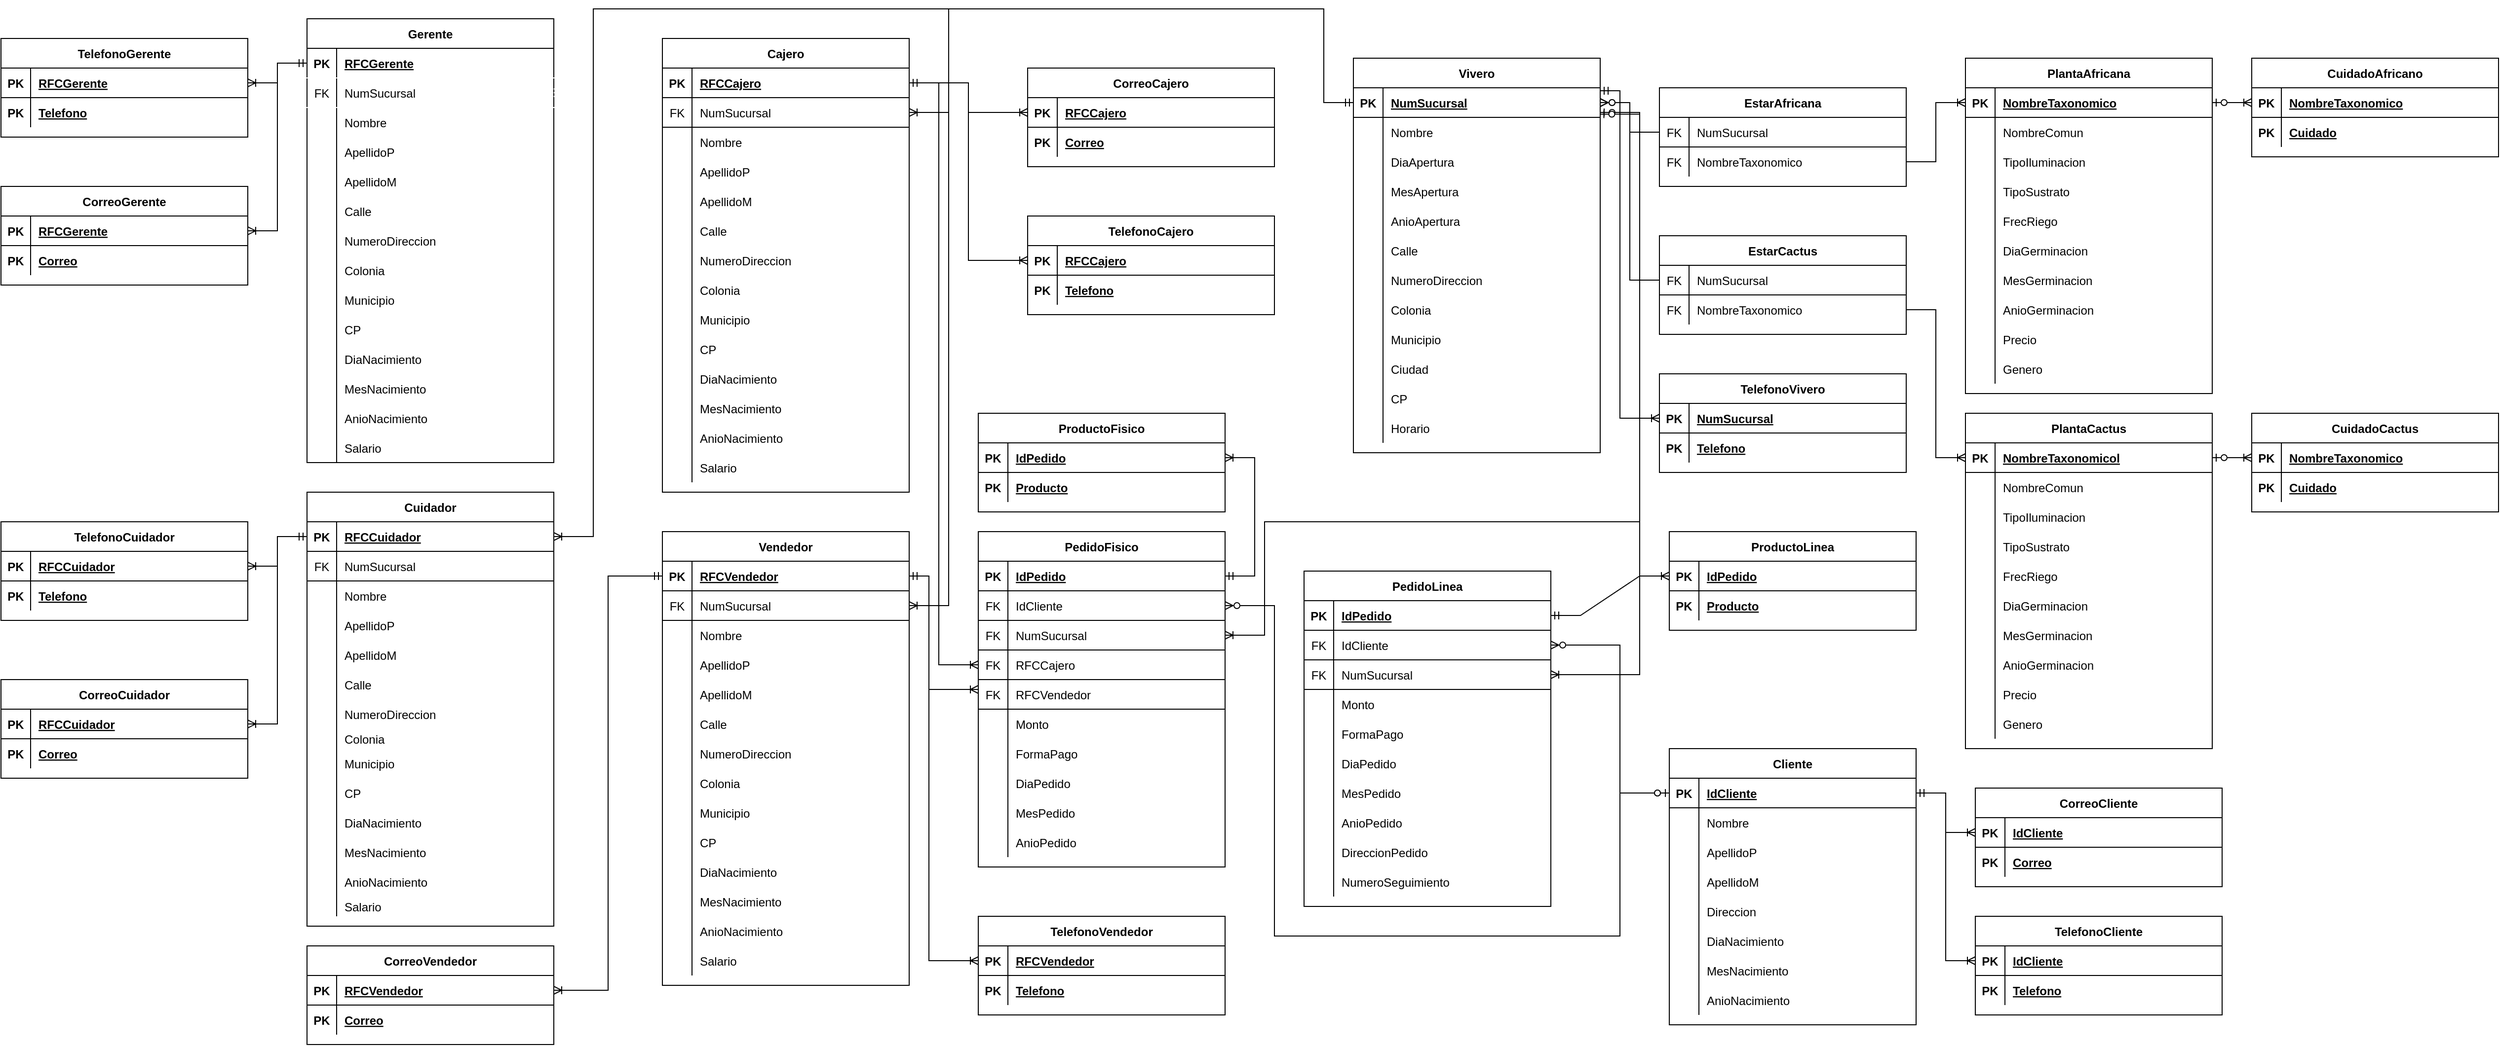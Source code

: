 <mxfile version="20.5.1" type="google"><diagram id="R2lEEEUBdFMjLlhIrx00" name="Page-1"><mxGraphModel dx="2272" dy="708" grid="1" gridSize="10" guides="1" tooltips="1" connect="1" arrows="1" fold="1" page="1" pageScale="1" pageWidth="850" pageHeight="1100" math="0" shadow="0" extFonts="Permanent Marker^https://fonts.googleapis.com/css?family=Permanent+Marker"><root><mxCell id="0"/><mxCell id="1" parent="0"/><mxCell id="C-vyLk0tnHw3VtMMgP7b-2" value="EstarAfricana" style="shape=table;startSize=30;container=1;collapsible=1;childLayout=tableLayout;fixedRows=1;rowLines=0;fontStyle=1;align=center;resizeLast=1;" parent="1" vertex="1"><mxGeometry x="840" y="110" width="250" height="100" as="geometry"/></mxCell><mxCell id="C-vyLk0tnHw3VtMMgP7b-3" value="" style="shape=partialRectangle;collapsible=0;dropTarget=0;pointerEvents=0;fillColor=none;points=[[0,0.5],[1,0.5]];portConstraint=eastwest;top=0;left=0;right=0;bottom=1;" parent="C-vyLk0tnHw3VtMMgP7b-2" vertex="1"><mxGeometry y="30" width="250" height="30" as="geometry"/></mxCell><mxCell id="C-vyLk0tnHw3VtMMgP7b-4" value="FK" style="shape=partialRectangle;overflow=hidden;connectable=0;fillColor=none;top=0;left=0;bottom=0;right=0;fontStyle=0;" parent="C-vyLk0tnHw3VtMMgP7b-3" vertex="1"><mxGeometry width="30" height="30" as="geometry"><mxRectangle width="30" height="30" as="alternateBounds"/></mxGeometry></mxCell><mxCell id="C-vyLk0tnHw3VtMMgP7b-5" value="NumSucursal" style="shape=partialRectangle;overflow=hidden;connectable=0;fillColor=none;top=0;left=0;bottom=0;right=0;align=left;spacingLeft=6;fontStyle=0;" parent="C-vyLk0tnHw3VtMMgP7b-3" vertex="1"><mxGeometry x="30" width="220" height="30" as="geometry"><mxRectangle width="220" height="30" as="alternateBounds"/></mxGeometry></mxCell><mxCell id="C-vyLk0tnHw3VtMMgP7b-6" value="" style="shape=partialRectangle;collapsible=0;dropTarget=0;pointerEvents=0;fillColor=none;points=[[0,0.5],[1,0.5]];portConstraint=eastwest;top=0;left=0;right=0;bottom=0;" parent="C-vyLk0tnHw3VtMMgP7b-2" vertex="1"><mxGeometry y="60" width="250" height="30" as="geometry"/></mxCell><mxCell id="C-vyLk0tnHw3VtMMgP7b-7" value="FK" style="shape=partialRectangle;overflow=hidden;connectable=0;fillColor=none;top=0;left=0;bottom=0;right=0;" parent="C-vyLk0tnHw3VtMMgP7b-6" vertex="1"><mxGeometry width="30" height="30" as="geometry"><mxRectangle width="30" height="30" as="alternateBounds"/></mxGeometry></mxCell><mxCell id="C-vyLk0tnHw3VtMMgP7b-8" value="NombreTaxonomico" style="shape=partialRectangle;overflow=hidden;connectable=0;fillColor=none;top=0;left=0;bottom=0;right=0;align=left;spacingLeft=6;" parent="C-vyLk0tnHw3VtMMgP7b-6" vertex="1"><mxGeometry x="30" width="220" height="30" as="geometry"><mxRectangle width="220" height="30" as="alternateBounds"/></mxGeometry></mxCell><mxCell id="C-vyLk0tnHw3VtMMgP7b-13" value="TelefonoCliente" style="shape=table;startSize=30;container=1;collapsible=1;childLayout=tableLayout;fixedRows=1;rowLines=0;fontStyle=1;align=center;resizeLast=1;" parent="1" vertex="1"><mxGeometry x="1160" y="950" width="250" height="100" as="geometry"/></mxCell><mxCell id="C-vyLk0tnHw3VtMMgP7b-14" value="" style="shape=partialRectangle;collapsible=0;dropTarget=0;pointerEvents=0;fillColor=none;points=[[0,0.5],[1,0.5]];portConstraint=eastwest;top=0;left=0;right=0;bottom=1;" parent="C-vyLk0tnHw3VtMMgP7b-13" vertex="1"><mxGeometry y="30" width="250" height="30" as="geometry"/></mxCell><mxCell id="C-vyLk0tnHw3VtMMgP7b-15" value="PK" style="shape=partialRectangle;overflow=hidden;connectable=0;fillColor=none;top=0;left=0;bottom=0;right=0;fontStyle=1;" parent="C-vyLk0tnHw3VtMMgP7b-14" vertex="1"><mxGeometry width="30" height="30" as="geometry"><mxRectangle width="30" height="30" as="alternateBounds"/></mxGeometry></mxCell><mxCell id="C-vyLk0tnHw3VtMMgP7b-16" value="IdCliente" style="shape=partialRectangle;overflow=hidden;connectable=0;fillColor=none;top=0;left=0;bottom=0;right=0;align=left;spacingLeft=6;fontStyle=5;" parent="C-vyLk0tnHw3VtMMgP7b-14" vertex="1"><mxGeometry x="30" width="220" height="30" as="geometry"><mxRectangle width="220" height="30" as="alternateBounds"/></mxGeometry></mxCell><mxCell id="C-vyLk0tnHw3VtMMgP7b-17" value="" style="shape=partialRectangle;collapsible=0;dropTarget=0;pointerEvents=0;fillColor=none;points=[[0,0.5],[1,0.5]];portConstraint=eastwest;top=0;left=0;right=0;bottom=0;" parent="C-vyLk0tnHw3VtMMgP7b-13" vertex="1"><mxGeometry y="60" width="250" height="30" as="geometry"/></mxCell><mxCell id="C-vyLk0tnHw3VtMMgP7b-18" value="PK" style="shape=partialRectangle;overflow=hidden;connectable=0;fillColor=none;top=0;left=0;bottom=0;right=0;fontStyle=1" parent="C-vyLk0tnHw3VtMMgP7b-17" vertex="1"><mxGeometry width="30" height="30" as="geometry"><mxRectangle width="30" height="30" as="alternateBounds"/></mxGeometry></mxCell><mxCell id="C-vyLk0tnHw3VtMMgP7b-19" value="Telefono" style="shape=partialRectangle;overflow=hidden;connectable=0;fillColor=none;top=0;left=0;bottom=0;right=0;align=left;spacingLeft=6;fontStyle=5" parent="C-vyLk0tnHw3VtMMgP7b-17" vertex="1"><mxGeometry x="30" width="220" height="30" as="geometry"><mxRectangle width="220" height="30" as="alternateBounds"/></mxGeometry></mxCell><mxCell id="C-vyLk0tnHw3VtMMgP7b-23" value="Cliente" style="shape=table;startSize=30;container=1;collapsible=1;childLayout=tableLayout;fixedRows=1;rowLines=0;fontStyle=1;align=center;resizeLast=1;" parent="1" vertex="1"><mxGeometry x="850" y="780" width="250" height="280" as="geometry"/></mxCell><mxCell id="C-vyLk0tnHw3VtMMgP7b-24" value="" style="shape=partialRectangle;collapsible=0;dropTarget=0;pointerEvents=0;fillColor=none;points=[[0,0.5],[1,0.5]];portConstraint=eastwest;top=0;left=0;right=0;bottom=1;" parent="C-vyLk0tnHw3VtMMgP7b-23" vertex="1"><mxGeometry y="30" width="250" height="30" as="geometry"/></mxCell><mxCell id="C-vyLk0tnHw3VtMMgP7b-25" value="PK" style="shape=partialRectangle;overflow=hidden;connectable=0;fillColor=none;top=0;left=0;bottom=0;right=0;fontStyle=1;" parent="C-vyLk0tnHw3VtMMgP7b-24" vertex="1"><mxGeometry width="30" height="30" as="geometry"><mxRectangle width="30" height="30" as="alternateBounds"/></mxGeometry></mxCell><mxCell id="C-vyLk0tnHw3VtMMgP7b-26" value="IdCliente" style="shape=partialRectangle;overflow=hidden;connectable=0;fillColor=none;top=0;left=0;bottom=0;right=0;align=left;spacingLeft=6;fontStyle=5;" parent="C-vyLk0tnHw3VtMMgP7b-24" vertex="1"><mxGeometry x="30" width="220" height="30" as="geometry"><mxRectangle width="220" height="30" as="alternateBounds"/></mxGeometry></mxCell><mxCell id="kejq8A8BKA9vMUGErPbA-20" style="shape=partialRectangle;collapsible=0;dropTarget=0;pointerEvents=0;fillColor=none;points=[[0,0.5],[1,0.5]];portConstraint=eastwest;top=0;left=0;right=0;bottom=0;" parent="C-vyLk0tnHw3VtMMgP7b-23" vertex="1"><mxGeometry y="60" width="250" height="30" as="geometry"/></mxCell><mxCell id="kejq8A8BKA9vMUGErPbA-21" style="shape=partialRectangle;overflow=hidden;connectable=0;fillColor=none;top=0;left=0;bottom=0;right=0;" parent="kejq8A8BKA9vMUGErPbA-20" vertex="1"><mxGeometry width="30" height="30" as="geometry"><mxRectangle width="30" height="30" as="alternateBounds"/></mxGeometry></mxCell><mxCell id="kejq8A8BKA9vMUGErPbA-22" value="Nombre" style="shape=partialRectangle;overflow=hidden;connectable=0;fillColor=none;top=0;left=0;bottom=0;right=0;align=left;spacingLeft=6;" parent="kejq8A8BKA9vMUGErPbA-20" vertex="1"><mxGeometry x="30" width="220" height="30" as="geometry"><mxRectangle width="220" height="30" as="alternateBounds"/></mxGeometry></mxCell><mxCell id="kejq8A8BKA9vMUGErPbA-23" style="shape=partialRectangle;collapsible=0;dropTarget=0;pointerEvents=0;fillColor=none;points=[[0,0.5],[1,0.5]];portConstraint=eastwest;top=0;left=0;right=0;bottom=0;" parent="C-vyLk0tnHw3VtMMgP7b-23" vertex="1"><mxGeometry y="90" width="250" height="30" as="geometry"/></mxCell><mxCell id="kejq8A8BKA9vMUGErPbA-24" style="shape=partialRectangle;overflow=hidden;connectable=0;fillColor=none;top=0;left=0;bottom=0;right=0;" parent="kejq8A8BKA9vMUGErPbA-23" vertex="1"><mxGeometry width="30" height="30" as="geometry"><mxRectangle width="30" height="30" as="alternateBounds"/></mxGeometry></mxCell><mxCell id="kejq8A8BKA9vMUGErPbA-25" value="ApellidoP" style="shape=partialRectangle;overflow=hidden;connectable=0;fillColor=none;top=0;left=0;bottom=0;right=0;align=left;spacingLeft=6;" parent="kejq8A8BKA9vMUGErPbA-23" vertex="1"><mxGeometry x="30" width="220" height="30" as="geometry"><mxRectangle width="220" height="30" as="alternateBounds"/></mxGeometry></mxCell><mxCell id="kejq8A8BKA9vMUGErPbA-26" style="shape=partialRectangle;collapsible=0;dropTarget=0;pointerEvents=0;fillColor=none;points=[[0,0.5],[1,0.5]];portConstraint=eastwest;top=0;left=0;right=0;bottom=0;" parent="C-vyLk0tnHw3VtMMgP7b-23" vertex="1"><mxGeometry y="120" width="250" height="30" as="geometry"/></mxCell><mxCell id="kejq8A8BKA9vMUGErPbA-27" style="shape=partialRectangle;overflow=hidden;connectable=0;fillColor=none;top=0;left=0;bottom=0;right=0;" parent="kejq8A8BKA9vMUGErPbA-26" vertex="1"><mxGeometry width="30" height="30" as="geometry"><mxRectangle width="30" height="30" as="alternateBounds"/></mxGeometry></mxCell><mxCell id="kejq8A8BKA9vMUGErPbA-28" value="ApellidoM" style="shape=partialRectangle;overflow=hidden;connectable=0;fillColor=none;top=0;left=0;bottom=0;right=0;align=left;spacingLeft=6;" parent="kejq8A8BKA9vMUGErPbA-26" vertex="1"><mxGeometry x="30" width="220" height="30" as="geometry"><mxRectangle width="220" height="30" as="alternateBounds"/></mxGeometry></mxCell><mxCell id="kejq8A8BKA9vMUGErPbA-29" style="shape=partialRectangle;collapsible=0;dropTarget=0;pointerEvents=0;fillColor=none;points=[[0,0.5],[1,0.5]];portConstraint=eastwest;top=0;left=0;right=0;bottom=0;" parent="C-vyLk0tnHw3VtMMgP7b-23" vertex="1"><mxGeometry y="150" width="250" height="30" as="geometry"/></mxCell><mxCell id="kejq8A8BKA9vMUGErPbA-30" style="shape=partialRectangle;overflow=hidden;connectable=0;fillColor=none;top=0;left=0;bottom=0;right=0;" parent="kejq8A8BKA9vMUGErPbA-29" vertex="1"><mxGeometry width="30" height="30" as="geometry"><mxRectangle width="30" height="30" as="alternateBounds"/></mxGeometry></mxCell><mxCell id="kejq8A8BKA9vMUGErPbA-31" value="Direccion" style="shape=partialRectangle;overflow=hidden;connectable=0;fillColor=none;top=0;left=0;bottom=0;right=0;align=left;spacingLeft=6;" parent="kejq8A8BKA9vMUGErPbA-29" vertex="1"><mxGeometry x="30" width="220" height="30" as="geometry"><mxRectangle width="220" height="30" as="alternateBounds"/></mxGeometry></mxCell><mxCell id="kejq8A8BKA9vMUGErPbA-32" style="shape=partialRectangle;collapsible=0;dropTarget=0;pointerEvents=0;fillColor=none;points=[[0,0.5],[1,0.5]];portConstraint=eastwest;top=0;left=0;right=0;bottom=0;" parent="C-vyLk0tnHw3VtMMgP7b-23" vertex="1"><mxGeometry y="180" width="250" height="30" as="geometry"/></mxCell><mxCell id="kejq8A8BKA9vMUGErPbA-33" style="shape=partialRectangle;overflow=hidden;connectable=0;fillColor=none;top=0;left=0;bottom=0;right=0;" parent="kejq8A8BKA9vMUGErPbA-32" vertex="1"><mxGeometry width="30" height="30" as="geometry"><mxRectangle width="30" height="30" as="alternateBounds"/></mxGeometry></mxCell><mxCell id="kejq8A8BKA9vMUGErPbA-34" value="DiaNacimiento" style="shape=partialRectangle;overflow=hidden;connectable=0;fillColor=none;top=0;left=0;bottom=0;right=0;align=left;spacingLeft=6;" parent="kejq8A8BKA9vMUGErPbA-32" vertex="1"><mxGeometry x="30" width="220" height="30" as="geometry"><mxRectangle width="220" height="30" as="alternateBounds"/></mxGeometry></mxCell><mxCell id="kejq8A8BKA9vMUGErPbA-35" style="shape=partialRectangle;collapsible=0;dropTarget=0;pointerEvents=0;fillColor=none;points=[[0,0.5],[1,0.5]];portConstraint=eastwest;top=0;left=0;right=0;bottom=0;" parent="C-vyLk0tnHw3VtMMgP7b-23" vertex="1"><mxGeometry y="210" width="250" height="30" as="geometry"/></mxCell><mxCell id="kejq8A8BKA9vMUGErPbA-36" style="shape=partialRectangle;overflow=hidden;connectable=0;fillColor=none;top=0;left=0;bottom=0;right=0;" parent="kejq8A8BKA9vMUGErPbA-35" vertex="1"><mxGeometry width="30" height="30" as="geometry"><mxRectangle width="30" height="30" as="alternateBounds"/></mxGeometry></mxCell><mxCell id="kejq8A8BKA9vMUGErPbA-37" value="MesNacimiento" style="shape=partialRectangle;overflow=hidden;connectable=0;fillColor=none;top=0;left=0;bottom=0;right=0;align=left;spacingLeft=6;" parent="kejq8A8BKA9vMUGErPbA-35" vertex="1"><mxGeometry x="30" width="220" height="30" as="geometry"><mxRectangle width="220" height="30" as="alternateBounds"/></mxGeometry></mxCell><mxCell id="kejq8A8BKA9vMUGErPbA-38" style="shape=partialRectangle;collapsible=0;dropTarget=0;pointerEvents=0;fillColor=none;points=[[0,0.5],[1,0.5]];portConstraint=eastwest;top=0;left=0;right=0;bottom=0;" parent="C-vyLk0tnHw3VtMMgP7b-23" vertex="1"><mxGeometry y="240" width="250" height="30" as="geometry"/></mxCell><mxCell id="kejq8A8BKA9vMUGErPbA-39" style="shape=partialRectangle;overflow=hidden;connectable=0;fillColor=none;top=0;left=0;bottom=0;right=0;" parent="kejq8A8BKA9vMUGErPbA-38" vertex="1"><mxGeometry width="30" height="30" as="geometry"><mxRectangle width="30" height="30" as="alternateBounds"/></mxGeometry></mxCell><mxCell id="kejq8A8BKA9vMUGErPbA-40" value="AnioNacimiento" style="shape=partialRectangle;overflow=hidden;connectable=0;fillColor=none;top=0;left=0;bottom=0;right=0;align=left;spacingLeft=6;" parent="kejq8A8BKA9vMUGErPbA-38" vertex="1"><mxGeometry x="30" width="220" height="30" as="geometry"><mxRectangle width="220" height="30" as="alternateBounds"/></mxGeometry></mxCell><mxCell id="kejq8A8BKA9vMUGErPbA-41" value="CorreoCliente" style="shape=table;startSize=30;container=1;collapsible=1;childLayout=tableLayout;fixedRows=1;rowLines=0;fontStyle=1;align=center;resizeLast=1;" parent="1" vertex="1"><mxGeometry x="1160" y="820" width="250" height="100" as="geometry"/></mxCell><mxCell id="kejq8A8BKA9vMUGErPbA-42" value="" style="shape=partialRectangle;collapsible=0;dropTarget=0;pointerEvents=0;fillColor=none;points=[[0,0.5],[1,0.5]];portConstraint=eastwest;top=0;left=0;right=0;bottom=1;" parent="kejq8A8BKA9vMUGErPbA-41" vertex="1"><mxGeometry y="30" width="250" height="30" as="geometry"/></mxCell><mxCell id="kejq8A8BKA9vMUGErPbA-43" value="PK" style="shape=partialRectangle;overflow=hidden;connectable=0;fillColor=none;top=0;left=0;bottom=0;right=0;fontStyle=1;" parent="kejq8A8BKA9vMUGErPbA-42" vertex="1"><mxGeometry width="30" height="30" as="geometry"><mxRectangle width="30" height="30" as="alternateBounds"/></mxGeometry></mxCell><mxCell id="kejq8A8BKA9vMUGErPbA-44" value="IdCliente" style="shape=partialRectangle;overflow=hidden;connectable=0;fillColor=none;top=0;left=0;bottom=0;right=0;align=left;spacingLeft=6;fontStyle=5;" parent="kejq8A8BKA9vMUGErPbA-42" vertex="1"><mxGeometry x="30" width="220" height="30" as="geometry"><mxRectangle width="220" height="30" as="alternateBounds"/></mxGeometry></mxCell><mxCell id="kejq8A8BKA9vMUGErPbA-45" value="" style="shape=partialRectangle;collapsible=0;dropTarget=0;pointerEvents=0;fillColor=none;points=[[0,0.5],[1,0.5]];portConstraint=eastwest;top=0;left=0;right=0;bottom=0;" parent="kejq8A8BKA9vMUGErPbA-41" vertex="1"><mxGeometry y="60" width="250" height="30" as="geometry"/></mxCell><mxCell id="kejq8A8BKA9vMUGErPbA-46" value="PK" style="shape=partialRectangle;overflow=hidden;connectable=0;fillColor=none;top=0;left=0;bottom=0;right=0;fontStyle=1" parent="kejq8A8BKA9vMUGErPbA-45" vertex="1"><mxGeometry width="30" height="30" as="geometry"><mxRectangle width="30" height="30" as="alternateBounds"/></mxGeometry></mxCell><mxCell id="kejq8A8BKA9vMUGErPbA-47" value="Correo" style="shape=partialRectangle;overflow=hidden;connectable=0;fillColor=none;top=0;left=0;bottom=0;right=0;align=left;spacingLeft=6;fontStyle=5" parent="kejq8A8BKA9vMUGErPbA-45" vertex="1"><mxGeometry x="30" width="220" height="30" as="geometry"><mxRectangle width="220" height="30" as="alternateBounds"/></mxGeometry></mxCell><mxCell id="kejq8A8BKA9vMUGErPbA-48" value="Vivero" style="shape=table;startSize=30;container=1;collapsible=1;childLayout=tableLayout;fixedRows=1;rowLines=0;fontStyle=1;align=center;resizeLast=1;" parent="1" vertex="1"><mxGeometry x="530" y="80" width="250" height="400" as="geometry"/></mxCell><mxCell id="kejq8A8BKA9vMUGErPbA-49" value="" style="shape=partialRectangle;collapsible=0;dropTarget=0;pointerEvents=0;fillColor=none;points=[[0,0.5],[1,0.5]];portConstraint=eastwest;top=0;left=0;right=0;bottom=1;" parent="kejq8A8BKA9vMUGErPbA-48" vertex="1"><mxGeometry y="30" width="250" height="30" as="geometry"/></mxCell><mxCell id="kejq8A8BKA9vMUGErPbA-50" value="PK" style="shape=partialRectangle;overflow=hidden;connectable=0;fillColor=none;top=0;left=0;bottom=0;right=0;fontStyle=1;" parent="kejq8A8BKA9vMUGErPbA-49" vertex="1"><mxGeometry width="30" height="30" as="geometry"><mxRectangle width="30" height="30" as="alternateBounds"/></mxGeometry></mxCell><mxCell id="kejq8A8BKA9vMUGErPbA-51" value="NumSucursal" style="shape=partialRectangle;overflow=hidden;connectable=0;fillColor=none;top=0;left=0;bottom=0;right=0;align=left;spacingLeft=6;fontStyle=5;" parent="kejq8A8BKA9vMUGErPbA-49" vertex="1"><mxGeometry x="30" width="220" height="30" as="geometry"><mxRectangle width="220" height="30" as="alternateBounds"/></mxGeometry></mxCell><mxCell id="kejq8A8BKA9vMUGErPbA-52" value="" style="shape=partialRectangle;collapsible=0;dropTarget=0;pointerEvents=0;fillColor=none;points=[[0,0.5],[1,0.5]];portConstraint=eastwest;top=0;left=0;right=0;bottom=0;" parent="kejq8A8BKA9vMUGErPbA-48" vertex="1"><mxGeometry y="60" width="250" height="30" as="geometry"/></mxCell><mxCell id="kejq8A8BKA9vMUGErPbA-53" value="" style="shape=partialRectangle;overflow=hidden;connectable=0;fillColor=none;top=0;left=0;bottom=0;right=0;" parent="kejq8A8BKA9vMUGErPbA-52" vertex="1"><mxGeometry width="30" height="30" as="geometry"><mxRectangle width="30" height="30" as="alternateBounds"/></mxGeometry></mxCell><mxCell id="kejq8A8BKA9vMUGErPbA-54" value="Nombre" style="shape=partialRectangle;overflow=hidden;connectable=0;fillColor=none;top=0;left=0;bottom=0;right=0;align=left;spacingLeft=6;" parent="kejq8A8BKA9vMUGErPbA-52" vertex="1"><mxGeometry x="30" width="220" height="30" as="geometry"><mxRectangle width="220" height="30" as="alternateBounds"/></mxGeometry></mxCell><mxCell id="kejq8A8BKA9vMUGErPbA-55" style="shape=partialRectangle;collapsible=0;dropTarget=0;pointerEvents=0;fillColor=none;points=[[0,0.5],[1,0.5]];portConstraint=eastwest;top=0;left=0;right=0;bottom=0;" parent="kejq8A8BKA9vMUGErPbA-48" vertex="1"><mxGeometry y="90" width="250" height="30" as="geometry"/></mxCell><mxCell id="kejq8A8BKA9vMUGErPbA-56" style="shape=partialRectangle;overflow=hidden;connectable=0;fillColor=none;top=0;left=0;bottom=0;right=0;" parent="kejq8A8BKA9vMUGErPbA-55" vertex="1"><mxGeometry width="30" height="30" as="geometry"><mxRectangle width="30" height="30" as="alternateBounds"/></mxGeometry></mxCell><mxCell id="kejq8A8BKA9vMUGErPbA-57" value="DiaApertura" style="shape=partialRectangle;overflow=hidden;connectable=0;fillColor=none;top=0;left=0;bottom=0;right=0;align=left;spacingLeft=6;" parent="kejq8A8BKA9vMUGErPbA-55" vertex="1"><mxGeometry x="30" width="220" height="30" as="geometry"><mxRectangle width="220" height="30" as="alternateBounds"/></mxGeometry></mxCell><mxCell id="kejq8A8BKA9vMUGErPbA-58" style="shape=partialRectangle;collapsible=0;dropTarget=0;pointerEvents=0;fillColor=none;points=[[0,0.5],[1,0.5]];portConstraint=eastwest;top=0;left=0;right=0;bottom=0;" parent="kejq8A8BKA9vMUGErPbA-48" vertex="1"><mxGeometry y="120" width="250" height="30" as="geometry"/></mxCell><mxCell id="kejq8A8BKA9vMUGErPbA-59" style="shape=partialRectangle;overflow=hidden;connectable=0;fillColor=none;top=0;left=0;bottom=0;right=0;" parent="kejq8A8BKA9vMUGErPbA-58" vertex="1"><mxGeometry width="30" height="30" as="geometry"><mxRectangle width="30" height="30" as="alternateBounds"/></mxGeometry></mxCell><mxCell id="kejq8A8BKA9vMUGErPbA-60" value="MesApertura" style="shape=partialRectangle;overflow=hidden;connectable=0;fillColor=none;top=0;left=0;bottom=0;right=0;align=left;spacingLeft=6;" parent="kejq8A8BKA9vMUGErPbA-58" vertex="1"><mxGeometry x="30" width="220" height="30" as="geometry"><mxRectangle width="220" height="30" as="alternateBounds"/></mxGeometry></mxCell><mxCell id="kejq8A8BKA9vMUGErPbA-61" style="shape=partialRectangle;collapsible=0;dropTarget=0;pointerEvents=0;fillColor=none;points=[[0,0.5],[1,0.5]];portConstraint=eastwest;top=0;left=0;right=0;bottom=0;" parent="kejq8A8BKA9vMUGErPbA-48" vertex="1"><mxGeometry y="150" width="250" height="30" as="geometry"/></mxCell><mxCell id="kejq8A8BKA9vMUGErPbA-62" style="shape=partialRectangle;overflow=hidden;connectable=0;fillColor=none;top=0;left=0;bottom=0;right=0;" parent="kejq8A8BKA9vMUGErPbA-61" vertex="1"><mxGeometry width="30" height="30" as="geometry"><mxRectangle width="30" height="30" as="alternateBounds"/></mxGeometry></mxCell><mxCell id="kejq8A8BKA9vMUGErPbA-63" value="AnioApertura" style="shape=partialRectangle;overflow=hidden;connectable=0;fillColor=none;top=0;left=0;bottom=0;right=0;align=left;spacingLeft=6;" parent="kejq8A8BKA9vMUGErPbA-61" vertex="1"><mxGeometry x="30" width="220" height="30" as="geometry"><mxRectangle width="220" height="30" as="alternateBounds"/></mxGeometry></mxCell><mxCell id="kejq8A8BKA9vMUGErPbA-64" style="shape=partialRectangle;collapsible=0;dropTarget=0;pointerEvents=0;fillColor=none;points=[[0,0.5],[1,0.5]];portConstraint=eastwest;top=0;left=0;right=0;bottom=0;" parent="kejq8A8BKA9vMUGErPbA-48" vertex="1"><mxGeometry y="180" width="250" height="30" as="geometry"/></mxCell><mxCell id="kejq8A8BKA9vMUGErPbA-65" style="shape=partialRectangle;overflow=hidden;connectable=0;fillColor=none;top=0;left=0;bottom=0;right=0;" parent="kejq8A8BKA9vMUGErPbA-64" vertex="1"><mxGeometry width="30" height="30" as="geometry"><mxRectangle width="30" height="30" as="alternateBounds"/></mxGeometry></mxCell><mxCell id="kejq8A8BKA9vMUGErPbA-66" value="Calle" style="shape=partialRectangle;overflow=hidden;connectable=0;fillColor=none;top=0;left=0;bottom=0;right=0;align=left;spacingLeft=6;" parent="kejq8A8BKA9vMUGErPbA-64" vertex="1"><mxGeometry x="30" width="220" height="30" as="geometry"><mxRectangle width="220" height="30" as="alternateBounds"/></mxGeometry></mxCell><mxCell id="kejq8A8BKA9vMUGErPbA-67" style="shape=partialRectangle;collapsible=0;dropTarget=0;pointerEvents=0;fillColor=none;points=[[0,0.5],[1,0.5]];portConstraint=eastwest;top=0;left=0;right=0;bottom=0;" parent="kejq8A8BKA9vMUGErPbA-48" vertex="1"><mxGeometry y="210" width="250" height="30" as="geometry"/></mxCell><mxCell id="kejq8A8BKA9vMUGErPbA-68" style="shape=partialRectangle;overflow=hidden;connectable=0;fillColor=none;top=0;left=0;bottom=0;right=0;" parent="kejq8A8BKA9vMUGErPbA-67" vertex="1"><mxGeometry width="30" height="30" as="geometry"><mxRectangle width="30" height="30" as="alternateBounds"/></mxGeometry></mxCell><mxCell id="kejq8A8BKA9vMUGErPbA-69" value="NumeroDireccion" style="shape=partialRectangle;overflow=hidden;connectable=0;fillColor=none;top=0;left=0;bottom=0;right=0;align=left;spacingLeft=6;" parent="kejq8A8BKA9vMUGErPbA-67" vertex="1"><mxGeometry x="30" width="220" height="30" as="geometry"><mxRectangle width="220" height="30" as="alternateBounds"/></mxGeometry></mxCell><mxCell id="kejq8A8BKA9vMUGErPbA-70" style="shape=partialRectangle;collapsible=0;dropTarget=0;pointerEvents=0;fillColor=none;points=[[0,0.5],[1,0.5]];portConstraint=eastwest;top=0;left=0;right=0;bottom=0;" parent="kejq8A8BKA9vMUGErPbA-48" vertex="1"><mxGeometry y="240" width="250" height="30" as="geometry"/></mxCell><mxCell id="kejq8A8BKA9vMUGErPbA-71" style="shape=partialRectangle;overflow=hidden;connectable=0;fillColor=none;top=0;left=0;bottom=0;right=0;" parent="kejq8A8BKA9vMUGErPbA-70" vertex="1"><mxGeometry width="30" height="30" as="geometry"><mxRectangle width="30" height="30" as="alternateBounds"/></mxGeometry></mxCell><mxCell id="kejq8A8BKA9vMUGErPbA-72" value="Colonia" style="shape=partialRectangle;overflow=hidden;connectable=0;fillColor=none;top=0;left=0;bottom=0;right=0;align=left;spacingLeft=6;" parent="kejq8A8BKA9vMUGErPbA-70" vertex="1"><mxGeometry x="30" width="220" height="30" as="geometry"><mxRectangle width="220" height="30" as="alternateBounds"/></mxGeometry></mxCell><mxCell id="kejq8A8BKA9vMUGErPbA-73" style="shape=partialRectangle;collapsible=0;dropTarget=0;pointerEvents=0;fillColor=none;points=[[0,0.5],[1,0.5]];portConstraint=eastwest;top=0;left=0;right=0;bottom=0;" parent="kejq8A8BKA9vMUGErPbA-48" vertex="1"><mxGeometry y="270" width="250" height="30" as="geometry"/></mxCell><mxCell id="kejq8A8BKA9vMUGErPbA-74" style="shape=partialRectangle;overflow=hidden;connectable=0;fillColor=none;top=0;left=0;bottom=0;right=0;" parent="kejq8A8BKA9vMUGErPbA-73" vertex="1"><mxGeometry width="30" height="30" as="geometry"><mxRectangle width="30" height="30" as="alternateBounds"/></mxGeometry></mxCell><mxCell id="kejq8A8BKA9vMUGErPbA-75" value="Municipio" style="shape=partialRectangle;overflow=hidden;connectable=0;fillColor=none;top=0;left=0;bottom=0;right=0;align=left;spacingLeft=6;" parent="kejq8A8BKA9vMUGErPbA-73" vertex="1"><mxGeometry x="30" width="220" height="30" as="geometry"><mxRectangle width="220" height="30" as="alternateBounds"/></mxGeometry></mxCell><mxCell id="kejq8A8BKA9vMUGErPbA-76" style="shape=partialRectangle;collapsible=0;dropTarget=0;pointerEvents=0;fillColor=none;points=[[0,0.5],[1,0.5]];portConstraint=eastwest;top=0;left=0;right=0;bottom=0;" parent="kejq8A8BKA9vMUGErPbA-48" vertex="1"><mxGeometry y="300" width="250" height="30" as="geometry"/></mxCell><mxCell id="kejq8A8BKA9vMUGErPbA-77" style="shape=partialRectangle;overflow=hidden;connectable=0;fillColor=none;top=0;left=0;bottom=0;right=0;" parent="kejq8A8BKA9vMUGErPbA-76" vertex="1"><mxGeometry width="30" height="30" as="geometry"><mxRectangle width="30" height="30" as="alternateBounds"/></mxGeometry></mxCell><mxCell id="kejq8A8BKA9vMUGErPbA-78" value="Ciudad" style="shape=partialRectangle;overflow=hidden;connectable=0;fillColor=none;top=0;left=0;bottom=0;right=0;align=left;spacingLeft=6;" parent="kejq8A8BKA9vMUGErPbA-76" vertex="1"><mxGeometry x="30" width="220" height="30" as="geometry"><mxRectangle width="220" height="30" as="alternateBounds"/></mxGeometry></mxCell><mxCell id="kejq8A8BKA9vMUGErPbA-79" style="shape=partialRectangle;collapsible=0;dropTarget=0;pointerEvents=0;fillColor=none;points=[[0,0.5],[1,0.5]];portConstraint=eastwest;top=0;left=0;right=0;bottom=0;" parent="kejq8A8BKA9vMUGErPbA-48" vertex="1"><mxGeometry y="330" width="250" height="30" as="geometry"/></mxCell><mxCell id="kejq8A8BKA9vMUGErPbA-80" style="shape=partialRectangle;overflow=hidden;connectable=0;fillColor=none;top=0;left=0;bottom=0;right=0;" parent="kejq8A8BKA9vMUGErPbA-79" vertex="1"><mxGeometry width="30" height="30" as="geometry"><mxRectangle width="30" height="30" as="alternateBounds"/></mxGeometry></mxCell><mxCell id="kejq8A8BKA9vMUGErPbA-81" value="CP" style="shape=partialRectangle;overflow=hidden;connectable=0;fillColor=none;top=0;left=0;bottom=0;right=0;align=left;spacingLeft=6;" parent="kejq8A8BKA9vMUGErPbA-79" vertex="1"><mxGeometry x="30" width="220" height="30" as="geometry"><mxRectangle width="220" height="30" as="alternateBounds"/></mxGeometry></mxCell><mxCell id="kejq8A8BKA9vMUGErPbA-85" style="shape=partialRectangle;collapsible=0;dropTarget=0;pointerEvents=0;fillColor=none;points=[[0,0.5],[1,0.5]];portConstraint=eastwest;top=0;left=0;right=0;bottom=0;" parent="kejq8A8BKA9vMUGErPbA-48" vertex="1"><mxGeometry y="360" width="250" height="30" as="geometry"/></mxCell><mxCell id="kejq8A8BKA9vMUGErPbA-86" style="shape=partialRectangle;overflow=hidden;connectable=0;fillColor=none;top=0;left=0;bottom=0;right=0;" parent="kejq8A8BKA9vMUGErPbA-85" vertex="1"><mxGeometry width="30" height="30" as="geometry"><mxRectangle width="30" height="30" as="alternateBounds"/></mxGeometry></mxCell><mxCell id="kejq8A8BKA9vMUGErPbA-87" value="Horario" style="shape=partialRectangle;overflow=hidden;connectable=0;fillColor=none;top=0;left=0;bottom=0;right=0;align=left;spacingLeft=6;" parent="kejq8A8BKA9vMUGErPbA-85" vertex="1"><mxGeometry x="30" width="220" height="30" as="geometry"><mxRectangle width="220" height="30" as="alternateBounds"/></mxGeometry></mxCell><mxCell id="kejq8A8BKA9vMUGErPbA-88" value="TelefonoVivero" style="shape=table;startSize=30;container=1;collapsible=1;childLayout=tableLayout;fixedRows=1;rowLines=0;fontStyle=1;align=center;resizeLast=1;" parent="1" vertex="1"><mxGeometry x="840" y="400" width="250" height="100" as="geometry"/></mxCell><mxCell id="kejq8A8BKA9vMUGErPbA-89" value="" style="shape=partialRectangle;collapsible=0;dropTarget=0;pointerEvents=0;fillColor=none;points=[[0,0.5],[1,0.5]];portConstraint=eastwest;top=0;left=0;right=0;bottom=1;" parent="kejq8A8BKA9vMUGErPbA-88" vertex="1"><mxGeometry y="30" width="250" height="30" as="geometry"/></mxCell><mxCell id="kejq8A8BKA9vMUGErPbA-90" value="PK" style="shape=partialRectangle;overflow=hidden;connectable=0;fillColor=none;top=0;left=0;bottom=0;right=0;fontStyle=1;" parent="kejq8A8BKA9vMUGErPbA-89" vertex="1"><mxGeometry width="30" height="30" as="geometry"><mxRectangle width="30" height="30" as="alternateBounds"/></mxGeometry></mxCell><mxCell id="kejq8A8BKA9vMUGErPbA-91" value="NumSucursal" style="shape=partialRectangle;overflow=hidden;connectable=0;fillColor=none;top=0;left=0;bottom=0;right=0;align=left;spacingLeft=6;fontStyle=5;" parent="kejq8A8BKA9vMUGErPbA-89" vertex="1"><mxGeometry x="30" width="220" height="30" as="geometry"><mxRectangle width="220" height="30" as="alternateBounds"/></mxGeometry></mxCell><mxCell id="kejq8A8BKA9vMUGErPbA-92" value="" style="shape=partialRectangle;collapsible=0;dropTarget=0;pointerEvents=0;fillColor=none;points=[[0,0.5],[1,0.5]];portConstraint=eastwest;top=0;left=0;right=0;bottom=0;" parent="kejq8A8BKA9vMUGErPbA-88" vertex="1"><mxGeometry y="60" width="250" height="30" as="geometry"/></mxCell><mxCell id="kejq8A8BKA9vMUGErPbA-93" value="PK" style="shape=partialRectangle;overflow=hidden;connectable=0;fillColor=none;top=0;left=0;bottom=0;right=0;fontStyle=1" parent="kejq8A8BKA9vMUGErPbA-92" vertex="1"><mxGeometry width="30" height="30" as="geometry"><mxRectangle width="30" height="30" as="alternateBounds"/></mxGeometry></mxCell><mxCell id="kejq8A8BKA9vMUGErPbA-94" value="Telefono" style="shape=partialRectangle;overflow=hidden;connectable=0;fillColor=none;top=0;left=0;bottom=0;right=0;align=left;spacingLeft=6;fontStyle=5" parent="kejq8A8BKA9vMUGErPbA-92" vertex="1"><mxGeometry x="30" width="220" height="30" as="geometry"><mxRectangle width="220" height="30" as="alternateBounds"/></mxGeometry></mxCell><mxCell id="kejq8A8BKA9vMUGErPbA-95" value="PlantaAfricana" style="shape=table;startSize=30;container=1;collapsible=1;childLayout=tableLayout;fixedRows=1;rowLines=0;fontStyle=1;align=center;resizeLast=1;" parent="1" vertex="1"><mxGeometry x="1150" y="80" width="250" height="340" as="geometry"/></mxCell><mxCell id="kejq8A8BKA9vMUGErPbA-96" value="" style="shape=partialRectangle;collapsible=0;dropTarget=0;pointerEvents=0;fillColor=none;points=[[0,0.5],[1,0.5]];portConstraint=eastwest;top=0;left=0;right=0;bottom=1;" parent="kejq8A8BKA9vMUGErPbA-95" vertex="1"><mxGeometry y="30" width="250" height="30" as="geometry"/></mxCell><mxCell id="kejq8A8BKA9vMUGErPbA-97" value="PK" style="shape=partialRectangle;overflow=hidden;connectable=0;fillColor=none;top=0;left=0;bottom=0;right=0;fontStyle=1;" parent="kejq8A8BKA9vMUGErPbA-96" vertex="1"><mxGeometry width="30" height="30" as="geometry"><mxRectangle width="30" height="30" as="alternateBounds"/></mxGeometry></mxCell><mxCell id="kejq8A8BKA9vMUGErPbA-98" value="NombreTaxonomico" style="shape=partialRectangle;overflow=hidden;connectable=0;fillColor=none;top=0;left=0;bottom=0;right=0;align=left;spacingLeft=6;fontStyle=5;" parent="kejq8A8BKA9vMUGErPbA-96" vertex="1"><mxGeometry x="30" width="220" height="30" as="geometry"><mxRectangle width="220" height="30" as="alternateBounds"/></mxGeometry></mxCell><mxCell id="kejq8A8BKA9vMUGErPbA-132" style="shape=partialRectangle;collapsible=0;dropTarget=0;pointerEvents=0;fillColor=none;points=[[0,0.5],[1,0.5]];portConstraint=eastwest;top=0;left=0;right=0;bottom=0;" parent="kejq8A8BKA9vMUGErPbA-95" vertex="1"><mxGeometry y="60" width="250" height="30" as="geometry"/></mxCell><mxCell id="kejq8A8BKA9vMUGErPbA-133" style="shape=partialRectangle;overflow=hidden;connectable=0;fillColor=none;top=0;left=0;bottom=0;right=0;" parent="kejq8A8BKA9vMUGErPbA-132" vertex="1"><mxGeometry width="30" height="30" as="geometry"><mxRectangle width="30" height="30" as="alternateBounds"/></mxGeometry></mxCell><mxCell id="kejq8A8BKA9vMUGErPbA-134" value="NombreComun" style="shape=partialRectangle;overflow=hidden;connectable=0;fillColor=none;top=0;left=0;bottom=0;right=0;align=left;spacingLeft=6;" parent="kejq8A8BKA9vMUGErPbA-132" vertex="1"><mxGeometry x="30" width="220" height="30" as="geometry"><mxRectangle width="220" height="30" as="alternateBounds"/></mxGeometry></mxCell><mxCell id="kejq8A8BKA9vMUGErPbA-99" value="" style="shape=partialRectangle;collapsible=0;dropTarget=0;pointerEvents=0;fillColor=none;points=[[0,0.5],[1,0.5]];portConstraint=eastwest;top=0;left=0;right=0;bottom=0;" parent="kejq8A8BKA9vMUGErPbA-95" vertex="1"><mxGeometry y="90" width="250" height="30" as="geometry"/></mxCell><mxCell id="kejq8A8BKA9vMUGErPbA-100" value="" style="shape=partialRectangle;overflow=hidden;connectable=0;fillColor=none;top=0;left=0;bottom=0;right=0;" parent="kejq8A8BKA9vMUGErPbA-99" vertex="1"><mxGeometry width="30" height="30" as="geometry"><mxRectangle width="30" height="30" as="alternateBounds"/></mxGeometry></mxCell><mxCell id="kejq8A8BKA9vMUGErPbA-101" value="TipoIluminacion" style="shape=partialRectangle;overflow=hidden;connectable=0;fillColor=none;top=0;left=0;bottom=0;right=0;align=left;spacingLeft=6;" parent="kejq8A8BKA9vMUGErPbA-99" vertex="1"><mxGeometry x="30" width="220" height="30" as="geometry"><mxRectangle width="220" height="30" as="alternateBounds"/></mxGeometry></mxCell><mxCell id="kejq8A8BKA9vMUGErPbA-102" style="shape=partialRectangle;collapsible=0;dropTarget=0;pointerEvents=0;fillColor=none;points=[[0,0.5],[1,0.5]];portConstraint=eastwest;top=0;left=0;right=0;bottom=0;" parent="kejq8A8BKA9vMUGErPbA-95" vertex="1"><mxGeometry y="120" width="250" height="30" as="geometry"/></mxCell><mxCell id="kejq8A8BKA9vMUGErPbA-103" style="shape=partialRectangle;overflow=hidden;connectable=0;fillColor=none;top=0;left=0;bottom=0;right=0;" parent="kejq8A8BKA9vMUGErPbA-102" vertex="1"><mxGeometry width="30" height="30" as="geometry"><mxRectangle width="30" height="30" as="alternateBounds"/></mxGeometry></mxCell><mxCell id="kejq8A8BKA9vMUGErPbA-104" value="TipoSustrato" style="shape=partialRectangle;overflow=hidden;connectable=0;fillColor=none;top=0;left=0;bottom=0;right=0;align=left;spacingLeft=6;" parent="kejq8A8BKA9vMUGErPbA-102" vertex="1"><mxGeometry x="30" width="220" height="30" as="geometry"><mxRectangle width="220" height="30" as="alternateBounds"/></mxGeometry></mxCell><mxCell id="kejq8A8BKA9vMUGErPbA-105" style="shape=partialRectangle;collapsible=0;dropTarget=0;pointerEvents=0;fillColor=none;points=[[0,0.5],[1,0.5]];portConstraint=eastwest;top=0;left=0;right=0;bottom=0;" parent="kejq8A8BKA9vMUGErPbA-95" vertex="1"><mxGeometry y="150" width="250" height="30" as="geometry"/></mxCell><mxCell id="kejq8A8BKA9vMUGErPbA-106" style="shape=partialRectangle;overflow=hidden;connectable=0;fillColor=none;top=0;left=0;bottom=0;right=0;" parent="kejq8A8BKA9vMUGErPbA-105" vertex="1"><mxGeometry width="30" height="30" as="geometry"><mxRectangle width="30" height="30" as="alternateBounds"/></mxGeometry></mxCell><mxCell id="kejq8A8BKA9vMUGErPbA-107" value="FrecRiego" style="shape=partialRectangle;overflow=hidden;connectable=0;fillColor=none;top=0;left=0;bottom=0;right=0;align=left;spacingLeft=6;" parent="kejq8A8BKA9vMUGErPbA-105" vertex="1"><mxGeometry x="30" width="220" height="30" as="geometry"><mxRectangle width="220" height="30" as="alternateBounds"/></mxGeometry></mxCell><mxCell id="kejq8A8BKA9vMUGErPbA-108" style="shape=partialRectangle;collapsible=0;dropTarget=0;pointerEvents=0;fillColor=none;points=[[0,0.5],[1,0.5]];portConstraint=eastwest;top=0;left=0;right=0;bottom=0;" parent="kejq8A8BKA9vMUGErPbA-95" vertex="1"><mxGeometry y="180" width="250" height="30" as="geometry"/></mxCell><mxCell id="kejq8A8BKA9vMUGErPbA-109" style="shape=partialRectangle;overflow=hidden;connectable=0;fillColor=none;top=0;left=0;bottom=0;right=0;" parent="kejq8A8BKA9vMUGErPbA-108" vertex="1"><mxGeometry width="30" height="30" as="geometry"><mxRectangle width="30" height="30" as="alternateBounds"/></mxGeometry></mxCell><mxCell id="kejq8A8BKA9vMUGErPbA-110" value="DiaGerminacion" style="shape=partialRectangle;overflow=hidden;connectable=0;fillColor=none;top=0;left=0;bottom=0;right=0;align=left;spacingLeft=6;" parent="kejq8A8BKA9vMUGErPbA-108" vertex="1"><mxGeometry x="30" width="220" height="30" as="geometry"><mxRectangle width="220" height="30" as="alternateBounds"/></mxGeometry></mxCell><mxCell id="kejq8A8BKA9vMUGErPbA-111" style="shape=partialRectangle;collapsible=0;dropTarget=0;pointerEvents=0;fillColor=none;points=[[0,0.5],[1,0.5]];portConstraint=eastwest;top=0;left=0;right=0;bottom=0;" parent="kejq8A8BKA9vMUGErPbA-95" vertex="1"><mxGeometry y="210" width="250" height="30" as="geometry"/></mxCell><mxCell id="kejq8A8BKA9vMUGErPbA-112" style="shape=partialRectangle;overflow=hidden;connectable=0;fillColor=none;top=0;left=0;bottom=0;right=0;" parent="kejq8A8BKA9vMUGErPbA-111" vertex="1"><mxGeometry width="30" height="30" as="geometry"><mxRectangle width="30" height="30" as="alternateBounds"/></mxGeometry></mxCell><mxCell id="kejq8A8BKA9vMUGErPbA-113" value="MesGerminacion" style="shape=partialRectangle;overflow=hidden;connectable=0;fillColor=none;top=0;left=0;bottom=0;right=0;align=left;spacingLeft=6;" parent="kejq8A8BKA9vMUGErPbA-111" vertex="1"><mxGeometry x="30" width="220" height="30" as="geometry"><mxRectangle width="220" height="30" as="alternateBounds"/></mxGeometry></mxCell><mxCell id="kejq8A8BKA9vMUGErPbA-114" style="shape=partialRectangle;collapsible=0;dropTarget=0;pointerEvents=0;fillColor=none;points=[[0,0.5],[1,0.5]];portConstraint=eastwest;top=0;left=0;right=0;bottom=0;" parent="kejq8A8BKA9vMUGErPbA-95" vertex="1"><mxGeometry y="240" width="250" height="30" as="geometry"/></mxCell><mxCell id="kejq8A8BKA9vMUGErPbA-115" style="shape=partialRectangle;overflow=hidden;connectable=0;fillColor=none;top=0;left=0;bottom=0;right=0;" parent="kejq8A8BKA9vMUGErPbA-114" vertex="1"><mxGeometry width="30" height="30" as="geometry"><mxRectangle width="30" height="30" as="alternateBounds"/></mxGeometry></mxCell><mxCell id="kejq8A8BKA9vMUGErPbA-116" value="AnioGerminacion" style="shape=partialRectangle;overflow=hidden;connectable=0;fillColor=none;top=0;left=0;bottom=0;right=0;align=left;spacingLeft=6;" parent="kejq8A8BKA9vMUGErPbA-114" vertex="1"><mxGeometry x="30" width="220" height="30" as="geometry"><mxRectangle width="220" height="30" as="alternateBounds"/></mxGeometry></mxCell><mxCell id="kejq8A8BKA9vMUGErPbA-117" style="shape=partialRectangle;collapsible=0;dropTarget=0;pointerEvents=0;fillColor=none;points=[[0,0.5],[1,0.5]];portConstraint=eastwest;top=0;left=0;right=0;bottom=0;" parent="kejq8A8BKA9vMUGErPbA-95" vertex="1"><mxGeometry y="270" width="250" height="30" as="geometry"/></mxCell><mxCell id="kejq8A8BKA9vMUGErPbA-118" style="shape=partialRectangle;overflow=hidden;connectable=0;fillColor=none;top=0;left=0;bottom=0;right=0;" parent="kejq8A8BKA9vMUGErPbA-117" vertex="1"><mxGeometry width="30" height="30" as="geometry"><mxRectangle width="30" height="30" as="alternateBounds"/></mxGeometry></mxCell><mxCell id="kejq8A8BKA9vMUGErPbA-119" value="Precio" style="shape=partialRectangle;overflow=hidden;connectable=0;fillColor=none;top=0;left=0;bottom=0;right=0;align=left;spacingLeft=6;" parent="kejq8A8BKA9vMUGErPbA-117" vertex="1"><mxGeometry x="30" width="220" height="30" as="geometry"><mxRectangle width="220" height="30" as="alternateBounds"/></mxGeometry></mxCell><mxCell id="kejq8A8BKA9vMUGErPbA-120" style="shape=partialRectangle;collapsible=0;dropTarget=0;pointerEvents=0;fillColor=none;points=[[0,0.5],[1,0.5]];portConstraint=eastwest;top=0;left=0;right=0;bottom=0;" parent="kejq8A8BKA9vMUGErPbA-95" vertex="1"><mxGeometry y="300" width="250" height="30" as="geometry"/></mxCell><mxCell id="kejq8A8BKA9vMUGErPbA-121" style="shape=partialRectangle;overflow=hidden;connectable=0;fillColor=none;top=0;left=0;bottom=0;right=0;" parent="kejq8A8BKA9vMUGErPbA-120" vertex="1"><mxGeometry width="30" height="30" as="geometry"><mxRectangle width="30" height="30" as="alternateBounds"/></mxGeometry></mxCell><mxCell id="kejq8A8BKA9vMUGErPbA-122" value="Genero" style="shape=partialRectangle;overflow=hidden;connectable=0;fillColor=none;top=0;left=0;bottom=0;right=0;align=left;spacingLeft=6;" parent="kejq8A8BKA9vMUGErPbA-120" vertex="1"><mxGeometry x="30" width="220" height="30" as="geometry"><mxRectangle width="220" height="30" as="alternateBounds"/></mxGeometry></mxCell><mxCell id="kejq8A8BKA9vMUGErPbA-135" value="CuidadoAfricano" style="shape=table;startSize=30;container=1;collapsible=1;childLayout=tableLayout;fixedRows=1;rowLines=0;fontStyle=1;align=center;resizeLast=1;" parent="1" vertex="1"><mxGeometry x="1440" y="80" width="250" height="100" as="geometry"/></mxCell><mxCell id="kejq8A8BKA9vMUGErPbA-136" value="" style="shape=partialRectangle;collapsible=0;dropTarget=0;pointerEvents=0;fillColor=none;points=[[0,0.5],[1,0.5]];portConstraint=eastwest;top=0;left=0;right=0;bottom=1;" parent="kejq8A8BKA9vMUGErPbA-135" vertex="1"><mxGeometry y="30" width="250" height="30" as="geometry"/></mxCell><mxCell id="kejq8A8BKA9vMUGErPbA-137" value="PK" style="shape=partialRectangle;overflow=hidden;connectable=0;fillColor=none;top=0;left=0;bottom=0;right=0;fontStyle=1;" parent="kejq8A8BKA9vMUGErPbA-136" vertex="1"><mxGeometry width="30" height="30" as="geometry"><mxRectangle width="30" height="30" as="alternateBounds"/></mxGeometry></mxCell><mxCell id="kejq8A8BKA9vMUGErPbA-138" value="NombreTaxonomico" style="shape=partialRectangle;overflow=hidden;connectable=0;fillColor=none;top=0;left=0;bottom=0;right=0;align=left;spacingLeft=6;fontStyle=5;" parent="kejq8A8BKA9vMUGErPbA-136" vertex="1"><mxGeometry x="30" width="220" height="30" as="geometry"><mxRectangle width="220" height="30" as="alternateBounds"/></mxGeometry></mxCell><mxCell id="kejq8A8BKA9vMUGErPbA-139" value="" style="shape=partialRectangle;collapsible=0;dropTarget=0;pointerEvents=0;fillColor=none;points=[[0,0.5],[1,0.5]];portConstraint=eastwest;top=0;left=0;right=0;bottom=0;" parent="kejq8A8BKA9vMUGErPbA-135" vertex="1"><mxGeometry y="60" width="250" height="30" as="geometry"/></mxCell><mxCell id="kejq8A8BKA9vMUGErPbA-140" value="PK" style="shape=partialRectangle;overflow=hidden;connectable=0;fillColor=none;top=0;left=0;bottom=0;right=0;fontStyle=1" parent="kejq8A8BKA9vMUGErPbA-139" vertex="1"><mxGeometry width="30" height="30" as="geometry"><mxRectangle width="30" height="30" as="alternateBounds"/></mxGeometry></mxCell><mxCell id="kejq8A8BKA9vMUGErPbA-141" value="Cuidado" style="shape=partialRectangle;overflow=hidden;connectable=0;fillColor=none;top=0;left=0;bottom=0;right=0;align=left;spacingLeft=6;fontStyle=5" parent="kejq8A8BKA9vMUGErPbA-139" vertex="1"><mxGeometry x="30" width="220" height="30" as="geometry"><mxRectangle width="220" height="30" as="alternateBounds"/></mxGeometry></mxCell><mxCell id="kejq8A8BKA9vMUGErPbA-149" value="PlantaCactus" style="shape=table;startSize=30;container=1;collapsible=1;childLayout=tableLayout;fixedRows=1;rowLines=0;fontStyle=1;align=center;resizeLast=1;" parent="1" vertex="1"><mxGeometry x="1150" y="440" width="250" height="340" as="geometry"/></mxCell><mxCell id="kejq8A8BKA9vMUGErPbA-150" value="" style="shape=partialRectangle;collapsible=0;dropTarget=0;pointerEvents=0;fillColor=none;points=[[0,0.5],[1,0.5]];portConstraint=eastwest;top=0;left=0;right=0;bottom=1;" parent="kejq8A8BKA9vMUGErPbA-149" vertex="1"><mxGeometry y="30" width="250" height="30" as="geometry"/></mxCell><mxCell id="kejq8A8BKA9vMUGErPbA-151" value="PK" style="shape=partialRectangle;overflow=hidden;connectable=0;fillColor=none;top=0;left=0;bottom=0;right=0;fontStyle=1;" parent="kejq8A8BKA9vMUGErPbA-150" vertex="1"><mxGeometry width="30" height="30" as="geometry"><mxRectangle width="30" height="30" as="alternateBounds"/></mxGeometry></mxCell><mxCell id="kejq8A8BKA9vMUGErPbA-152" value="NombreTaxonomicol" style="shape=partialRectangle;overflow=hidden;connectable=0;fillColor=none;top=0;left=0;bottom=0;right=0;align=left;spacingLeft=6;fontStyle=5;" parent="kejq8A8BKA9vMUGErPbA-150" vertex="1"><mxGeometry x="30" width="220" height="30" as="geometry"><mxRectangle width="220" height="30" as="alternateBounds"/></mxGeometry></mxCell><mxCell id="kejq8A8BKA9vMUGErPbA-153" style="shape=partialRectangle;collapsible=0;dropTarget=0;pointerEvents=0;fillColor=none;points=[[0,0.5],[1,0.5]];portConstraint=eastwest;top=0;left=0;right=0;bottom=0;" parent="kejq8A8BKA9vMUGErPbA-149" vertex="1"><mxGeometry y="60" width="250" height="30" as="geometry"/></mxCell><mxCell id="kejq8A8BKA9vMUGErPbA-154" style="shape=partialRectangle;overflow=hidden;connectable=0;fillColor=none;top=0;left=0;bottom=0;right=0;" parent="kejq8A8BKA9vMUGErPbA-153" vertex="1"><mxGeometry width="30" height="30" as="geometry"><mxRectangle width="30" height="30" as="alternateBounds"/></mxGeometry></mxCell><mxCell id="kejq8A8BKA9vMUGErPbA-155" value="NombreComun" style="shape=partialRectangle;overflow=hidden;connectable=0;fillColor=none;top=0;left=0;bottom=0;right=0;align=left;spacingLeft=6;" parent="kejq8A8BKA9vMUGErPbA-153" vertex="1"><mxGeometry x="30" width="220" height="30" as="geometry"><mxRectangle width="220" height="30" as="alternateBounds"/></mxGeometry></mxCell><mxCell id="kejq8A8BKA9vMUGErPbA-156" value="" style="shape=partialRectangle;collapsible=0;dropTarget=0;pointerEvents=0;fillColor=none;points=[[0,0.5],[1,0.5]];portConstraint=eastwest;top=0;left=0;right=0;bottom=0;" parent="kejq8A8BKA9vMUGErPbA-149" vertex="1"><mxGeometry y="90" width="250" height="30" as="geometry"/></mxCell><mxCell id="kejq8A8BKA9vMUGErPbA-157" value="" style="shape=partialRectangle;overflow=hidden;connectable=0;fillColor=none;top=0;left=0;bottom=0;right=0;" parent="kejq8A8BKA9vMUGErPbA-156" vertex="1"><mxGeometry width="30" height="30" as="geometry"><mxRectangle width="30" height="30" as="alternateBounds"/></mxGeometry></mxCell><mxCell id="kejq8A8BKA9vMUGErPbA-158" value="TipoIluminacion" style="shape=partialRectangle;overflow=hidden;connectable=0;fillColor=none;top=0;left=0;bottom=0;right=0;align=left;spacingLeft=6;" parent="kejq8A8BKA9vMUGErPbA-156" vertex="1"><mxGeometry x="30" width="220" height="30" as="geometry"><mxRectangle width="220" height="30" as="alternateBounds"/></mxGeometry></mxCell><mxCell id="kejq8A8BKA9vMUGErPbA-159" style="shape=partialRectangle;collapsible=0;dropTarget=0;pointerEvents=0;fillColor=none;points=[[0,0.5],[1,0.5]];portConstraint=eastwest;top=0;left=0;right=0;bottom=0;" parent="kejq8A8BKA9vMUGErPbA-149" vertex="1"><mxGeometry y="120" width="250" height="30" as="geometry"/></mxCell><mxCell id="kejq8A8BKA9vMUGErPbA-160" style="shape=partialRectangle;overflow=hidden;connectable=0;fillColor=none;top=0;left=0;bottom=0;right=0;" parent="kejq8A8BKA9vMUGErPbA-159" vertex="1"><mxGeometry width="30" height="30" as="geometry"><mxRectangle width="30" height="30" as="alternateBounds"/></mxGeometry></mxCell><mxCell id="kejq8A8BKA9vMUGErPbA-161" value="TipoSustrato" style="shape=partialRectangle;overflow=hidden;connectable=0;fillColor=none;top=0;left=0;bottom=0;right=0;align=left;spacingLeft=6;" parent="kejq8A8BKA9vMUGErPbA-159" vertex="1"><mxGeometry x="30" width="220" height="30" as="geometry"><mxRectangle width="220" height="30" as="alternateBounds"/></mxGeometry></mxCell><mxCell id="kejq8A8BKA9vMUGErPbA-162" style="shape=partialRectangle;collapsible=0;dropTarget=0;pointerEvents=0;fillColor=none;points=[[0,0.5],[1,0.5]];portConstraint=eastwest;top=0;left=0;right=0;bottom=0;" parent="kejq8A8BKA9vMUGErPbA-149" vertex="1"><mxGeometry y="150" width="250" height="30" as="geometry"/></mxCell><mxCell id="kejq8A8BKA9vMUGErPbA-163" style="shape=partialRectangle;overflow=hidden;connectable=0;fillColor=none;top=0;left=0;bottom=0;right=0;" parent="kejq8A8BKA9vMUGErPbA-162" vertex="1"><mxGeometry width="30" height="30" as="geometry"><mxRectangle width="30" height="30" as="alternateBounds"/></mxGeometry></mxCell><mxCell id="kejq8A8BKA9vMUGErPbA-164" value="FrecRiego" style="shape=partialRectangle;overflow=hidden;connectable=0;fillColor=none;top=0;left=0;bottom=0;right=0;align=left;spacingLeft=6;" parent="kejq8A8BKA9vMUGErPbA-162" vertex="1"><mxGeometry x="30" width="220" height="30" as="geometry"><mxRectangle width="220" height="30" as="alternateBounds"/></mxGeometry></mxCell><mxCell id="kejq8A8BKA9vMUGErPbA-165" style="shape=partialRectangle;collapsible=0;dropTarget=0;pointerEvents=0;fillColor=none;points=[[0,0.5],[1,0.5]];portConstraint=eastwest;top=0;left=0;right=0;bottom=0;" parent="kejq8A8BKA9vMUGErPbA-149" vertex="1"><mxGeometry y="180" width="250" height="30" as="geometry"/></mxCell><mxCell id="kejq8A8BKA9vMUGErPbA-166" style="shape=partialRectangle;overflow=hidden;connectable=0;fillColor=none;top=0;left=0;bottom=0;right=0;" parent="kejq8A8BKA9vMUGErPbA-165" vertex="1"><mxGeometry width="30" height="30" as="geometry"><mxRectangle width="30" height="30" as="alternateBounds"/></mxGeometry></mxCell><mxCell id="kejq8A8BKA9vMUGErPbA-167" value="DiaGerminacion" style="shape=partialRectangle;overflow=hidden;connectable=0;fillColor=none;top=0;left=0;bottom=0;right=0;align=left;spacingLeft=6;" parent="kejq8A8BKA9vMUGErPbA-165" vertex="1"><mxGeometry x="30" width="220" height="30" as="geometry"><mxRectangle width="220" height="30" as="alternateBounds"/></mxGeometry></mxCell><mxCell id="kejq8A8BKA9vMUGErPbA-168" style="shape=partialRectangle;collapsible=0;dropTarget=0;pointerEvents=0;fillColor=none;points=[[0,0.5],[1,0.5]];portConstraint=eastwest;top=0;left=0;right=0;bottom=0;" parent="kejq8A8BKA9vMUGErPbA-149" vertex="1"><mxGeometry y="210" width="250" height="30" as="geometry"/></mxCell><mxCell id="kejq8A8BKA9vMUGErPbA-169" style="shape=partialRectangle;overflow=hidden;connectable=0;fillColor=none;top=0;left=0;bottom=0;right=0;" parent="kejq8A8BKA9vMUGErPbA-168" vertex="1"><mxGeometry width="30" height="30" as="geometry"><mxRectangle width="30" height="30" as="alternateBounds"/></mxGeometry></mxCell><mxCell id="kejq8A8BKA9vMUGErPbA-170" value="MesGerminacion" style="shape=partialRectangle;overflow=hidden;connectable=0;fillColor=none;top=0;left=0;bottom=0;right=0;align=left;spacingLeft=6;" parent="kejq8A8BKA9vMUGErPbA-168" vertex="1"><mxGeometry x="30" width="220" height="30" as="geometry"><mxRectangle width="220" height="30" as="alternateBounds"/></mxGeometry></mxCell><mxCell id="kejq8A8BKA9vMUGErPbA-171" style="shape=partialRectangle;collapsible=0;dropTarget=0;pointerEvents=0;fillColor=none;points=[[0,0.5],[1,0.5]];portConstraint=eastwest;top=0;left=0;right=0;bottom=0;" parent="kejq8A8BKA9vMUGErPbA-149" vertex="1"><mxGeometry y="240" width="250" height="30" as="geometry"/></mxCell><mxCell id="kejq8A8BKA9vMUGErPbA-172" style="shape=partialRectangle;overflow=hidden;connectable=0;fillColor=none;top=0;left=0;bottom=0;right=0;" parent="kejq8A8BKA9vMUGErPbA-171" vertex="1"><mxGeometry width="30" height="30" as="geometry"><mxRectangle width="30" height="30" as="alternateBounds"/></mxGeometry></mxCell><mxCell id="kejq8A8BKA9vMUGErPbA-173" value="AnioGerminacion" style="shape=partialRectangle;overflow=hidden;connectable=0;fillColor=none;top=0;left=0;bottom=0;right=0;align=left;spacingLeft=6;" parent="kejq8A8BKA9vMUGErPbA-171" vertex="1"><mxGeometry x="30" width="220" height="30" as="geometry"><mxRectangle width="220" height="30" as="alternateBounds"/></mxGeometry></mxCell><mxCell id="kejq8A8BKA9vMUGErPbA-174" style="shape=partialRectangle;collapsible=0;dropTarget=0;pointerEvents=0;fillColor=none;points=[[0,0.5],[1,0.5]];portConstraint=eastwest;top=0;left=0;right=0;bottom=0;" parent="kejq8A8BKA9vMUGErPbA-149" vertex="1"><mxGeometry y="270" width="250" height="30" as="geometry"/></mxCell><mxCell id="kejq8A8BKA9vMUGErPbA-175" style="shape=partialRectangle;overflow=hidden;connectable=0;fillColor=none;top=0;left=0;bottom=0;right=0;" parent="kejq8A8BKA9vMUGErPbA-174" vertex="1"><mxGeometry width="30" height="30" as="geometry"><mxRectangle width="30" height="30" as="alternateBounds"/></mxGeometry></mxCell><mxCell id="kejq8A8BKA9vMUGErPbA-176" value="Precio" style="shape=partialRectangle;overflow=hidden;connectable=0;fillColor=none;top=0;left=0;bottom=0;right=0;align=left;spacingLeft=6;" parent="kejq8A8BKA9vMUGErPbA-174" vertex="1"><mxGeometry x="30" width="220" height="30" as="geometry"><mxRectangle width="220" height="30" as="alternateBounds"/></mxGeometry></mxCell><mxCell id="kejq8A8BKA9vMUGErPbA-177" style="shape=partialRectangle;collapsible=0;dropTarget=0;pointerEvents=0;fillColor=none;points=[[0,0.5],[1,0.5]];portConstraint=eastwest;top=0;left=0;right=0;bottom=0;" parent="kejq8A8BKA9vMUGErPbA-149" vertex="1"><mxGeometry y="300" width="250" height="30" as="geometry"/></mxCell><mxCell id="kejq8A8BKA9vMUGErPbA-178" style="shape=partialRectangle;overflow=hidden;connectable=0;fillColor=none;top=0;left=0;bottom=0;right=0;" parent="kejq8A8BKA9vMUGErPbA-177" vertex="1"><mxGeometry width="30" height="30" as="geometry"><mxRectangle width="30" height="30" as="alternateBounds"/></mxGeometry></mxCell><mxCell id="kejq8A8BKA9vMUGErPbA-179" value="Genero" style="shape=partialRectangle;overflow=hidden;connectable=0;fillColor=none;top=0;left=0;bottom=0;right=0;align=left;spacingLeft=6;" parent="kejq8A8BKA9vMUGErPbA-177" vertex="1"><mxGeometry x="30" width="220" height="30" as="geometry"><mxRectangle width="220" height="30" as="alternateBounds"/></mxGeometry></mxCell><mxCell id="kejq8A8BKA9vMUGErPbA-180" value="CuidadoCactus" style="shape=table;startSize=30;container=1;collapsible=1;childLayout=tableLayout;fixedRows=1;rowLines=0;fontStyle=1;align=center;resizeLast=1;" parent="1" vertex="1"><mxGeometry x="1440" y="440" width="250" height="100" as="geometry"/></mxCell><mxCell id="kejq8A8BKA9vMUGErPbA-181" value="" style="shape=partialRectangle;collapsible=0;dropTarget=0;pointerEvents=0;fillColor=none;points=[[0,0.5],[1,0.5]];portConstraint=eastwest;top=0;left=0;right=0;bottom=1;" parent="kejq8A8BKA9vMUGErPbA-180" vertex="1"><mxGeometry y="30" width="250" height="30" as="geometry"/></mxCell><mxCell id="kejq8A8BKA9vMUGErPbA-182" value="PK" style="shape=partialRectangle;overflow=hidden;connectable=0;fillColor=none;top=0;left=0;bottom=0;right=0;fontStyle=1;" parent="kejq8A8BKA9vMUGErPbA-181" vertex="1"><mxGeometry width="30" height="30" as="geometry"><mxRectangle width="30" height="30" as="alternateBounds"/></mxGeometry></mxCell><mxCell id="kejq8A8BKA9vMUGErPbA-183" value="NombreTaxonomico" style="shape=partialRectangle;overflow=hidden;connectable=0;fillColor=none;top=0;left=0;bottom=0;right=0;align=left;spacingLeft=6;fontStyle=5;" parent="kejq8A8BKA9vMUGErPbA-181" vertex="1"><mxGeometry x="30" width="220" height="30" as="geometry"><mxRectangle width="220" height="30" as="alternateBounds"/></mxGeometry></mxCell><mxCell id="kejq8A8BKA9vMUGErPbA-184" value="" style="shape=partialRectangle;collapsible=0;dropTarget=0;pointerEvents=0;fillColor=none;points=[[0,0.5],[1,0.5]];portConstraint=eastwest;top=0;left=0;right=0;bottom=0;" parent="kejq8A8BKA9vMUGErPbA-180" vertex="1"><mxGeometry y="60" width="250" height="30" as="geometry"/></mxCell><mxCell id="kejq8A8BKA9vMUGErPbA-185" value="PK" style="shape=partialRectangle;overflow=hidden;connectable=0;fillColor=none;top=0;left=0;bottom=0;right=0;fontStyle=1" parent="kejq8A8BKA9vMUGErPbA-184" vertex="1"><mxGeometry width="30" height="30" as="geometry"><mxRectangle width="30" height="30" as="alternateBounds"/></mxGeometry></mxCell><mxCell id="kejq8A8BKA9vMUGErPbA-186" value="Cuidado" style="shape=partialRectangle;overflow=hidden;connectable=0;fillColor=none;top=0;left=0;bottom=0;right=0;align=left;spacingLeft=6;fontStyle=5" parent="kejq8A8BKA9vMUGErPbA-184" vertex="1"><mxGeometry x="30" width="220" height="30" as="geometry"><mxRectangle width="220" height="30" as="alternateBounds"/></mxGeometry></mxCell><mxCell id="kejq8A8BKA9vMUGErPbA-187" value="" style="edgeStyle=entityRelationEdgeStyle;fontSize=12;html=1;endArrow=ERzeroToMany;endFill=1;rounded=0;entryX=1;entryY=0.5;entryDx=0;entryDy=0;exitX=0;exitY=0.5;exitDx=0;exitDy=0;" parent="1" source="C-vyLk0tnHw3VtMMgP7b-3" target="kejq8A8BKA9vMUGErPbA-49" edge="1"><mxGeometry width="100" height="100" relative="1" as="geometry"><mxPoint x="930" y="310" as="sourcePoint"/><mxPoint x="1030" y="210" as="targetPoint"/></mxGeometry></mxCell><mxCell id="kejq8A8BKA9vMUGErPbA-188" value="" style="edgeStyle=entityRelationEdgeStyle;fontSize=12;html=1;endArrow=ERoneToMany;rounded=0;entryX=0;entryY=0.5;entryDx=0;entryDy=0;exitX=1;exitY=0.5;exitDx=0;exitDy=0;" parent="1" source="C-vyLk0tnHw3VtMMgP7b-6" target="kejq8A8BKA9vMUGErPbA-96" edge="1"><mxGeometry width="100" height="100" relative="1" as="geometry"><mxPoint x="930" y="310" as="sourcePoint"/><mxPoint x="1030" y="210" as="targetPoint"/></mxGeometry></mxCell><mxCell id="kejq8A8BKA9vMUGErPbA-189" value="" style="edgeStyle=entityRelationEdgeStyle;fontSize=12;html=1;endArrow=ERoneToMany;startArrow=ERzeroToOne;rounded=0;exitX=1;exitY=0.5;exitDx=0;exitDy=0;entryX=0;entryY=0.5;entryDx=0;entryDy=0;" parent="1" source="kejq8A8BKA9vMUGErPbA-96" target="kejq8A8BKA9vMUGErPbA-136" edge="1"><mxGeometry width="100" height="100" relative="1" as="geometry"><mxPoint x="1260" y="310" as="sourcePoint"/><mxPoint x="1360" y="210" as="targetPoint"/></mxGeometry></mxCell><mxCell id="kejq8A8BKA9vMUGErPbA-190" value="" style="edgeStyle=entityRelationEdgeStyle;fontSize=12;html=1;endArrow=ERoneToMany;startArrow=ERzeroToOne;rounded=0;exitX=1;exitY=0.5;exitDx=0;exitDy=0;entryX=0;entryY=0.5;entryDx=0;entryDy=0;" parent="1" source="kejq8A8BKA9vMUGErPbA-150" target="kejq8A8BKA9vMUGErPbA-181" edge="1"><mxGeometry width="100" height="100" relative="1" as="geometry"><mxPoint x="1260" y="570" as="sourcePoint"/><mxPoint x="1360" y="470" as="targetPoint"/></mxGeometry></mxCell><mxCell id="kejq8A8BKA9vMUGErPbA-191" value="EstarCactus" style="shape=table;startSize=30;container=1;collapsible=1;childLayout=tableLayout;fixedRows=1;rowLines=0;fontStyle=1;align=center;resizeLast=1;" parent="1" vertex="1"><mxGeometry x="840" y="260" width="250" height="100" as="geometry"/></mxCell><mxCell id="kejq8A8BKA9vMUGErPbA-192" value="" style="shape=partialRectangle;collapsible=0;dropTarget=0;pointerEvents=0;fillColor=none;points=[[0,0.5],[1,0.5]];portConstraint=eastwest;top=0;left=0;right=0;bottom=1;" parent="kejq8A8BKA9vMUGErPbA-191" vertex="1"><mxGeometry y="30" width="250" height="30" as="geometry"/></mxCell><mxCell id="kejq8A8BKA9vMUGErPbA-193" value="FK" style="shape=partialRectangle;overflow=hidden;connectable=0;fillColor=none;top=0;left=0;bottom=0;right=0;fontStyle=0;" parent="kejq8A8BKA9vMUGErPbA-192" vertex="1"><mxGeometry width="30" height="30" as="geometry"><mxRectangle width="30" height="30" as="alternateBounds"/></mxGeometry></mxCell><mxCell id="kejq8A8BKA9vMUGErPbA-194" value="NumSucursal" style="shape=partialRectangle;overflow=hidden;connectable=0;fillColor=none;top=0;left=0;bottom=0;right=0;align=left;spacingLeft=6;fontStyle=0;" parent="kejq8A8BKA9vMUGErPbA-192" vertex="1"><mxGeometry x="30" width="220" height="30" as="geometry"><mxRectangle width="220" height="30" as="alternateBounds"/></mxGeometry></mxCell><mxCell id="kejq8A8BKA9vMUGErPbA-195" value="" style="shape=partialRectangle;collapsible=0;dropTarget=0;pointerEvents=0;fillColor=none;points=[[0,0.5],[1,0.5]];portConstraint=eastwest;top=0;left=0;right=0;bottom=0;" parent="kejq8A8BKA9vMUGErPbA-191" vertex="1"><mxGeometry y="60" width="250" height="30" as="geometry"/></mxCell><mxCell id="kejq8A8BKA9vMUGErPbA-196" value="FK" style="shape=partialRectangle;overflow=hidden;connectable=0;fillColor=none;top=0;left=0;bottom=0;right=0;" parent="kejq8A8BKA9vMUGErPbA-195" vertex="1"><mxGeometry width="30" height="30" as="geometry"><mxRectangle width="30" height="30" as="alternateBounds"/></mxGeometry></mxCell><mxCell id="kejq8A8BKA9vMUGErPbA-197" value="NombreTaxonomico" style="shape=partialRectangle;overflow=hidden;connectable=0;fillColor=none;top=0;left=0;bottom=0;right=0;align=left;spacingLeft=6;" parent="kejq8A8BKA9vMUGErPbA-195" vertex="1"><mxGeometry x="30" width="220" height="30" as="geometry"><mxRectangle width="220" height="30" as="alternateBounds"/></mxGeometry></mxCell><mxCell id="kejq8A8BKA9vMUGErPbA-198" value="" style="edgeStyle=entityRelationEdgeStyle;fontSize=12;html=1;endArrow=ERzeroToMany;endFill=1;rounded=0;entryX=1;entryY=0.5;entryDx=0;entryDy=0;exitX=0;exitY=0.5;exitDx=0;exitDy=0;" parent="1" source="kejq8A8BKA9vMUGErPbA-192" target="kejq8A8BKA9vMUGErPbA-49" edge="1"><mxGeometry width="100" height="100" relative="1" as="geometry"><mxPoint x="930" y="400" as="sourcePoint"/><mxPoint x="1030" y="300" as="targetPoint"/></mxGeometry></mxCell><mxCell id="kejq8A8BKA9vMUGErPbA-199" value="" style="edgeStyle=entityRelationEdgeStyle;fontSize=12;html=1;endArrow=ERoneToMany;rounded=0;entryX=0;entryY=0.5;entryDx=0;entryDy=0;exitX=1;exitY=0.5;exitDx=0;exitDy=0;" parent="1" source="kejq8A8BKA9vMUGErPbA-195" target="kejq8A8BKA9vMUGErPbA-150" edge="1"><mxGeometry width="100" height="100" relative="1" as="geometry"><mxPoint x="930" y="400" as="sourcePoint"/><mxPoint x="1030" y="300" as="targetPoint"/></mxGeometry></mxCell><mxCell id="kejq8A8BKA9vMUGErPbA-203" value="PedidoLinea" style="shape=table;startSize=30;container=1;collapsible=1;childLayout=tableLayout;fixedRows=1;rowLines=0;fontStyle=1;align=center;resizeLast=1;" parent="1" vertex="1"><mxGeometry x="480" y="600" width="250" height="340" as="geometry"/></mxCell><mxCell id="kejq8A8BKA9vMUGErPbA-204" value="" style="shape=partialRectangle;collapsible=0;dropTarget=0;pointerEvents=0;fillColor=none;points=[[0,0.5],[1,0.5]];portConstraint=eastwest;top=0;left=0;right=0;bottom=1;" parent="kejq8A8BKA9vMUGErPbA-203" vertex="1"><mxGeometry y="30" width="250" height="30" as="geometry"/></mxCell><mxCell id="kejq8A8BKA9vMUGErPbA-205" value="PK" style="shape=partialRectangle;overflow=hidden;connectable=0;fillColor=none;top=0;left=0;bottom=0;right=0;fontStyle=1;" parent="kejq8A8BKA9vMUGErPbA-204" vertex="1"><mxGeometry width="30" height="30" as="geometry"><mxRectangle width="30" height="30" as="alternateBounds"/></mxGeometry></mxCell><mxCell id="kejq8A8BKA9vMUGErPbA-206" value="IdPedido" style="shape=partialRectangle;overflow=hidden;connectable=0;fillColor=none;top=0;left=0;bottom=0;right=0;align=left;spacingLeft=6;fontStyle=5;" parent="kejq8A8BKA9vMUGErPbA-204" vertex="1"><mxGeometry x="30" width="220" height="30" as="geometry"><mxRectangle width="220" height="30" as="alternateBounds"/></mxGeometry></mxCell><mxCell id="kejq8A8BKA9vMUGErPbA-207" value="" style="shape=partialRectangle;collapsible=0;dropTarget=0;pointerEvents=0;fillColor=none;points=[[0,0.5],[1,0.5]];portConstraint=eastwest;top=0;left=0;right=0;bottom=1;" parent="kejq8A8BKA9vMUGErPbA-203" vertex="1"><mxGeometry y="60" width="250" height="30" as="geometry"/></mxCell><mxCell id="kejq8A8BKA9vMUGErPbA-208" value="FK" style="shape=partialRectangle;overflow=hidden;connectable=0;fillColor=none;top=0;left=0;bottom=0;right=0;" parent="kejq8A8BKA9vMUGErPbA-207" vertex="1"><mxGeometry width="30" height="30" as="geometry"><mxRectangle width="30" height="30" as="alternateBounds"/></mxGeometry></mxCell><mxCell id="kejq8A8BKA9vMUGErPbA-209" value="IdCliente" style="shape=partialRectangle;overflow=hidden;connectable=0;fillColor=none;top=0;left=0;bottom=0;right=0;align=left;spacingLeft=6;" parent="kejq8A8BKA9vMUGErPbA-207" vertex="1"><mxGeometry x="30" width="220" height="30" as="geometry"><mxRectangle width="220" height="30" as="alternateBounds"/></mxGeometry></mxCell><mxCell id="kejq8A8BKA9vMUGErPbA-210" style="shape=partialRectangle;collapsible=0;dropTarget=0;pointerEvents=0;fillColor=none;points=[[0,0.5],[1,0.5]];portConstraint=eastwest;top=0;left=0;right=0;bottom=1;" parent="kejq8A8BKA9vMUGErPbA-203" vertex="1"><mxGeometry y="90" width="250" height="30" as="geometry"/></mxCell><mxCell id="kejq8A8BKA9vMUGErPbA-211" value="FK" style="shape=partialRectangle;overflow=hidden;connectable=0;fillColor=none;top=0;left=0;bottom=0;right=0;" parent="kejq8A8BKA9vMUGErPbA-210" vertex="1"><mxGeometry width="30" height="30" as="geometry"><mxRectangle width="30" height="30" as="alternateBounds"/></mxGeometry></mxCell><mxCell id="kejq8A8BKA9vMUGErPbA-212" value="NumSucursal" style="shape=partialRectangle;overflow=hidden;connectable=0;fillColor=none;top=0;left=0;bottom=0;right=0;align=left;spacingLeft=6;" parent="kejq8A8BKA9vMUGErPbA-210" vertex="1"><mxGeometry x="30" width="220" height="30" as="geometry"><mxRectangle width="220" height="30" as="alternateBounds"/></mxGeometry></mxCell><mxCell id="kejq8A8BKA9vMUGErPbA-213" style="shape=partialRectangle;collapsible=0;dropTarget=0;pointerEvents=0;fillColor=none;points=[[0,0.5],[1,0.5]];portConstraint=eastwest;top=0;left=0;right=0;bottom=0;" parent="kejq8A8BKA9vMUGErPbA-203" vertex="1"><mxGeometry y="120" width="250" height="30" as="geometry"/></mxCell><mxCell id="kejq8A8BKA9vMUGErPbA-214" style="shape=partialRectangle;overflow=hidden;connectable=0;fillColor=none;top=0;left=0;bottom=0;right=0;" parent="kejq8A8BKA9vMUGErPbA-213" vertex="1"><mxGeometry width="30" height="30" as="geometry"><mxRectangle width="30" height="30" as="alternateBounds"/></mxGeometry></mxCell><mxCell id="kejq8A8BKA9vMUGErPbA-215" value="Monto" style="shape=partialRectangle;overflow=hidden;connectable=0;fillColor=none;top=0;left=0;bottom=0;right=0;align=left;spacingLeft=6;" parent="kejq8A8BKA9vMUGErPbA-213" vertex="1"><mxGeometry x="30" width="220" height="30" as="geometry"><mxRectangle width="220" height="30" as="alternateBounds"/></mxGeometry></mxCell><mxCell id="kejq8A8BKA9vMUGErPbA-216" style="shape=partialRectangle;collapsible=0;dropTarget=0;pointerEvents=0;fillColor=none;points=[[0,0.5],[1,0.5]];portConstraint=eastwest;top=0;left=0;right=0;bottom=0;" parent="kejq8A8BKA9vMUGErPbA-203" vertex="1"><mxGeometry y="150" width="250" height="30" as="geometry"/></mxCell><mxCell id="kejq8A8BKA9vMUGErPbA-217" style="shape=partialRectangle;overflow=hidden;connectable=0;fillColor=none;top=0;left=0;bottom=0;right=0;" parent="kejq8A8BKA9vMUGErPbA-216" vertex="1"><mxGeometry width="30" height="30" as="geometry"><mxRectangle width="30" height="30" as="alternateBounds"/></mxGeometry></mxCell><mxCell id="kejq8A8BKA9vMUGErPbA-218" value="FormaPago" style="shape=partialRectangle;overflow=hidden;connectable=0;fillColor=none;top=0;left=0;bottom=0;right=0;align=left;spacingLeft=6;" parent="kejq8A8BKA9vMUGErPbA-216" vertex="1"><mxGeometry x="30" width="220" height="30" as="geometry"><mxRectangle width="220" height="30" as="alternateBounds"/></mxGeometry></mxCell><mxCell id="kejq8A8BKA9vMUGErPbA-219" style="shape=partialRectangle;collapsible=0;dropTarget=0;pointerEvents=0;fillColor=none;points=[[0,0.5],[1,0.5]];portConstraint=eastwest;top=0;left=0;right=0;bottom=0;" parent="kejq8A8BKA9vMUGErPbA-203" vertex="1"><mxGeometry y="180" width="250" height="30" as="geometry"/></mxCell><mxCell id="kejq8A8BKA9vMUGErPbA-220" style="shape=partialRectangle;overflow=hidden;connectable=0;fillColor=none;top=0;left=0;bottom=0;right=0;" parent="kejq8A8BKA9vMUGErPbA-219" vertex="1"><mxGeometry width="30" height="30" as="geometry"><mxRectangle width="30" height="30" as="alternateBounds"/></mxGeometry></mxCell><mxCell id="kejq8A8BKA9vMUGErPbA-221" value="DiaPedido" style="shape=partialRectangle;overflow=hidden;connectable=0;fillColor=none;top=0;left=0;bottom=0;right=0;align=left;spacingLeft=6;" parent="kejq8A8BKA9vMUGErPbA-219" vertex="1"><mxGeometry x="30" width="220" height="30" as="geometry"><mxRectangle width="220" height="30" as="alternateBounds"/></mxGeometry></mxCell><mxCell id="kejq8A8BKA9vMUGErPbA-222" style="shape=partialRectangle;collapsible=0;dropTarget=0;pointerEvents=0;fillColor=none;points=[[0,0.5],[1,0.5]];portConstraint=eastwest;top=0;left=0;right=0;bottom=0;" parent="kejq8A8BKA9vMUGErPbA-203" vertex="1"><mxGeometry y="210" width="250" height="30" as="geometry"/></mxCell><mxCell id="kejq8A8BKA9vMUGErPbA-223" style="shape=partialRectangle;overflow=hidden;connectable=0;fillColor=none;top=0;left=0;bottom=0;right=0;" parent="kejq8A8BKA9vMUGErPbA-222" vertex="1"><mxGeometry width="30" height="30" as="geometry"><mxRectangle width="30" height="30" as="alternateBounds"/></mxGeometry></mxCell><mxCell id="kejq8A8BKA9vMUGErPbA-224" value="MesPedido" style="shape=partialRectangle;overflow=hidden;connectable=0;fillColor=none;top=0;left=0;bottom=0;right=0;align=left;spacingLeft=6;" parent="kejq8A8BKA9vMUGErPbA-222" vertex="1"><mxGeometry x="30" width="220" height="30" as="geometry"><mxRectangle width="220" height="30" as="alternateBounds"/></mxGeometry></mxCell><mxCell id="kejq8A8BKA9vMUGErPbA-225" style="shape=partialRectangle;collapsible=0;dropTarget=0;pointerEvents=0;fillColor=none;points=[[0,0.5],[1,0.5]];portConstraint=eastwest;top=0;left=0;right=0;bottom=0;" parent="kejq8A8BKA9vMUGErPbA-203" vertex="1"><mxGeometry y="240" width="250" height="30" as="geometry"/></mxCell><mxCell id="kejq8A8BKA9vMUGErPbA-226" style="shape=partialRectangle;overflow=hidden;connectable=0;fillColor=none;top=0;left=0;bottom=0;right=0;" parent="kejq8A8BKA9vMUGErPbA-225" vertex="1"><mxGeometry width="30" height="30" as="geometry"><mxRectangle width="30" height="30" as="alternateBounds"/></mxGeometry></mxCell><mxCell id="kejq8A8BKA9vMUGErPbA-227" value="AnioPedido" style="shape=partialRectangle;overflow=hidden;connectable=0;fillColor=none;top=0;left=0;bottom=0;right=0;align=left;spacingLeft=6;" parent="kejq8A8BKA9vMUGErPbA-225" vertex="1"><mxGeometry x="30" width="220" height="30" as="geometry"><mxRectangle width="220" height="30" as="alternateBounds"/></mxGeometry></mxCell><mxCell id="kejq8A8BKA9vMUGErPbA-228" style="shape=partialRectangle;collapsible=0;dropTarget=0;pointerEvents=0;fillColor=none;points=[[0,0.5],[1,0.5]];portConstraint=eastwest;top=0;left=0;right=0;bottom=0;" parent="kejq8A8BKA9vMUGErPbA-203" vertex="1"><mxGeometry y="270" width="250" height="30" as="geometry"/></mxCell><mxCell id="kejq8A8BKA9vMUGErPbA-229" style="shape=partialRectangle;overflow=hidden;connectable=0;fillColor=none;top=0;left=0;bottom=0;right=0;" parent="kejq8A8BKA9vMUGErPbA-228" vertex="1"><mxGeometry width="30" height="30" as="geometry"><mxRectangle width="30" height="30" as="alternateBounds"/></mxGeometry></mxCell><mxCell id="kejq8A8BKA9vMUGErPbA-230" value="DireccionPedido" style="shape=partialRectangle;overflow=hidden;connectable=0;fillColor=none;top=0;left=0;bottom=0;right=0;align=left;spacingLeft=6;" parent="kejq8A8BKA9vMUGErPbA-228" vertex="1"><mxGeometry x="30" width="220" height="30" as="geometry"><mxRectangle width="220" height="30" as="alternateBounds"/></mxGeometry></mxCell><mxCell id="kejq8A8BKA9vMUGErPbA-231" style="shape=partialRectangle;collapsible=0;dropTarget=0;pointerEvents=0;fillColor=none;points=[[0,0.5],[1,0.5]];portConstraint=eastwest;top=0;left=0;right=0;bottom=0;" parent="kejq8A8BKA9vMUGErPbA-203" vertex="1"><mxGeometry y="300" width="250" height="30" as="geometry"/></mxCell><mxCell id="kejq8A8BKA9vMUGErPbA-232" style="shape=partialRectangle;overflow=hidden;connectable=0;fillColor=none;top=0;left=0;bottom=0;right=0;" parent="kejq8A8BKA9vMUGErPbA-231" vertex="1"><mxGeometry width="30" height="30" as="geometry"><mxRectangle width="30" height="30" as="alternateBounds"/></mxGeometry></mxCell><mxCell id="kejq8A8BKA9vMUGErPbA-233" value="NumeroSeguimiento" style="shape=partialRectangle;overflow=hidden;connectable=0;fillColor=none;top=0;left=0;bottom=0;right=0;align=left;spacingLeft=6;" parent="kejq8A8BKA9vMUGErPbA-231" vertex="1"><mxGeometry x="30" width="220" height="30" as="geometry"><mxRectangle width="220" height="30" as="alternateBounds"/></mxGeometry></mxCell><mxCell id="kejq8A8BKA9vMUGErPbA-234" value="PedidoFisico" style="shape=table;startSize=30;container=1;collapsible=1;childLayout=tableLayout;fixedRows=1;rowLines=0;fontStyle=1;align=center;resizeLast=1;" parent="1" vertex="1"><mxGeometry x="150" y="560" width="250" height="340" as="geometry"/></mxCell><mxCell id="kejq8A8BKA9vMUGErPbA-235" value="" style="shape=partialRectangle;collapsible=0;dropTarget=0;pointerEvents=0;fillColor=none;points=[[0,0.5],[1,0.5]];portConstraint=eastwest;top=0;left=0;right=0;bottom=1;" parent="kejq8A8BKA9vMUGErPbA-234" vertex="1"><mxGeometry y="30" width="250" height="30" as="geometry"/></mxCell><mxCell id="kejq8A8BKA9vMUGErPbA-236" value="PK" style="shape=partialRectangle;overflow=hidden;connectable=0;fillColor=none;top=0;left=0;bottom=0;right=0;fontStyle=1;" parent="kejq8A8BKA9vMUGErPbA-235" vertex="1"><mxGeometry width="30" height="30" as="geometry"><mxRectangle width="30" height="30" as="alternateBounds"/></mxGeometry></mxCell><mxCell id="kejq8A8BKA9vMUGErPbA-237" value="IdPedido" style="shape=partialRectangle;overflow=hidden;connectable=0;fillColor=none;top=0;left=0;bottom=0;right=0;align=left;spacingLeft=6;fontStyle=5;" parent="kejq8A8BKA9vMUGErPbA-235" vertex="1"><mxGeometry x="30" width="220" height="30" as="geometry"><mxRectangle width="220" height="30" as="alternateBounds"/></mxGeometry></mxCell><mxCell id="kejq8A8BKA9vMUGErPbA-238" value="" style="shape=partialRectangle;collapsible=0;dropTarget=0;pointerEvents=0;fillColor=none;points=[[0,0.5],[1,0.5]];portConstraint=eastwest;top=0;left=0;right=0;bottom=1;" parent="kejq8A8BKA9vMUGErPbA-234" vertex="1"><mxGeometry y="60" width="250" height="30" as="geometry"/></mxCell><mxCell id="kejq8A8BKA9vMUGErPbA-239" value="FK" style="shape=partialRectangle;overflow=hidden;connectable=0;fillColor=none;top=0;left=0;bottom=0;right=0;" parent="kejq8A8BKA9vMUGErPbA-238" vertex="1"><mxGeometry width="30" height="30" as="geometry"><mxRectangle width="30" height="30" as="alternateBounds"/></mxGeometry></mxCell><mxCell id="kejq8A8BKA9vMUGErPbA-240" value="IdCliente" style="shape=partialRectangle;overflow=hidden;connectable=0;fillColor=none;top=0;left=0;bottom=0;right=0;align=left;spacingLeft=6;" parent="kejq8A8BKA9vMUGErPbA-238" vertex="1"><mxGeometry x="30" width="220" height="30" as="geometry"><mxRectangle width="220" height="30" as="alternateBounds"/></mxGeometry></mxCell><mxCell id="kejq8A8BKA9vMUGErPbA-241" style="shape=partialRectangle;collapsible=0;dropTarget=0;pointerEvents=0;fillColor=none;points=[[0,0.5],[1,0.5]];portConstraint=eastwest;top=0;left=0;right=0;bottom=1;" parent="kejq8A8BKA9vMUGErPbA-234" vertex="1"><mxGeometry y="90" width="250" height="30" as="geometry"/></mxCell><mxCell id="kejq8A8BKA9vMUGErPbA-242" value="FK" style="shape=partialRectangle;overflow=hidden;connectable=0;fillColor=none;top=0;left=0;bottom=0;right=0;" parent="kejq8A8BKA9vMUGErPbA-241" vertex="1"><mxGeometry width="30" height="30" as="geometry"><mxRectangle width="30" height="30" as="alternateBounds"/></mxGeometry></mxCell><mxCell id="kejq8A8BKA9vMUGErPbA-243" value="NumSucursal" style="shape=partialRectangle;overflow=hidden;connectable=0;fillColor=none;top=0;left=0;bottom=0;right=0;align=left;spacingLeft=6;" parent="kejq8A8BKA9vMUGErPbA-241" vertex="1"><mxGeometry x="30" width="220" height="30" as="geometry"><mxRectangle width="220" height="30" as="alternateBounds"/></mxGeometry></mxCell><mxCell id="kejq8A8BKA9vMUGErPbA-287" style="shape=partialRectangle;collapsible=0;dropTarget=0;pointerEvents=0;fillColor=none;points=[[0,0.5],[1,0.5]];portConstraint=eastwest;top=0;left=0;right=0;bottom=1;" parent="kejq8A8BKA9vMUGErPbA-234" vertex="1"><mxGeometry y="120" width="250" height="30" as="geometry"/></mxCell><mxCell id="kejq8A8BKA9vMUGErPbA-288" value="FK" style="shape=partialRectangle;overflow=hidden;connectable=0;fillColor=none;top=0;left=0;bottom=0;right=0;" parent="kejq8A8BKA9vMUGErPbA-287" vertex="1"><mxGeometry width="30" height="30" as="geometry"><mxRectangle width="30" height="30" as="alternateBounds"/></mxGeometry></mxCell><mxCell id="kejq8A8BKA9vMUGErPbA-289" value="RFCCajero" style="shape=partialRectangle;overflow=hidden;connectable=0;fillColor=none;top=0;left=0;bottom=0;right=0;align=left;spacingLeft=6;" parent="kejq8A8BKA9vMUGErPbA-287" vertex="1"><mxGeometry x="30" width="220" height="30" as="geometry"><mxRectangle width="220" height="30" as="alternateBounds"/></mxGeometry></mxCell><mxCell id="kejq8A8BKA9vMUGErPbA-284" style="shape=partialRectangle;collapsible=0;dropTarget=0;pointerEvents=0;fillColor=none;points=[[0,0.5],[1,0.5]];portConstraint=eastwest;top=0;left=0;right=0;bottom=1;" parent="kejq8A8BKA9vMUGErPbA-234" vertex="1"><mxGeometry y="150" width="250" height="30" as="geometry"/></mxCell><mxCell id="kejq8A8BKA9vMUGErPbA-285" value="FK" style="shape=partialRectangle;overflow=hidden;connectable=0;fillColor=none;top=0;left=0;bottom=0;right=0;" parent="kejq8A8BKA9vMUGErPbA-284" vertex="1"><mxGeometry width="30" height="30" as="geometry"><mxRectangle width="30" height="30" as="alternateBounds"/></mxGeometry></mxCell><mxCell id="kejq8A8BKA9vMUGErPbA-286" value="RFCVendedor" style="shape=partialRectangle;overflow=hidden;connectable=0;fillColor=none;top=0;left=0;bottom=0;right=0;align=left;spacingLeft=6;" parent="kejq8A8BKA9vMUGErPbA-284" vertex="1"><mxGeometry x="30" width="220" height="30" as="geometry"><mxRectangle width="220" height="30" as="alternateBounds"/></mxGeometry></mxCell><mxCell id="kejq8A8BKA9vMUGErPbA-244" style="shape=partialRectangle;collapsible=0;dropTarget=0;pointerEvents=0;fillColor=none;points=[[0,0.5],[1,0.5]];portConstraint=eastwest;top=0;left=0;right=0;bottom=0;" parent="kejq8A8BKA9vMUGErPbA-234" vertex="1"><mxGeometry y="180" width="250" height="30" as="geometry"/></mxCell><mxCell id="kejq8A8BKA9vMUGErPbA-245" style="shape=partialRectangle;overflow=hidden;connectable=0;fillColor=none;top=0;left=0;bottom=0;right=0;" parent="kejq8A8BKA9vMUGErPbA-244" vertex="1"><mxGeometry width="30" height="30" as="geometry"><mxRectangle width="30" height="30" as="alternateBounds"/></mxGeometry></mxCell><mxCell id="kejq8A8BKA9vMUGErPbA-246" value="Monto" style="shape=partialRectangle;overflow=hidden;connectable=0;fillColor=none;top=0;left=0;bottom=0;right=0;align=left;spacingLeft=6;" parent="kejq8A8BKA9vMUGErPbA-244" vertex="1"><mxGeometry x="30" width="220" height="30" as="geometry"><mxRectangle width="220" height="30" as="alternateBounds"/></mxGeometry></mxCell><mxCell id="kejq8A8BKA9vMUGErPbA-247" style="shape=partialRectangle;collapsible=0;dropTarget=0;pointerEvents=0;fillColor=none;points=[[0,0.5],[1,0.5]];portConstraint=eastwest;top=0;left=0;right=0;bottom=0;" parent="kejq8A8BKA9vMUGErPbA-234" vertex="1"><mxGeometry y="210" width="250" height="30" as="geometry"/></mxCell><mxCell id="kejq8A8BKA9vMUGErPbA-248" style="shape=partialRectangle;overflow=hidden;connectable=0;fillColor=none;top=0;left=0;bottom=0;right=0;" parent="kejq8A8BKA9vMUGErPbA-247" vertex="1"><mxGeometry width="30" height="30" as="geometry"><mxRectangle width="30" height="30" as="alternateBounds"/></mxGeometry></mxCell><mxCell id="kejq8A8BKA9vMUGErPbA-249" value="FormaPago" style="shape=partialRectangle;overflow=hidden;connectable=0;fillColor=none;top=0;left=0;bottom=0;right=0;align=left;spacingLeft=6;" parent="kejq8A8BKA9vMUGErPbA-247" vertex="1"><mxGeometry x="30" width="220" height="30" as="geometry"><mxRectangle width="220" height="30" as="alternateBounds"/></mxGeometry></mxCell><mxCell id="kejq8A8BKA9vMUGErPbA-250" style="shape=partialRectangle;collapsible=0;dropTarget=0;pointerEvents=0;fillColor=none;points=[[0,0.5],[1,0.5]];portConstraint=eastwest;top=0;left=0;right=0;bottom=0;" parent="kejq8A8BKA9vMUGErPbA-234" vertex="1"><mxGeometry y="240" width="250" height="30" as="geometry"/></mxCell><mxCell id="kejq8A8BKA9vMUGErPbA-251" style="shape=partialRectangle;overflow=hidden;connectable=0;fillColor=none;top=0;left=0;bottom=0;right=0;" parent="kejq8A8BKA9vMUGErPbA-250" vertex="1"><mxGeometry width="30" height="30" as="geometry"><mxRectangle width="30" height="30" as="alternateBounds"/></mxGeometry></mxCell><mxCell id="kejq8A8BKA9vMUGErPbA-252" value="DiaPedido" style="shape=partialRectangle;overflow=hidden;connectable=0;fillColor=none;top=0;left=0;bottom=0;right=0;align=left;spacingLeft=6;" parent="kejq8A8BKA9vMUGErPbA-250" vertex="1"><mxGeometry x="30" width="220" height="30" as="geometry"><mxRectangle width="220" height="30" as="alternateBounds"/></mxGeometry></mxCell><mxCell id="kejq8A8BKA9vMUGErPbA-253" style="shape=partialRectangle;collapsible=0;dropTarget=0;pointerEvents=0;fillColor=none;points=[[0,0.5],[1,0.5]];portConstraint=eastwest;top=0;left=0;right=0;bottom=0;" parent="kejq8A8BKA9vMUGErPbA-234" vertex="1"><mxGeometry y="270" width="250" height="30" as="geometry"/></mxCell><mxCell id="kejq8A8BKA9vMUGErPbA-254" style="shape=partialRectangle;overflow=hidden;connectable=0;fillColor=none;top=0;left=0;bottom=0;right=0;" parent="kejq8A8BKA9vMUGErPbA-253" vertex="1"><mxGeometry width="30" height="30" as="geometry"><mxRectangle width="30" height="30" as="alternateBounds"/></mxGeometry></mxCell><mxCell id="kejq8A8BKA9vMUGErPbA-255" value="MesPedido" style="shape=partialRectangle;overflow=hidden;connectable=0;fillColor=none;top=0;left=0;bottom=0;right=0;align=left;spacingLeft=6;" parent="kejq8A8BKA9vMUGErPbA-253" vertex="1"><mxGeometry x="30" width="220" height="30" as="geometry"><mxRectangle width="220" height="30" as="alternateBounds"/></mxGeometry></mxCell><mxCell id="kejq8A8BKA9vMUGErPbA-256" style="shape=partialRectangle;collapsible=0;dropTarget=0;pointerEvents=0;fillColor=none;points=[[0,0.5],[1,0.5]];portConstraint=eastwest;top=0;left=0;right=0;bottom=0;" parent="kejq8A8BKA9vMUGErPbA-234" vertex="1"><mxGeometry y="300" width="250" height="30" as="geometry"/></mxCell><mxCell id="kejq8A8BKA9vMUGErPbA-257" style="shape=partialRectangle;overflow=hidden;connectable=0;fillColor=none;top=0;left=0;bottom=0;right=0;" parent="kejq8A8BKA9vMUGErPbA-256" vertex="1"><mxGeometry width="30" height="30" as="geometry"><mxRectangle width="30" height="30" as="alternateBounds"/></mxGeometry></mxCell><mxCell id="kejq8A8BKA9vMUGErPbA-258" value="AnioPedido" style="shape=partialRectangle;overflow=hidden;connectable=0;fillColor=none;top=0;left=0;bottom=0;right=0;align=left;spacingLeft=6;" parent="kejq8A8BKA9vMUGErPbA-256" vertex="1"><mxGeometry x="30" width="220" height="30" as="geometry"><mxRectangle width="220" height="30" as="alternateBounds"/></mxGeometry></mxCell><mxCell id="kejq8A8BKA9vMUGErPbA-265" value="ProductoLinea" style="shape=table;startSize=30;container=1;collapsible=1;childLayout=tableLayout;fixedRows=1;rowLines=0;fontStyle=1;align=center;resizeLast=1;" parent="1" vertex="1"><mxGeometry x="850" y="560" width="250" height="100" as="geometry"/></mxCell><mxCell id="kejq8A8BKA9vMUGErPbA-266" value="" style="shape=partialRectangle;collapsible=0;dropTarget=0;pointerEvents=0;fillColor=none;points=[[0,0.5],[1,0.5]];portConstraint=eastwest;top=0;left=0;right=0;bottom=1;" parent="kejq8A8BKA9vMUGErPbA-265" vertex="1"><mxGeometry y="30" width="250" height="30" as="geometry"/></mxCell><mxCell id="kejq8A8BKA9vMUGErPbA-267" value="PK" style="shape=partialRectangle;overflow=hidden;connectable=0;fillColor=none;top=0;left=0;bottom=0;right=0;fontStyle=1;" parent="kejq8A8BKA9vMUGErPbA-266" vertex="1"><mxGeometry width="30" height="30" as="geometry"><mxRectangle width="30" height="30" as="alternateBounds"/></mxGeometry></mxCell><mxCell id="kejq8A8BKA9vMUGErPbA-268" value="IdPedido" style="shape=partialRectangle;overflow=hidden;connectable=0;fillColor=none;top=0;left=0;bottom=0;right=0;align=left;spacingLeft=6;fontStyle=5;" parent="kejq8A8BKA9vMUGErPbA-266" vertex="1"><mxGeometry x="30" width="220" height="30" as="geometry"><mxRectangle width="220" height="30" as="alternateBounds"/></mxGeometry></mxCell><mxCell id="kejq8A8BKA9vMUGErPbA-269" value="" style="shape=partialRectangle;collapsible=0;dropTarget=0;pointerEvents=0;fillColor=none;points=[[0,0.5],[1,0.5]];portConstraint=eastwest;top=0;left=0;right=0;bottom=0;" parent="kejq8A8BKA9vMUGErPbA-265" vertex="1"><mxGeometry y="60" width="250" height="30" as="geometry"/></mxCell><mxCell id="kejq8A8BKA9vMUGErPbA-270" value="PK" style="shape=partialRectangle;overflow=hidden;connectable=0;fillColor=none;top=0;left=0;bottom=0;right=0;fontStyle=1" parent="kejq8A8BKA9vMUGErPbA-269" vertex="1"><mxGeometry width="30" height="30" as="geometry"><mxRectangle width="30" height="30" as="alternateBounds"/></mxGeometry></mxCell><mxCell id="kejq8A8BKA9vMUGErPbA-271" value="Producto" style="shape=partialRectangle;overflow=hidden;connectable=0;fillColor=none;top=0;left=0;bottom=0;right=0;align=left;spacingLeft=6;fontStyle=5" parent="kejq8A8BKA9vMUGErPbA-269" vertex="1"><mxGeometry x="30" width="220" height="30" as="geometry"><mxRectangle width="220" height="30" as="alternateBounds"/></mxGeometry></mxCell><mxCell id="kejq8A8BKA9vMUGErPbA-272" value="ProductoFisico" style="shape=table;startSize=30;container=1;collapsible=1;childLayout=tableLayout;fixedRows=1;rowLines=0;fontStyle=1;align=center;resizeLast=1;" parent="1" vertex="1"><mxGeometry x="150" y="440" width="250" height="100" as="geometry"/></mxCell><mxCell id="kejq8A8BKA9vMUGErPbA-273" value="" style="shape=partialRectangle;collapsible=0;dropTarget=0;pointerEvents=0;fillColor=none;points=[[0,0.5],[1,0.5]];portConstraint=eastwest;top=0;left=0;right=0;bottom=1;" parent="kejq8A8BKA9vMUGErPbA-272" vertex="1"><mxGeometry y="30" width="250" height="30" as="geometry"/></mxCell><mxCell id="kejq8A8BKA9vMUGErPbA-274" value="PK" style="shape=partialRectangle;overflow=hidden;connectable=0;fillColor=none;top=0;left=0;bottom=0;right=0;fontStyle=1;" parent="kejq8A8BKA9vMUGErPbA-273" vertex="1"><mxGeometry width="30" height="30" as="geometry"><mxRectangle width="30" height="30" as="alternateBounds"/></mxGeometry></mxCell><mxCell id="kejq8A8BKA9vMUGErPbA-275" value="IdPedido" style="shape=partialRectangle;overflow=hidden;connectable=0;fillColor=none;top=0;left=0;bottom=0;right=0;align=left;spacingLeft=6;fontStyle=5;" parent="kejq8A8BKA9vMUGErPbA-273" vertex="1"><mxGeometry x="30" width="220" height="30" as="geometry"><mxRectangle width="220" height="30" as="alternateBounds"/></mxGeometry></mxCell><mxCell id="kejq8A8BKA9vMUGErPbA-276" value="" style="shape=partialRectangle;collapsible=0;dropTarget=0;pointerEvents=0;fillColor=none;points=[[0,0.5],[1,0.5]];portConstraint=eastwest;top=0;left=0;right=0;bottom=0;" parent="kejq8A8BKA9vMUGErPbA-272" vertex="1"><mxGeometry y="60" width="250" height="30" as="geometry"/></mxCell><mxCell id="kejq8A8BKA9vMUGErPbA-277" value="PK" style="shape=partialRectangle;overflow=hidden;connectable=0;fillColor=none;top=0;left=0;bottom=0;right=0;fontStyle=1" parent="kejq8A8BKA9vMUGErPbA-276" vertex="1"><mxGeometry width="30" height="30" as="geometry"><mxRectangle width="30" height="30" as="alternateBounds"/></mxGeometry></mxCell><mxCell id="kejq8A8BKA9vMUGErPbA-278" value="Producto" style="shape=partialRectangle;overflow=hidden;connectable=0;fillColor=none;top=0;left=0;bottom=0;right=0;align=left;spacingLeft=6;fontStyle=5" parent="kejq8A8BKA9vMUGErPbA-276" vertex="1"><mxGeometry x="30" width="220" height="30" as="geometry"><mxRectangle width="220" height="30" as="alternateBounds"/></mxGeometry></mxCell><mxCell id="kejq8A8BKA9vMUGErPbA-279" value="" style="edgeStyle=entityRelationEdgeStyle;fontSize=12;html=1;endArrow=ERoneToMany;startArrow=ERmandOne;rounded=0;exitX=1;exitY=0.5;exitDx=0;exitDy=0;entryX=0;entryY=0.5;entryDx=0;entryDy=0;" parent="1" source="kejq8A8BKA9vMUGErPbA-204" target="kejq8A8BKA9vMUGErPbA-266" edge="1"><mxGeometry width="100" height="100" relative="1" as="geometry"><mxPoint x="650" y="750" as="sourcePoint"/><mxPoint x="750" y="650" as="targetPoint"/></mxGeometry></mxCell><mxCell id="kejq8A8BKA9vMUGErPbA-280" value="" style="edgeStyle=orthogonalEdgeStyle;fontSize=12;html=1;endArrow=ERzeroToMany;startArrow=ERzeroToOne;rounded=0;exitX=0;exitY=0.5;exitDx=0;exitDy=0;entryX=1;entryY=0.5;entryDx=0;entryDy=0;" parent="1" source="C-vyLk0tnHw3VtMMgP7b-24" target="kejq8A8BKA9vMUGErPbA-207" edge="1"><mxGeometry width="100" height="100" relative="1" as="geometry"><mxPoint x="650" y="750" as="sourcePoint"/><mxPoint x="750" y="650" as="targetPoint"/><Array as="points"><mxPoint x="800" y="825"/><mxPoint x="800" y="675"/></Array></mxGeometry></mxCell><mxCell id="kejq8A8BKA9vMUGErPbA-290" value="" style="edgeStyle=orthogonalEdgeStyle;fontSize=12;html=1;endArrow=ERzeroToMany;startArrow=ERzeroToOne;rounded=0;entryX=1;entryY=0.5;entryDx=0;entryDy=0;exitX=0;exitY=0.5;exitDx=0;exitDy=0;" parent="1" source="C-vyLk0tnHw3VtMMgP7b-24" target="kejq8A8BKA9vMUGErPbA-238" edge="1"><mxGeometry width="100" height="100" relative="1" as="geometry"><mxPoint x="850" y="830" as="sourcePoint"/><mxPoint x="800" y="890" as="targetPoint"/><Array as="points"><mxPoint x="800" y="825"/><mxPoint x="800" y="970"/><mxPoint x="450" y="970"/><mxPoint x="450" y="635"/></Array></mxGeometry></mxCell><mxCell id="kejq8A8BKA9vMUGErPbA-291" value="" style="edgeStyle=orthogonalEdgeStyle;fontSize=12;html=1;endArrow=ERoneToMany;startArrow=ERmandOne;rounded=0;entryX=0;entryY=0.5;entryDx=0;entryDy=0;" parent="1" target="kejq8A8BKA9vMUGErPbA-89" edge="1"><mxGeometry width="100" height="100" relative="1" as="geometry"><mxPoint x="780" y="113" as="sourcePoint"/><mxPoint x="580" y="310" as="targetPoint"/><Array as="points"><mxPoint x="800" y="113"/><mxPoint x="800" y="445"/></Array></mxGeometry></mxCell><mxCell id="kejq8A8BKA9vMUGErPbA-292" value="" style="edgeStyle=orthogonalEdgeStyle;fontSize=12;html=1;endArrow=ERoneToMany;startArrow=ERzeroToOne;entryX=1;entryY=0.5;entryDx=0;entryDy=0;rounded=0;" parent="1" source="kejq8A8BKA9vMUGErPbA-49" target="kejq8A8BKA9vMUGErPbA-241" edge="1"><mxGeometry width="100" height="100" relative="1" as="geometry"><mxPoint x="810" y="70" as="sourcePoint"/><mxPoint x="740" y="715" as="targetPoint"/><Array as="points"><mxPoint x="820" y="135"/><mxPoint x="820" y="550"/><mxPoint x="440" y="550"/><mxPoint x="440" y="665"/></Array></mxGeometry></mxCell><mxCell id="kejq8A8BKA9vMUGErPbA-293" value="" style="fontSize=12;html=1;endArrow=ERoneToMany;startArrow=ERzeroToOne;entryX=1;entryY=0.5;entryDx=0;entryDy=0;rounded=0;edgeStyle=orthogonalEdgeStyle;exitX=0.999;exitY=0.891;exitDx=0;exitDy=0;exitPerimeter=0;" parent="1" source="kejq8A8BKA9vMUGErPbA-49" target="kejq8A8BKA9vMUGErPbA-210" edge="1"><mxGeometry width="100" height="100" relative="1" as="geometry"><mxPoint x="780" y="137" as="sourcePoint"/><mxPoint x="720" y="710" as="targetPoint"/><Array as="points"><mxPoint x="820" y="137"/><mxPoint x="820" y="705"/></Array></mxGeometry></mxCell><mxCell id="kejq8A8BKA9vMUGErPbA-294" value="" style="edgeStyle=entityRelationEdgeStyle;fontSize=12;html=1;endArrow=ERoneToMany;startArrow=ERmandOne;rounded=0;exitX=1;exitY=0.5;exitDx=0;exitDy=0;entryX=1;entryY=0.5;entryDx=0;entryDy=0;" parent="1" source="kejq8A8BKA9vMUGErPbA-235" target="kejq8A8BKA9vMUGErPbA-273" edge="1"><mxGeometry width="100" height="100" relative="1" as="geometry"><mxPoint x="740" y="655" as="sourcePoint"/><mxPoint x="860.0" y="615" as="targetPoint"/></mxGeometry></mxCell><mxCell id="kejq8A8BKA9vMUGErPbA-295" value="Gerente" style="shape=table;startSize=30;container=1;collapsible=1;childLayout=tableLayout;fixedRows=1;rowLines=0;fontStyle=1;align=center;resizeLast=1;" parent="1" vertex="1"><mxGeometry x="-530" y="40" width="250" height="450" as="geometry"/></mxCell><mxCell id="kejq8A8BKA9vMUGErPbA-296" value="" style="shape=partialRectangle;collapsible=0;dropTarget=0;pointerEvents=0;fillColor=none;points=[[0,0.5],[1,0.5]];portConstraint=eastwest;top=0;left=0;right=0;bottom=1;" parent="kejq8A8BKA9vMUGErPbA-295" vertex="1"><mxGeometry y="30" width="250" height="30" as="geometry"/></mxCell><mxCell id="kejq8A8BKA9vMUGErPbA-297" value="PK" style="shape=partialRectangle;overflow=hidden;connectable=0;fillColor=none;top=0;left=0;bottom=0;right=0;fontStyle=1;" parent="kejq8A8BKA9vMUGErPbA-296" vertex="1"><mxGeometry width="30" height="30" as="geometry"><mxRectangle width="30" height="30" as="alternateBounds"/></mxGeometry></mxCell><mxCell id="kejq8A8BKA9vMUGErPbA-298" value="RFCGerente" style="shape=partialRectangle;overflow=hidden;connectable=0;fillColor=none;top=0;left=0;bottom=0;right=0;align=left;spacingLeft=6;fontStyle=5;" parent="kejq8A8BKA9vMUGErPbA-296" vertex="1"><mxGeometry x="30" width="220" height="30" as="geometry"><mxRectangle width="220" height="30" as="alternateBounds"/></mxGeometry></mxCell><mxCell id="kejq8A8BKA9vMUGErPbA-378" style="shape=partialRectangle;collapsible=0;dropTarget=0;pointerEvents=0;fillColor=none;points=[[0,0.5],[1,0.5]];portConstraint=eastwest;top=1;left=0;right=0;bottom=1;strokeColor=#FFFFFF;" parent="kejq8A8BKA9vMUGErPbA-295" vertex="1"><mxGeometry y="60" width="250" height="30" as="geometry"/></mxCell><mxCell id="kejq8A8BKA9vMUGErPbA-379" value="FK" style="shape=partialRectangle;overflow=hidden;connectable=0;fillColor=none;top=0;left=0;bottom=0;right=0;" parent="kejq8A8BKA9vMUGErPbA-378" vertex="1"><mxGeometry width="30" height="30" as="geometry"><mxRectangle width="30" height="30" as="alternateBounds"/></mxGeometry></mxCell><mxCell id="kejq8A8BKA9vMUGErPbA-380" value="NumSucursal" style="shape=partialRectangle;overflow=hidden;connectable=0;fillColor=none;top=0;left=0;bottom=0;right=0;align=left;spacingLeft=6;" parent="kejq8A8BKA9vMUGErPbA-378" vertex="1"><mxGeometry x="30" width="220" height="30" as="geometry"><mxRectangle width="220" height="30" as="alternateBounds"/></mxGeometry></mxCell><mxCell id="kejq8A8BKA9vMUGErPbA-299" style="shape=partialRectangle;collapsible=0;dropTarget=0;pointerEvents=0;fillColor=none;points=[[0,0.5],[1,0.5]];portConstraint=eastwest;top=0;left=0;right=0;bottom=0;" parent="kejq8A8BKA9vMUGErPbA-295" vertex="1"><mxGeometry y="90" width="250" height="30" as="geometry"/></mxCell><mxCell id="kejq8A8BKA9vMUGErPbA-300" style="shape=partialRectangle;overflow=hidden;connectable=0;fillColor=none;top=0;left=0;bottom=0;right=0;" parent="kejq8A8BKA9vMUGErPbA-299" vertex="1"><mxGeometry width="30" height="30" as="geometry"><mxRectangle width="30" height="30" as="alternateBounds"/></mxGeometry></mxCell><mxCell id="kejq8A8BKA9vMUGErPbA-301" value="Nombre" style="shape=partialRectangle;overflow=hidden;connectable=0;fillColor=none;top=0;left=0;bottom=0;right=0;align=left;spacingLeft=6;" parent="kejq8A8BKA9vMUGErPbA-299" vertex="1"><mxGeometry x="30" width="220" height="30" as="geometry"><mxRectangle width="220" height="30" as="alternateBounds"/></mxGeometry></mxCell><mxCell id="kejq8A8BKA9vMUGErPbA-302" style="shape=partialRectangle;collapsible=0;dropTarget=0;pointerEvents=0;fillColor=none;points=[[0,0.5],[1,0.5]];portConstraint=eastwest;top=0;left=0;right=0;bottom=0;" parent="kejq8A8BKA9vMUGErPbA-295" vertex="1"><mxGeometry y="120" width="250" height="30" as="geometry"/></mxCell><mxCell id="kejq8A8BKA9vMUGErPbA-303" style="shape=partialRectangle;overflow=hidden;connectable=0;fillColor=none;top=0;left=0;bottom=0;right=0;" parent="kejq8A8BKA9vMUGErPbA-302" vertex="1"><mxGeometry width="30" height="30" as="geometry"><mxRectangle width="30" height="30" as="alternateBounds"/></mxGeometry></mxCell><mxCell id="kejq8A8BKA9vMUGErPbA-304" value="ApellidoP" style="shape=partialRectangle;overflow=hidden;connectable=0;fillColor=none;top=0;left=0;bottom=0;right=0;align=left;spacingLeft=6;" parent="kejq8A8BKA9vMUGErPbA-302" vertex="1"><mxGeometry x="30" width="220" height="30" as="geometry"><mxRectangle width="220" height="30" as="alternateBounds"/></mxGeometry></mxCell><mxCell id="kejq8A8BKA9vMUGErPbA-305" style="shape=partialRectangle;collapsible=0;dropTarget=0;pointerEvents=0;fillColor=none;points=[[0,0.5],[1,0.5]];portConstraint=eastwest;top=0;left=0;right=0;bottom=0;" parent="kejq8A8BKA9vMUGErPbA-295" vertex="1"><mxGeometry y="150" width="250" height="30" as="geometry"/></mxCell><mxCell id="kejq8A8BKA9vMUGErPbA-306" style="shape=partialRectangle;overflow=hidden;connectable=0;fillColor=none;top=0;left=0;bottom=0;right=0;" parent="kejq8A8BKA9vMUGErPbA-305" vertex="1"><mxGeometry width="30" height="30" as="geometry"><mxRectangle width="30" height="30" as="alternateBounds"/></mxGeometry></mxCell><mxCell id="kejq8A8BKA9vMUGErPbA-307" value="ApellidoM" style="shape=partialRectangle;overflow=hidden;connectable=0;fillColor=none;top=0;left=0;bottom=0;right=0;align=left;spacingLeft=6;" parent="kejq8A8BKA9vMUGErPbA-305" vertex="1"><mxGeometry x="30" width="220" height="30" as="geometry"><mxRectangle width="220" height="30" as="alternateBounds"/></mxGeometry></mxCell><mxCell id="kejq8A8BKA9vMUGErPbA-308" style="shape=partialRectangle;collapsible=0;dropTarget=0;pointerEvents=0;fillColor=none;points=[[0,0.5],[1,0.5]];portConstraint=eastwest;top=0;left=0;right=0;bottom=0;" parent="kejq8A8BKA9vMUGErPbA-295" vertex="1"><mxGeometry y="180" width="250" height="30" as="geometry"/></mxCell><mxCell id="kejq8A8BKA9vMUGErPbA-309" style="shape=partialRectangle;overflow=hidden;connectable=0;fillColor=none;top=0;left=0;bottom=0;right=0;" parent="kejq8A8BKA9vMUGErPbA-308" vertex="1"><mxGeometry width="30" height="30" as="geometry"><mxRectangle width="30" height="30" as="alternateBounds"/></mxGeometry></mxCell><mxCell id="kejq8A8BKA9vMUGErPbA-310" value="Calle" style="shape=partialRectangle;overflow=hidden;connectable=0;fillColor=none;top=0;left=0;bottom=0;right=0;align=left;spacingLeft=6;" parent="kejq8A8BKA9vMUGErPbA-308" vertex="1"><mxGeometry x="30" width="220" height="30" as="geometry"><mxRectangle width="220" height="30" as="alternateBounds"/></mxGeometry></mxCell><mxCell id="kejq8A8BKA9vMUGErPbA-311" style="shape=partialRectangle;collapsible=0;dropTarget=0;pointerEvents=0;fillColor=none;points=[[0,0.5],[1,0.5]];portConstraint=eastwest;top=0;left=0;right=0;bottom=0;" parent="kejq8A8BKA9vMUGErPbA-295" vertex="1"><mxGeometry y="210" width="250" height="30" as="geometry"/></mxCell><mxCell id="kejq8A8BKA9vMUGErPbA-312" style="shape=partialRectangle;overflow=hidden;connectable=0;fillColor=none;top=0;left=0;bottom=0;right=0;" parent="kejq8A8BKA9vMUGErPbA-311" vertex="1"><mxGeometry width="30" height="30" as="geometry"><mxRectangle width="30" height="30" as="alternateBounds"/></mxGeometry></mxCell><mxCell id="kejq8A8BKA9vMUGErPbA-313" value="NumeroDireccion" style="shape=partialRectangle;overflow=hidden;connectable=0;fillColor=none;top=0;left=0;bottom=0;right=0;align=left;spacingLeft=6;" parent="kejq8A8BKA9vMUGErPbA-311" vertex="1"><mxGeometry x="30" width="220" height="30" as="geometry"><mxRectangle width="220" height="30" as="alternateBounds"/></mxGeometry></mxCell><mxCell id="kejq8A8BKA9vMUGErPbA-329" style="shape=partialRectangle;collapsible=0;dropTarget=0;pointerEvents=0;fillColor=none;points=[[0,0.5],[1,0.5]];portConstraint=eastwest;top=0;left=0;right=0;bottom=0;" parent="kejq8A8BKA9vMUGErPbA-295" vertex="1"><mxGeometry y="240" width="250" height="30" as="geometry"/></mxCell><mxCell id="kejq8A8BKA9vMUGErPbA-330" style="shape=partialRectangle;overflow=hidden;connectable=0;fillColor=none;top=0;left=0;bottom=0;right=0;" parent="kejq8A8BKA9vMUGErPbA-329" vertex="1"><mxGeometry width="30" height="30" as="geometry"><mxRectangle width="30" height="30" as="alternateBounds"/></mxGeometry></mxCell><mxCell id="kejq8A8BKA9vMUGErPbA-331" value="Colonia" style="shape=partialRectangle;overflow=hidden;connectable=0;fillColor=none;top=0;left=0;bottom=0;right=0;align=left;spacingLeft=6;" parent="kejq8A8BKA9vMUGErPbA-329" vertex="1"><mxGeometry x="30" width="220" height="30" as="geometry"><mxRectangle width="220" height="30" as="alternateBounds"/></mxGeometry></mxCell><mxCell id="kejq8A8BKA9vMUGErPbA-326" style="shape=partialRectangle;collapsible=0;dropTarget=0;pointerEvents=0;fillColor=none;points=[[0,0.5],[1,0.5]];portConstraint=eastwest;top=0;left=0;right=0;bottom=0;" parent="kejq8A8BKA9vMUGErPbA-295" vertex="1"><mxGeometry y="270" width="250" height="30" as="geometry"/></mxCell><mxCell id="kejq8A8BKA9vMUGErPbA-327" style="shape=partialRectangle;overflow=hidden;connectable=0;fillColor=none;top=0;left=0;bottom=0;right=0;" parent="kejq8A8BKA9vMUGErPbA-326" vertex="1"><mxGeometry width="30" height="30" as="geometry"><mxRectangle width="30" height="30" as="alternateBounds"/></mxGeometry></mxCell><mxCell id="kejq8A8BKA9vMUGErPbA-328" value="Municipio" style="shape=partialRectangle;overflow=hidden;connectable=0;fillColor=none;top=0;left=0;bottom=0;right=0;align=left;spacingLeft=6;" parent="kejq8A8BKA9vMUGErPbA-326" vertex="1"><mxGeometry x="30" width="220" height="30" as="geometry"><mxRectangle width="220" height="30" as="alternateBounds"/></mxGeometry></mxCell><mxCell id="kejq8A8BKA9vMUGErPbA-323" style="shape=partialRectangle;collapsible=0;dropTarget=0;pointerEvents=0;fillColor=none;points=[[0,0.5],[1,0.5]];portConstraint=eastwest;top=0;left=0;right=0;bottom=0;" parent="kejq8A8BKA9vMUGErPbA-295" vertex="1"><mxGeometry y="300" width="250" height="30" as="geometry"/></mxCell><mxCell id="kejq8A8BKA9vMUGErPbA-324" style="shape=partialRectangle;overflow=hidden;connectable=0;fillColor=none;top=0;left=0;bottom=0;right=0;" parent="kejq8A8BKA9vMUGErPbA-323" vertex="1"><mxGeometry width="30" height="30" as="geometry"><mxRectangle width="30" height="30" as="alternateBounds"/></mxGeometry></mxCell><mxCell id="kejq8A8BKA9vMUGErPbA-325" value="CP" style="shape=partialRectangle;overflow=hidden;connectable=0;fillColor=none;top=0;left=0;bottom=0;right=0;align=left;spacingLeft=6;" parent="kejq8A8BKA9vMUGErPbA-323" vertex="1"><mxGeometry x="30" width="220" height="30" as="geometry"><mxRectangle width="220" height="30" as="alternateBounds"/></mxGeometry></mxCell><mxCell id="kejq8A8BKA9vMUGErPbA-320" style="shape=partialRectangle;collapsible=0;dropTarget=0;pointerEvents=0;fillColor=none;points=[[0,0.5],[1,0.5]];portConstraint=eastwest;top=0;left=0;right=0;bottom=0;" parent="kejq8A8BKA9vMUGErPbA-295" vertex="1"><mxGeometry y="330" width="250" height="30" as="geometry"/></mxCell><mxCell id="kejq8A8BKA9vMUGErPbA-321" style="shape=partialRectangle;overflow=hidden;connectable=0;fillColor=none;top=0;left=0;bottom=0;right=0;" parent="kejq8A8BKA9vMUGErPbA-320" vertex="1"><mxGeometry width="30" height="30" as="geometry"><mxRectangle width="30" height="30" as="alternateBounds"/></mxGeometry></mxCell><mxCell id="kejq8A8BKA9vMUGErPbA-322" value="DiaNacimiento" style="shape=partialRectangle;overflow=hidden;connectable=0;fillColor=none;top=0;left=0;bottom=0;right=0;align=left;spacingLeft=6;" parent="kejq8A8BKA9vMUGErPbA-320" vertex="1"><mxGeometry x="30" width="220" height="30" as="geometry"><mxRectangle width="220" height="30" as="alternateBounds"/></mxGeometry></mxCell><mxCell id="kejq8A8BKA9vMUGErPbA-314" style="shape=partialRectangle;collapsible=0;dropTarget=0;pointerEvents=0;fillColor=none;points=[[0,0.5],[1,0.5]];portConstraint=eastwest;top=0;left=0;right=0;bottom=0;" parent="kejq8A8BKA9vMUGErPbA-295" vertex="1"><mxGeometry y="360" width="250" height="30" as="geometry"/></mxCell><mxCell id="kejq8A8BKA9vMUGErPbA-315" style="shape=partialRectangle;overflow=hidden;connectable=0;fillColor=none;top=0;left=0;bottom=0;right=0;" parent="kejq8A8BKA9vMUGErPbA-314" vertex="1"><mxGeometry width="30" height="30" as="geometry"><mxRectangle width="30" height="30" as="alternateBounds"/></mxGeometry></mxCell><mxCell id="kejq8A8BKA9vMUGErPbA-316" value="MesNacimiento" style="shape=partialRectangle;overflow=hidden;connectable=0;fillColor=none;top=0;left=0;bottom=0;right=0;align=left;spacingLeft=6;" parent="kejq8A8BKA9vMUGErPbA-314" vertex="1"><mxGeometry x="30" width="220" height="30" as="geometry"><mxRectangle width="220" height="30" as="alternateBounds"/></mxGeometry></mxCell><mxCell id="kejq8A8BKA9vMUGErPbA-317" style="shape=partialRectangle;collapsible=0;dropTarget=0;pointerEvents=0;fillColor=none;points=[[0,0.5],[1,0.5]];portConstraint=eastwest;top=0;left=0;right=0;bottom=0;" parent="kejq8A8BKA9vMUGErPbA-295" vertex="1"><mxGeometry y="390" width="250" height="30" as="geometry"/></mxCell><mxCell id="kejq8A8BKA9vMUGErPbA-318" style="shape=partialRectangle;overflow=hidden;connectable=0;fillColor=none;top=0;left=0;bottom=0;right=0;" parent="kejq8A8BKA9vMUGErPbA-317" vertex="1"><mxGeometry width="30" height="30" as="geometry"><mxRectangle width="30" height="30" as="alternateBounds"/></mxGeometry></mxCell><mxCell id="kejq8A8BKA9vMUGErPbA-319" value="AnioNacimiento" style="shape=partialRectangle;overflow=hidden;connectable=0;fillColor=none;top=0;left=0;bottom=0;right=0;align=left;spacingLeft=6;" parent="kejq8A8BKA9vMUGErPbA-317" vertex="1"><mxGeometry x="30" width="220" height="30" as="geometry"><mxRectangle width="220" height="30" as="alternateBounds"/></mxGeometry></mxCell><mxCell id="kejq8A8BKA9vMUGErPbA-335" style="shape=partialRectangle;collapsible=0;dropTarget=0;pointerEvents=0;fillColor=none;points=[[0,0.5],[1,0.5]];portConstraint=eastwest;top=0;left=0;right=0;bottom=0;" parent="kejq8A8BKA9vMUGErPbA-295" vertex="1"><mxGeometry y="420" width="250" height="30" as="geometry"/></mxCell><mxCell id="kejq8A8BKA9vMUGErPbA-336" style="shape=partialRectangle;overflow=hidden;connectable=0;fillColor=none;top=0;left=0;bottom=0;right=0;" parent="kejq8A8BKA9vMUGErPbA-335" vertex="1"><mxGeometry width="30" height="30" as="geometry"><mxRectangle width="30" height="30" as="alternateBounds"/></mxGeometry></mxCell><mxCell id="kejq8A8BKA9vMUGErPbA-337" value="Salario" style="shape=partialRectangle;overflow=hidden;connectable=0;fillColor=none;top=0;left=0;bottom=0;right=0;align=left;spacingLeft=6;" parent="kejq8A8BKA9vMUGErPbA-335" vertex="1"><mxGeometry x="30" width="220" height="30" as="geometry"><mxRectangle width="220" height="30" as="alternateBounds"/></mxGeometry></mxCell><mxCell id="kejq8A8BKA9vMUGErPbA-381" value="Cuidador" style="shape=table;startSize=30;container=1;collapsible=1;childLayout=tableLayout;fixedRows=1;rowLines=0;fontStyle=1;align=center;resizeLast=1;" parent="1" vertex="1"><mxGeometry x="-530" y="520" width="250" height="440" as="geometry"/></mxCell><mxCell id="kejq8A8BKA9vMUGErPbA-382" value="" style="shape=partialRectangle;collapsible=0;dropTarget=0;pointerEvents=0;fillColor=none;points=[[0,0.5],[1,0.5]];portConstraint=eastwest;top=0;left=0;right=0;bottom=1;" parent="kejq8A8BKA9vMUGErPbA-381" vertex="1"><mxGeometry y="30" width="250" height="30" as="geometry"/></mxCell><mxCell id="kejq8A8BKA9vMUGErPbA-383" value="PK" style="shape=partialRectangle;overflow=hidden;connectable=0;fillColor=none;top=0;left=0;bottom=0;right=0;fontStyle=1;" parent="kejq8A8BKA9vMUGErPbA-382" vertex="1"><mxGeometry width="30" height="30" as="geometry"><mxRectangle width="30" height="30" as="alternateBounds"/></mxGeometry></mxCell><mxCell id="kejq8A8BKA9vMUGErPbA-384" value="RFCCuidador" style="shape=partialRectangle;overflow=hidden;connectable=0;fillColor=none;top=0;left=0;bottom=0;right=0;align=left;spacingLeft=6;fontStyle=5;" parent="kejq8A8BKA9vMUGErPbA-382" vertex="1"><mxGeometry x="30" width="220" height="30" as="geometry"><mxRectangle width="220" height="30" as="alternateBounds"/></mxGeometry></mxCell><mxCell id="kejq8A8BKA9vMUGErPbA-385" style="shape=partialRectangle;collapsible=0;dropTarget=0;pointerEvents=0;fillColor=none;points=[[0,0.5],[1,0.5]];portConstraint=eastwest;top=0;left=0;right=0;bottom=1;" parent="kejq8A8BKA9vMUGErPbA-381" vertex="1"><mxGeometry y="60" width="250" height="30" as="geometry"/></mxCell><mxCell id="kejq8A8BKA9vMUGErPbA-386" value="FK" style="shape=partialRectangle;overflow=hidden;connectable=0;fillColor=none;top=0;left=0;bottom=0;right=0;" parent="kejq8A8BKA9vMUGErPbA-385" vertex="1"><mxGeometry width="30" height="30" as="geometry"><mxRectangle width="30" height="30" as="alternateBounds"/></mxGeometry></mxCell><mxCell id="kejq8A8BKA9vMUGErPbA-387" value="NumSucursal" style="shape=partialRectangle;overflow=hidden;connectable=0;fillColor=none;top=0;left=0;bottom=0;right=0;align=left;spacingLeft=6;" parent="kejq8A8BKA9vMUGErPbA-385" vertex="1"><mxGeometry x="30" width="220" height="30" as="geometry"><mxRectangle width="220" height="30" as="alternateBounds"/></mxGeometry></mxCell><mxCell id="kejq8A8BKA9vMUGErPbA-388" style="shape=partialRectangle;collapsible=0;dropTarget=0;pointerEvents=0;fillColor=none;points=[[0,0.5],[1,0.5]];portConstraint=eastwest;top=0;left=0;right=0;bottom=0;" parent="kejq8A8BKA9vMUGErPbA-381" vertex="1"><mxGeometry y="90" width="250" height="30" as="geometry"/></mxCell><mxCell id="kejq8A8BKA9vMUGErPbA-389" style="shape=partialRectangle;overflow=hidden;connectable=0;fillColor=none;top=0;left=0;bottom=0;right=0;" parent="kejq8A8BKA9vMUGErPbA-388" vertex="1"><mxGeometry width="30" height="30" as="geometry"><mxRectangle width="30" height="30" as="alternateBounds"/></mxGeometry></mxCell><mxCell id="kejq8A8BKA9vMUGErPbA-390" value="Nombre" style="shape=partialRectangle;overflow=hidden;connectable=0;fillColor=none;top=0;left=0;bottom=0;right=0;align=left;spacingLeft=6;" parent="kejq8A8BKA9vMUGErPbA-388" vertex="1"><mxGeometry x="30" width="220" height="30" as="geometry"><mxRectangle width="220" height="30" as="alternateBounds"/></mxGeometry></mxCell><mxCell id="kejq8A8BKA9vMUGErPbA-391" style="shape=partialRectangle;collapsible=0;dropTarget=0;pointerEvents=0;fillColor=none;points=[[0,0.5],[1,0.5]];portConstraint=eastwest;top=0;left=0;right=0;bottom=0;" parent="kejq8A8BKA9vMUGErPbA-381" vertex="1"><mxGeometry y="120" width="250" height="30" as="geometry"/></mxCell><mxCell id="kejq8A8BKA9vMUGErPbA-392" style="shape=partialRectangle;overflow=hidden;connectable=0;fillColor=none;top=0;left=0;bottom=0;right=0;" parent="kejq8A8BKA9vMUGErPbA-391" vertex="1"><mxGeometry width="30" height="30" as="geometry"><mxRectangle width="30" height="30" as="alternateBounds"/></mxGeometry></mxCell><mxCell id="kejq8A8BKA9vMUGErPbA-393" value="ApellidoP" style="shape=partialRectangle;overflow=hidden;connectable=0;fillColor=none;top=0;left=0;bottom=0;right=0;align=left;spacingLeft=6;" parent="kejq8A8BKA9vMUGErPbA-391" vertex="1"><mxGeometry x="30" width="220" height="30" as="geometry"><mxRectangle width="220" height="30" as="alternateBounds"/></mxGeometry></mxCell><mxCell id="kejq8A8BKA9vMUGErPbA-394" style="shape=partialRectangle;collapsible=0;dropTarget=0;pointerEvents=0;fillColor=none;points=[[0,0.5],[1,0.5]];portConstraint=eastwest;top=0;left=0;right=0;bottom=0;" parent="kejq8A8BKA9vMUGErPbA-381" vertex="1"><mxGeometry y="150" width="250" height="30" as="geometry"/></mxCell><mxCell id="kejq8A8BKA9vMUGErPbA-395" style="shape=partialRectangle;overflow=hidden;connectable=0;fillColor=none;top=0;left=0;bottom=0;right=0;" parent="kejq8A8BKA9vMUGErPbA-394" vertex="1"><mxGeometry width="30" height="30" as="geometry"><mxRectangle width="30" height="30" as="alternateBounds"/></mxGeometry></mxCell><mxCell id="kejq8A8BKA9vMUGErPbA-396" value="ApellidoM" style="shape=partialRectangle;overflow=hidden;connectable=0;fillColor=none;top=0;left=0;bottom=0;right=0;align=left;spacingLeft=6;" parent="kejq8A8BKA9vMUGErPbA-394" vertex="1"><mxGeometry x="30" width="220" height="30" as="geometry"><mxRectangle width="220" height="30" as="alternateBounds"/></mxGeometry></mxCell><mxCell id="kejq8A8BKA9vMUGErPbA-397" style="shape=partialRectangle;collapsible=0;dropTarget=0;pointerEvents=0;fillColor=none;points=[[0,0.5],[1,0.5]];portConstraint=eastwest;top=0;left=0;right=0;bottom=0;" parent="kejq8A8BKA9vMUGErPbA-381" vertex="1"><mxGeometry y="180" width="250" height="30" as="geometry"/></mxCell><mxCell id="kejq8A8BKA9vMUGErPbA-398" style="shape=partialRectangle;overflow=hidden;connectable=0;fillColor=none;top=0;left=0;bottom=0;right=0;" parent="kejq8A8BKA9vMUGErPbA-397" vertex="1"><mxGeometry width="30" height="30" as="geometry"><mxRectangle width="30" height="30" as="alternateBounds"/></mxGeometry></mxCell><mxCell id="kejq8A8BKA9vMUGErPbA-399" value="Calle" style="shape=partialRectangle;overflow=hidden;connectable=0;fillColor=none;top=0;left=0;bottom=0;right=0;align=left;spacingLeft=6;" parent="kejq8A8BKA9vMUGErPbA-397" vertex="1"><mxGeometry x="30" width="220" height="30" as="geometry"><mxRectangle width="220" height="30" as="alternateBounds"/></mxGeometry></mxCell><mxCell id="kejq8A8BKA9vMUGErPbA-400" style="shape=partialRectangle;collapsible=0;dropTarget=0;pointerEvents=0;fillColor=none;points=[[0,0.5],[1,0.5]];portConstraint=eastwest;top=0;left=0;right=0;bottom=0;" parent="kejq8A8BKA9vMUGErPbA-381" vertex="1"><mxGeometry y="210" width="250" height="30" as="geometry"/></mxCell><mxCell id="kejq8A8BKA9vMUGErPbA-401" style="shape=partialRectangle;overflow=hidden;connectable=0;fillColor=none;top=0;left=0;bottom=0;right=0;" parent="kejq8A8BKA9vMUGErPbA-400" vertex="1"><mxGeometry width="30" height="30" as="geometry"><mxRectangle width="30" height="30" as="alternateBounds"/></mxGeometry></mxCell><mxCell id="kejq8A8BKA9vMUGErPbA-402" value="NumeroDireccion" style="shape=partialRectangle;overflow=hidden;connectable=0;fillColor=none;top=0;left=0;bottom=0;right=0;align=left;spacingLeft=6;" parent="kejq8A8BKA9vMUGErPbA-400" vertex="1"><mxGeometry x="30" width="220" height="30" as="geometry"><mxRectangle width="220" height="30" as="alternateBounds"/></mxGeometry></mxCell><mxCell id="kejq8A8BKA9vMUGErPbA-403" style="shape=partialRectangle;collapsible=0;dropTarget=0;pointerEvents=0;fillColor=none;points=[[0,0.5],[1,0.5]];portConstraint=eastwest;top=0;left=0;right=0;bottom=0;" parent="kejq8A8BKA9vMUGErPbA-381" vertex="1"><mxGeometry y="240" width="250" height="20" as="geometry"/></mxCell><mxCell id="kejq8A8BKA9vMUGErPbA-404" style="shape=partialRectangle;overflow=hidden;connectable=0;fillColor=none;top=0;left=0;bottom=0;right=0;" parent="kejq8A8BKA9vMUGErPbA-403" vertex="1"><mxGeometry width="30" height="20" as="geometry"><mxRectangle width="30" height="20" as="alternateBounds"/></mxGeometry></mxCell><mxCell id="kejq8A8BKA9vMUGErPbA-405" value="Colonia" style="shape=partialRectangle;overflow=hidden;connectable=0;fillColor=none;top=0;left=0;bottom=0;right=0;align=left;spacingLeft=6;" parent="kejq8A8BKA9vMUGErPbA-403" vertex="1"><mxGeometry x="30" width="220" height="20" as="geometry"><mxRectangle width="220" height="20" as="alternateBounds"/></mxGeometry></mxCell><mxCell id="kejq8A8BKA9vMUGErPbA-406" style="shape=partialRectangle;collapsible=0;dropTarget=0;pointerEvents=0;fillColor=none;points=[[0,0.5],[1,0.5]];portConstraint=eastwest;top=0;left=0;right=0;bottom=0;" parent="kejq8A8BKA9vMUGErPbA-381" vertex="1"><mxGeometry y="260" width="250" height="30" as="geometry"/></mxCell><mxCell id="kejq8A8BKA9vMUGErPbA-407" style="shape=partialRectangle;overflow=hidden;connectable=0;fillColor=none;top=0;left=0;bottom=0;right=0;" parent="kejq8A8BKA9vMUGErPbA-406" vertex="1"><mxGeometry width="30" height="30" as="geometry"><mxRectangle width="30" height="30" as="alternateBounds"/></mxGeometry></mxCell><mxCell id="kejq8A8BKA9vMUGErPbA-408" value="Municipio" style="shape=partialRectangle;overflow=hidden;connectable=0;fillColor=none;top=0;left=0;bottom=0;right=0;align=left;spacingLeft=6;" parent="kejq8A8BKA9vMUGErPbA-406" vertex="1"><mxGeometry x="30" width="220" height="30" as="geometry"><mxRectangle width="220" height="30" as="alternateBounds"/></mxGeometry></mxCell><mxCell id="kejq8A8BKA9vMUGErPbA-409" style="shape=partialRectangle;collapsible=0;dropTarget=0;pointerEvents=0;fillColor=none;points=[[0,0.5],[1,0.5]];portConstraint=eastwest;top=0;left=0;right=0;bottom=0;" parent="kejq8A8BKA9vMUGErPbA-381" vertex="1"><mxGeometry y="290" width="250" height="30" as="geometry"/></mxCell><mxCell id="kejq8A8BKA9vMUGErPbA-410" style="shape=partialRectangle;overflow=hidden;connectable=0;fillColor=none;top=0;left=0;bottom=0;right=0;" parent="kejq8A8BKA9vMUGErPbA-409" vertex="1"><mxGeometry width="30" height="30" as="geometry"><mxRectangle width="30" height="30" as="alternateBounds"/></mxGeometry></mxCell><mxCell id="kejq8A8BKA9vMUGErPbA-411" value="CP" style="shape=partialRectangle;overflow=hidden;connectable=0;fillColor=none;top=0;left=0;bottom=0;right=0;align=left;spacingLeft=6;" parent="kejq8A8BKA9vMUGErPbA-409" vertex="1"><mxGeometry x="30" width="220" height="30" as="geometry"><mxRectangle width="220" height="30" as="alternateBounds"/></mxGeometry></mxCell><mxCell id="kejq8A8BKA9vMUGErPbA-412" style="shape=partialRectangle;collapsible=0;dropTarget=0;pointerEvents=0;fillColor=none;points=[[0,0.5],[1,0.5]];portConstraint=eastwest;top=0;left=0;right=0;bottom=0;" parent="kejq8A8BKA9vMUGErPbA-381" vertex="1"><mxGeometry y="320" width="250" height="30" as="geometry"/></mxCell><mxCell id="kejq8A8BKA9vMUGErPbA-413" style="shape=partialRectangle;overflow=hidden;connectable=0;fillColor=none;top=0;left=0;bottom=0;right=0;" parent="kejq8A8BKA9vMUGErPbA-412" vertex="1"><mxGeometry width="30" height="30" as="geometry"><mxRectangle width="30" height="30" as="alternateBounds"/></mxGeometry></mxCell><mxCell id="kejq8A8BKA9vMUGErPbA-414" value="DiaNacimiento" style="shape=partialRectangle;overflow=hidden;connectable=0;fillColor=none;top=0;left=0;bottom=0;right=0;align=left;spacingLeft=6;" parent="kejq8A8BKA9vMUGErPbA-412" vertex="1"><mxGeometry x="30" width="220" height="30" as="geometry"><mxRectangle width="220" height="30" as="alternateBounds"/></mxGeometry></mxCell><mxCell id="kejq8A8BKA9vMUGErPbA-415" style="shape=partialRectangle;collapsible=0;dropTarget=0;pointerEvents=0;fillColor=none;points=[[0,0.5],[1,0.5]];portConstraint=eastwest;top=0;left=0;right=0;bottom=0;" parent="kejq8A8BKA9vMUGErPbA-381" vertex="1"><mxGeometry y="350" width="250" height="30" as="geometry"/></mxCell><mxCell id="kejq8A8BKA9vMUGErPbA-416" style="shape=partialRectangle;overflow=hidden;connectable=0;fillColor=none;top=0;left=0;bottom=0;right=0;" parent="kejq8A8BKA9vMUGErPbA-415" vertex="1"><mxGeometry width="30" height="30" as="geometry"><mxRectangle width="30" height="30" as="alternateBounds"/></mxGeometry></mxCell><mxCell id="kejq8A8BKA9vMUGErPbA-417" value="MesNacimiento" style="shape=partialRectangle;overflow=hidden;connectable=0;fillColor=none;top=0;left=0;bottom=0;right=0;align=left;spacingLeft=6;" parent="kejq8A8BKA9vMUGErPbA-415" vertex="1"><mxGeometry x="30" width="220" height="30" as="geometry"><mxRectangle width="220" height="30" as="alternateBounds"/></mxGeometry></mxCell><mxCell id="kejq8A8BKA9vMUGErPbA-418" style="shape=partialRectangle;collapsible=0;dropTarget=0;pointerEvents=0;fillColor=none;points=[[0,0.5],[1,0.5]];portConstraint=eastwest;top=0;left=0;right=0;bottom=0;" parent="kejq8A8BKA9vMUGErPbA-381" vertex="1"><mxGeometry y="380" width="250" height="30" as="geometry"/></mxCell><mxCell id="kejq8A8BKA9vMUGErPbA-419" style="shape=partialRectangle;overflow=hidden;connectable=0;fillColor=none;top=0;left=0;bottom=0;right=0;" parent="kejq8A8BKA9vMUGErPbA-418" vertex="1"><mxGeometry width="30" height="30" as="geometry"><mxRectangle width="30" height="30" as="alternateBounds"/></mxGeometry></mxCell><mxCell id="kejq8A8BKA9vMUGErPbA-420" value="AnioNacimiento" style="shape=partialRectangle;overflow=hidden;connectable=0;fillColor=none;top=0;left=0;bottom=0;right=0;align=left;spacingLeft=6;" parent="kejq8A8BKA9vMUGErPbA-418" vertex="1"><mxGeometry x="30" width="220" height="30" as="geometry"><mxRectangle width="220" height="30" as="alternateBounds"/></mxGeometry></mxCell><mxCell id="kejq8A8BKA9vMUGErPbA-421" style="shape=partialRectangle;collapsible=0;dropTarget=0;pointerEvents=0;fillColor=none;points=[[0,0.5],[1,0.5]];portConstraint=eastwest;top=0;left=0;right=0;bottom=0;" parent="kejq8A8BKA9vMUGErPbA-381" vertex="1"><mxGeometry y="410" width="250" height="20" as="geometry"/></mxCell><mxCell id="kejq8A8BKA9vMUGErPbA-422" style="shape=partialRectangle;overflow=hidden;connectable=0;fillColor=none;top=0;left=0;bottom=0;right=0;" parent="kejq8A8BKA9vMUGErPbA-421" vertex="1"><mxGeometry width="30" height="20" as="geometry"><mxRectangle width="30" height="20" as="alternateBounds"/></mxGeometry></mxCell><mxCell id="kejq8A8BKA9vMUGErPbA-423" value="Salario" style="shape=partialRectangle;overflow=hidden;connectable=0;fillColor=none;top=0;left=0;bottom=0;right=0;align=left;spacingLeft=6;" parent="kejq8A8BKA9vMUGErPbA-421" vertex="1"><mxGeometry x="30" width="220" height="20" as="geometry"><mxRectangle width="220" height="20" as="alternateBounds"/></mxGeometry></mxCell><mxCell id="kejq8A8BKA9vMUGErPbA-424" value="Vendedor" style="shape=table;startSize=30;container=1;collapsible=1;childLayout=tableLayout;fixedRows=1;rowLines=0;fontStyle=1;align=center;resizeLast=1;" parent="1" vertex="1"><mxGeometry x="-170" y="560" width="250" height="460" as="geometry"/></mxCell><mxCell id="kejq8A8BKA9vMUGErPbA-425" value="" style="shape=partialRectangle;collapsible=0;dropTarget=0;pointerEvents=0;fillColor=none;points=[[0,0.5],[1,0.5]];portConstraint=eastwest;top=0;left=0;right=0;bottom=1;" parent="kejq8A8BKA9vMUGErPbA-424" vertex="1"><mxGeometry y="30" width="250" height="30" as="geometry"/></mxCell><mxCell id="kejq8A8BKA9vMUGErPbA-426" value="PK" style="shape=partialRectangle;overflow=hidden;connectable=0;fillColor=none;top=0;left=0;bottom=0;right=0;fontStyle=1;" parent="kejq8A8BKA9vMUGErPbA-425" vertex="1"><mxGeometry width="30" height="30" as="geometry"><mxRectangle width="30" height="30" as="alternateBounds"/></mxGeometry></mxCell><mxCell id="kejq8A8BKA9vMUGErPbA-427" value="RFCVendedor" style="shape=partialRectangle;overflow=hidden;connectable=0;fillColor=none;top=0;left=0;bottom=0;right=0;align=left;spacingLeft=6;fontStyle=5;" parent="kejq8A8BKA9vMUGErPbA-425" vertex="1"><mxGeometry x="30" width="220" height="30" as="geometry"><mxRectangle width="220" height="30" as="alternateBounds"/></mxGeometry></mxCell><mxCell id="kejq8A8BKA9vMUGErPbA-428" style="shape=partialRectangle;collapsible=0;dropTarget=0;pointerEvents=0;fillColor=none;points=[[0,0.5],[1,0.5]];portConstraint=eastwest;top=0;left=0;right=0;bottom=1;" parent="kejq8A8BKA9vMUGErPbA-424" vertex="1"><mxGeometry y="60" width="250" height="30" as="geometry"/></mxCell><mxCell id="kejq8A8BKA9vMUGErPbA-429" value="FK" style="shape=partialRectangle;overflow=hidden;connectable=0;fillColor=none;top=0;left=0;bottom=0;right=0;" parent="kejq8A8BKA9vMUGErPbA-428" vertex="1"><mxGeometry width="30" height="30" as="geometry"><mxRectangle width="30" height="30" as="alternateBounds"/></mxGeometry></mxCell><mxCell id="kejq8A8BKA9vMUGErPbA-430" value="NumSucursal" style="shape=partialRectangle;overflow=hidden;connectable=0;fillColor=none;top=0;left=0;bottom=0;right=0;align=left;spacingLeft=6;" parent="kejq8A8BKA9vMUGErPbA-428" vertex="1"><mxGeometry x="30" width="220" height="30" as="geometry"><mxRectangle width="220" height="30" as="alternateBounds"/></mxGeometry></mxCell><mxCell id="kejq8A8BKA9vMUGErPbA-431" style="shape=partialRectangle;collapsible=0;dropTarget=0;pointerEvents=0;fillColor=none;points=[[0,0.5],[1,0.5]];portConstraint=eastwest;top=0;left=0;right=0;bottom=0;" parent="kejq8A8BKA9vMUGErPbA-424" vertex="1"><mxGeometry y="90" width="250" height="30" as="geometry"/></mxCell><mxCell id="kejq8A8BKA9vMUGErPbA-432" style="shape=partialRectangle;overflow=hidden;connectable=0;fillColor=none;top=0;left=0;bottom=0;right=0;" parent="kejq8A8BKA9vMUGErPbA-431" vertex="1"><mxGeometry width="30" height="30" as="geometry"><mxRectangle width="30" height="30" as="alternateBounds"/></mxGeometry></mxCell><mxCell id="kejq8A8BKA9vMUGErPbA-433" value="Nombre" style="shape=partialRectangle;overflow=hidden;connectable=0;fillColor=none;top=0;left=0;bottom=0;right=0;align=left;spacingLeft=6;" parent="kejq8A8BKA9vMUGErPbA-431" vertex="1"><mxGeometry x="30" width="220" height="30" as="geometry"><mxRectangle width="220" height="30" as="alternateBounds"/></mxGeometry></mxCell><mxCell id="kejq8A8BKA9vMUGErPbA-434" style="shape=partialRectangle;collapsible=0;dropTarget=0;pointerEvents=0;fillColor=none;points=[[0,0.5],[1,0.5]];portConstraint=eastwest;top=0;left=0;right=0;bottom=0;" parent="kejq8A8BKA9vMUGErPbA-424" vertex="1"><mxGeometry y="120" width="250" height="30" as="geometry"/></mxCell><mxCell id="kejq8A8BKA9vMUGErPbA-435" style="shape=partialRectangle;overflow=hidden;connectable=0;fillColor=none;top=0;left=0;bottom=0;right=0;" parent="kejq8A8BKA9vMUGErPbA-434" vertex="1"><mxGeometry width="30" height="30" as="geometry"><mxRectangle width="30" height="30" as="alternateBounds"/></mxGeometry></mxCell><mxCell id="kejq8A8BKA9vMUGErPbA-436" value="ApellidoP" style="shape=partialRectangle;overflow=hidden;connectable=0;fillColor=none;top=0;left=0;bottom=0;right=0;align=left;spacingLeft=6;" parent="kejq8A8BKA9vMUGErPbA-434" vertex="1"><mxGeometry x="30" width="220" height="30" as="geometry"><mxRectangle width="220" height="30" as="alternateBounds"/></mxGeometry></mxCell><mxCell id="kejq8A8BKA9vMUGErPbA-437" style="shape=partialRectangle;collapsible=0;dropTarget=0;pointerEvents=0;fillColor=none;points=[[0,0.5],[1,0.5]];portConstraint=eastwest;top=0;left=0;right=0;bottom=0;" parent="kejq8A8BKA9vMUGErPbA-424" vertex="1"><mxGeometry y="150" width="250" height="30" as="geometry"/></mxCell><mxCell id="kejq8A8BKA9vMUGErPbA-438" style="shape=partialRectangle;overflow=hidden;connectable=0;fillColor=none;top=0;left=0;bottom=0;right=0;" parent="kejq8A8BKA9vMUGErPbA-437" vertex="1"><mxGeometry width="30" height="30" as="geometry"><mxRectangle width="30" height="30" as="alternateBounds"/></mxGeometry></mxCell><mxCell id="kejq8A8BKA9vMUGErPbA-439" value="ApellidoM" style="shape=partialRectangle;overflow=hidden;connectable=0;fillColor=none;top=0;left=0;bottom=0;right=0;align=left;spacingLeft=6;" parent="kejq8A8BKA9vMUGErPbA-437" vertex="1"><mxGeometry x="30" width="220" height="30" as="geometry"><mxRectangle width="220" height="30" as="alternateBounds"/></mxGeometry></mxCell><mxCell id="kejq8A8BKA9vMUGErPbA-440" style="shape=partialRectangle;collapsible=0;dropTarget=0;pointerEvents=0;fillColor=none;points=[[0,0.5],[1,0.5]];portConstraint=eastwest;top=0;left=0;right=0;bottom=0;" parent="kejq8A8BKA9vMUGErPbA-424" vertex="1"><mxGeometry y="180" width="250" height="30" as="geometry"/></mxCell><mxCell id="kejq8A8BKA9vMUGErPbA-441" style="shape=partialRectangle;overflow=hidden;connectable=0;fillColor=none;top=0;left=0;bottom=0;right=0;" parent="kejq8A8BKA9vMUGErPbA-440" vertex="1"><mxGeometry width="30" height="30" as="geometry"><mxRectangle width="30" height="30" as="alternateBounds"/></mxGeometry></mxCell><mxCell id="kejq8A8BKA9vMUGErPbA-442" value="Calle" style="shape=partialRectangle;overflow=hidden;connectable=0;fillColor=none;top=0;left=0;bottom=0;right=0;align=left;spacingLeft=6;" parent="kejq8A8BKA9vMUGErPbA-440" vertex="1"><mxGeometry x="30" width="220" height="30" as="geometry"><mxRectangle width="220" height="30" as="alternateBounds"/></mxGeometry></mxCell><mxCell id="kejq8A8BKA9vMUGErPbA-443" style="shape=partialRectangle;collapsible=0;dropTarget=0;pointerEvents=0;fillColor=none;points=[[0,0.5],[1,0.5]];portConstraint=eastwest;top=0;left=0;right=0;bottom=0;" parent="kejq8A8BKA9vMUGErPbA-424" vertex="1"><mxGeometry y="210" width="250" height="30" as="geometry"/></mxCell><mxCell id="kejq8A8BKA9vMUGErPbA-444" style="shape=partialRectangle;overflow=hidden;connectable=0;fillColor=none;top=0;left=0;bottom=0;right=0;" parent="kejq8A8BKA9vMUGErPbA-443" vertex="1"><mxGeometry width="30" height="30" as="geometry"><mxRectangle width="30" height="30" as="alternateBounds"/></mxGeometry></mxCell><mxCell id="kejq8A8BKA9vMUGErPbA-445" value="NumeroDireccion" style="shape=partialRectangle;overflow=hidden;connectable=0;fillColor=none;top=0;left=0;bottom=0;right=0;align=left;spacingLeft=6;" parent="kejq8A8BKA9vMUGErPbA-443" vertex="1"><mxGeometry x="30" width="220" height="30" as="geometry"><mxRectangle width="220" height="30" as="alternateBounds"/></mxGeometry></mxCell><mxCell id="kejq8A8BKA9vMUGErPbA-446" style="shape=partialRectangle;collapsible=0;dropTarget=0;pointerEvents=0;fillColor=none;points=[[0,0.5],[1,0.5]];portConstraint=eastwest;top=0;left=0;right=0;bottom=0;" parent="kejq8A8BKA9vMUGErPbA-424" vertex="1"><mxGeometry y="240" width="250" height="30" as="geometry"/></mxCell><mxCell id="kejq8A8BKA9vMUGErPbA-447" style="shape=partialRectangle;overflow=hidden;connectable=0;fillColor=none;top=0;left=0;bottom=0;right=0;" parent="kejq8A8BKA9vMUGErPbA-446" vertex="1"><mxGeometry width="30" height="30" as="geometry"><mxRectangle width="30" height="30" as="alternateBounds"/></mxGeometry></mxCell><mxCell id="kejq8A8BKA9vMUGErPbA-448" value="Colonia" style="shape=partialRectangle;overflow=hidden;connectable=0;fillColor=none;top=0;left=0;bottom=0;right=0;align=left;spacingLeft=6;" parent="kejq8A8BKA9vMUGErPbA-446" vertex="1"><mxGeometry x="30" width="220" height="30" as="geometry"><mxRectangle width="220" height="30" as="alternateBounds"/></mxGeometry></mxCell><mxCell id="kejq8A8BKA9vMUGErPbA-449" style="shape=partialRectangle;collapsible=0;dropTarget=0;pointerEvents=0;fillColor=none;points=[[0,0.5],[1,0.5]];portConstraint=eastwest;top=0;left=0;right=0;bottom=0;" parent="kejq8A8BKA9vMUGErPbA-424" vertex="1"><mxGeometry y="270" width="250" height="30" as="geometry"/></mxCell><mxCell id="kejq8A8BKA9vMUGErPbA-450" style="shape=partialRectangle;overflow=hidden;connectable=0;fillColor=none;top=0;left=0;bottom=0;right=0;" parent="kejq8A8BKA9vMUGErPbA-449" vertex="1"><mxGeometry width="30" height="30" as="geometry"><mxRectangle width="30" height="30" as="alternateBounds"/></mxGeometry></mxCell><mxCell id="kejq8A8BKA9vMUGErPbA-451" value="Municipio" style="shape=partialRectangle;overflow=hidden;connectable=0;fillColor=none;top=0;left=0;bottom=0;right=0;align=left;spacingLeft=6;" parent="kejq8A8BKA9vMUGErPbA-449" vertex="1"><mxGeometry x="30" width="220" height="30" as="geometry"><mxRectangle width="220" height="30" as="alternateBounds"/></mxGeometry></mxCell><mxCell id="kejq8A8BKA9vMUGErPbA-452" style="shape=partialRectangle;collapsible=0;dropTarget=0;pointerEvents=0;fillColor=none;points=[[0,0.5],[1,0.5]];portConstraint=eastwest;top=0;left=0;right=0;bottom=0;" parent="kejq8A8BKA9vMUGErPbA-424" vertex="1"><mxGeometry y="300" width="250" height="30" as="geometry"/></mxCell><mxCell id="kejq8A8BKA9vMUGErPbA-453" style="shape=partialRectangle;overflow=hidden;connectable=0;fillColor=none;top=0;left=0;bottom=0;right=0;" parent="kejq8A8BKA9vMUGErPbA-452" vertex="1"><mxGeometry width="30" height="30" as="geometry"><mxRectangle width="30" height="30" as="alternateBounds"/></mxGeometry></mxCell><mxCell id="kejq8A8BKA9vMUGErPbA-454" value="CP" style="shape=partialRectangle;overflow=hidden;connectable=0;fillColor=none;top=0;left=0;bottom=0;right=0;align=left;spacingLeft=6;" parent="kejq8A8BKA9vMUGErPbA-452" vertex="1"><mxGeometry x="30" width="220" height="30" as="geometry"><mxRectangle width="220" height="30" as="alternateBounds"/></mxGeometry></mxCell><mxCell id="kejq8A8BKA9vMUGErPbA-455" style="shape=partialRectangle;collapsible=0;dropTarget=0;pointerEvents=0;fillColor=none;points=[[0,0.5],[1,0.5]];portConstraint=eastwest;top=0;left=0;right=0;bottom=0;" parent="kejq8A8BKA9vMUGErPbA-424" vertex="1"><mxGeometry y="330" width="250" height="30" as="geometry"/></mxCell><mxCell id="kejq8A8BKA9vMUGErPbA-456" style="shape=partialRectangle;overflow=hidden;connectable=0;fillColor=none;top=0;left=0;bottom=0;right=0;" parent="kejq8A8BKA9vMUGErPbA-455" vertex="1"><mxGeometry width="30" height="30" as="geometry"><mxRectangle width="30" height="30" as="alternateBounds"/></mxGeometry></mxCell><mxCell id="kejq8A8BKA9vMUGErPbA-457" value="DiaNacimiento" style="shape=partialRectangle;overflow=hidden;connectable=0;fillColor=none;top=0;left=0;bottom=0;right=0;align=left;spacingLeft=6;" parent="kejq8A8BKA9vMUGErPbA-455" vertex="1"><mxGeometry x="30" width="220" height="30" as="geometry"><mxRectangle width="220" height="30" as="alternateBounds"/></mxGeometry></mxCell><mxCell id="kejq8A8BKA9vMUGErPbA-458" style="shape=partialRectangle;collapsible=0;dropTarget=0;pointerEvents=0;fillColor=none;points=[[0,0.5],[1,0.5]];portConstraint=eastwest;top=0;left=0;right=0;bottom=0;" parent="kejq8A8BKA9vMUGErPbA-424" vertex="1"><mxGeometry y="360" width="250" height="30" as="geometry"/></mxCell><mxCell id="kejq8A8BKA9vMUGErPbA-459" style="shape=partialRectangle;overflow=hidden;connectable=0;fillColor=none;top=0;left=0;bottom=0;right=0;" parent="kejq8A8BKA9vMUGErPbA-458" vertex="1"><mxGeometry width="30" height="30" as="geometry"><mxRectangle width="30" height="30" as="alternateBounds"/></mxGeometry></mxCell><mxCell id="kejq8A8BKA9vMUGErPbA-460" value="MesNacimiento" style="shape=partialRectangle;overflow=hidden;connectable=0;fillColor=none;top=0;left=0;bottom=0;right=0;align=left;spacingLeft=6;" parent="kejq8A8BKA9vMUGErPbA-458" vertex="1"><mxGeometry x="30" width="220" height="30" as="geometry"><mxRectangle width="220" height="30" as="alternateBounds"/></mxGeometry></mxCell><mxCell id="kejq8A8BKA9vMUGErPbA-461" style="shape=partialRectangle;collapsible=0;dropTarget=0;pointerEvents=0;fillColor=none;points=[[0,0.5],[1,0.5]];portConstraint=eastwest;top=0;left=0;right=0;bottom=0;" parent="kejq8A8BKA9vMUGErPbA-424" vertex="1"><mxGeometry y="390" width="250" height="30" as="geometry"/></mxCell><mxCell id="kejq8A8BKA9vMUGErPbA-462" style="shape=partialRectangle;overflow=hidden;connectable=0;fillColor=none;top=0;left=0;bottom=0;right=0;" parent="kejq8A8BKA9vMUGErPbA-461" vertex="1"><mxGeometry width="30" height="30" as="geometry"><mxRectangle width="30" height="30" as="alternateBounds"/></mxGeometry></mxCell><mxCell id="kejq8A8BKA9vMUGErPbA-463" value="AnioNacimiento" style="shape=partialRectangle;overflow=hidden;connectable=0;fillColor=none;top=0;left=0;bottom=0;right=0;align=left;spacingLeft=6;" parent="kejq8A8BKA9vMUGErPbA-461" vertex="1"><mxGeometry x="30" width="220" height="30" as="geometry"><mxRectangle width="220" height="30" as="alternateBounds"/></mxGeometry></mxCell><mxCell id="kejq8A8BKA9vMUGErPbA-464" style="shape=partialRectangle;collapsible=0;dropTarget=0;pointerEvents=0;fillColor=none;points=[[0,0.5],[1,0.5]];portConstraint=eastwest;top=0;left=0;right=0;bottom=0;" parent="kejq8A8BKA9vMUGErPbA-424" vertex="1"><mxGeometry y="420" width="250" height="30" as="geometry"/></mxCell><mxCell id="kejq8A8BKA9vMUGErPbA-465" style="shape=partialRectangle;overflow=hidden;connectable=0;fillColor=none;top=0;left=0;bottom=0;right=0;" parent="kejq8A8BKA9vMUGErPbA-464" vertex="1"><mxGeometry width="30" height="30" as="geometry"><mxRectangle width="30" height="30" as="alternateBounds"/></mxGeometry></mxCell><mxCell id="kejq8A8BKA9vMUGErPbA-466" value="Salario" style="shape=partialRectangle;overflow=hidden;connectable=0;fillColor=none;top=0;left=0;bottom=0;right=0;align=left;spacingLeft=6;" parent="kejq8A8BKA9vMUGErPbA-464" vertex="1"><mxGeometry x="30" width="220" height="30" as="geometry"><mxRectangle width="220" height="30" as="alternateBounds"/></mxGeometry></mxCell><mxCell id="kejq8A8BKA9vMUGErPbA-467" value="Cajero" style="shape=table;startSize=30;container=1;collapsible=1;childLayout=tableLayout;fixedRows=1;rowLines=0;fontStyle=1;align=center;resizeLast=1;" parent="1" vertex="1"><mxGeometry x="-170" y="60" width="250" height="460" as="geometry"/></mxCell><mxCell id="kejq8A8BKA9vMUGErPbA-468" value="" style="shape=partialRectangle;collapsible=0;dropTarget=0;pointerEvents=0;fillColor=none;points=[[0,0.5],[1,0.5]];portConstraint=eastwest;top=0;left=0;right=0;bottom=1;" parent="kejq8A8BKA9vMUGErPbA-467" vertex="1"><mxGeometry y="30" width="250" height="30" as="geometry"/></mxCell><mxCell id="kejq8A8BKA9vMUGErPbA-469" value="PK" style="shape=partialRectangle;overflow=hidden;connectable=0;fillColor=none;top=0;left=0;bottom=0;right=0;fontStyle=1;" parent="kejq8A8BKA9vMUGErPbA-468" vertex="1"><mxGeometry width="30" height="30" as="geometry"><mxRectangle width="30" height="30" as="alternateBounds"/></mxGeometry></mxCell><mxCell id="kejq8A8BKA9vMUGErPbA-470" value="RFCCajero" style="shape=partialRectangle;overflow=hidden;connectable=0;fillColor=none;top=0;left=0;bottom=0;right=0;align=left;spacingLeft=6;fontStyle=5;" parent="kejq8A8BKA9vMUGErPbA-468" vertex="1"><mxGeometry x="30" width="220" height="30" as="geometry"><mxRectangle width="220" height="30" as="alternateBounds"/></mxGeometry></mxCell><mxCell id="kejq8A8BKA9vMUGErPbA-471" style="shape=partialRectangle;collapsible=0;dropTarget=0;pointerEvents=0;fillColor=none;points=[[0,0.5],[1,0.5]];portConstraint=eastwest;top=0;left=0;right=0;bottom=1;" parent="kejq8A8BKA9vMUGErPbA-467" vertex="1"><mxGeometry y="60" width="250" height="30" as="geometry"/></mxCell><mxCell id="kejq8A8BKA9vMUGErPbA-472" value="FK" style="shape=partialRectangle;overflow=hidden;connectable=0;fillColor=none;top=0;left=0;bottom=0;right=0;" parent="kejq8A8BKA9vMUGErPbA-471" vertex="1"><mxGeometry width="30" height="30" as="geometry"><mxRectangle width="30" height="30" as="alternateBounds"/></mxGeometry></mxCell><mxCell id="kejq8A8BKA9vMUGErPbA-473" value="NumSucursal" style="shape=partialRectangle;overflow=hidden;connectable=0;fillColor=none;top=0;left=0;bottom=0;right=0;align=left;spacingLeft=6;" parent="kejq8A8BKA9vMUGErPbA-471" vertex="1"><mxGeometry x="30" width="220" height="30" as="geometry"><mxRectangle width="220" height="30" as="alternateBounds"/></mxGeometry></mxCell><mxCell id="kejq8A8BKA9vMUGErPbA-474" style="shape=partialRectangle;collapsible=0;dropTarget=0;pointerEvents=0;fillColor=none;points=[[0,0.5],[1,0.5]];portConstraint=eastwest;top=0;left=0;right=0;bottom=0;" parent="kejq8A8BKA9vMUGErPbA-467" vertex="1"><mxGeometry y="90" width="250" height="30" as="geometry"/></mxCell><mxCell id="kejq8A8BKA9vMUGErPbA-475" style="shape=partialRectangle;overflow=hidden;connectable=0;fillColor=none;top=0;left=0;bottom=0;right=0;" parent="kejq8A8BKA9vMUGErPbA-474" vertex="1"><mxGeometry width="30" height="30" as="geometry"><mxRectangle width="30" height="30" as="alternateBounds"/></mxGeometry></mxCell><mxCell id="kejq8A8BKA9vMUGErPbA-476" value="Nombre" style="shape=partialRectangle;overflow=hidden;connectable=0;fillColor=none;top=0;left=0;bottom=0;right=0;align=left;spacingLeft=6;" parent="kejq8A8BKA9vMUGErPbA-474" vertex="1"><mxGeometry x="30" width="220" height="30" as="geometry"><mxRectangle width="220" height="30" as="alternateBounds"/></mxGeometry></mxCell><mxCell id="kejq8A8BKA9vMUGErPbA-477" style="shape=partialRectangle;collapsible=0;dropTarget=0;pointerEvents=0;fillColor=none;points=[[0,0.5],[1,0.5]];portConstraint=eastwest;top=0;left=0;right=0;bottom=0;" parent="kejq8A8BKA9vMUGErPbA-467" vertex="1"><mxGeometry y="120" width="250" height="30" as="geometry"/></mxCell><mxCell id="kejq8A8BKA9vMUGErPbA-478" style="shape=partialRectangle;overflow=hidden;connectable=0;fillColor=none;top=0;left=0;bottom=0;right=0;" parent="kejq8A8BKA9vMUGErPbA-477" vertex="1"><mxGeometry width="30" height="30" as="geometry"><mxRectangle width="30" height="30" as="alternateBounds"/></mxGeometry></mxCell><mxCell id="kejq8A8BKA9vMUGErPbA-479" value="ApellidoP" style="shape=partialRectangle;overflow=hidden;connectable=0;fillColor=none;top=0;left=0;bottom=0;right=0;align=left;spacingLeft=6;" parent="kejq8A8BKA9vMUGErPbA-477" vertex="1"><mxGeometry x="30" width="220" height="30" as="geometry"><mxRectangle width="220" height="30" as="alternateBounds"/></mxGeometry></mxCell><mxCell id="kejq8A8BKA9vMUGErPbA-480" style="shape=partialRectangle;collapsible=0;dropTarget=0;pointerEvents=0;fillColor=none;points=[[0,0.5],[1,0.5]];portConstraint=eastwest;top=0;left=0;right=0;bottom=0;" parent="kejq8A8BKA9vMUGErPbA-467" vertex="1"><mxGeometry y="150" width="250" height="30" as="geometry"/></mxCell><mxCell id="kejq8A8BKA9vMUGErPbA-481" style="shape=partialRectangle;overflow=hidden;connectable=0;fillColor=none;top=0;left=0;bottom=0;right=0;" parent="kejq8A8BKA9vMUGErPbA-480" vertex="1"><mxGeometry width="30" height="30" as="geometry"><mxRectangle width="30" height="30" as="alternateBounds"/></mxGeometry></mxCell><mxCell id="kejq8A8BKA9vMUGErPbA-482" value="ApellidoM" style="shape=partialRectangle;overflow=hidden;connectable=0;fillColor=none;top=0;left=0;bottom=0;right=0;align=left;spacingLeft=6;" parent="kejq8A8BKA9vMUGErPbA-480" vertex="1"><mxGeometry x="30" width="220" height="30" as="geometry"><mxRectangle width="220" height="30" as="alternateBounds"/></mxGeometry></mxCell><mxCell id="kejq8A8BKA9vMUGErPbA-483" style="shape=partialRectangle;collapsible=0;dropTarget=0;pointerEvents=0;fillColor=none;points=[[0,0.5],[1,0.5]];portConstraint=eastwest;top=0;left=0;right=0;bottom=0;" parent="kejq8A8BKA9vMUGErPbA-467" vertex="1"><mxGeometry y="180" width="250" height="30" as="geometry"/></mxCell><mxCell id="kejq8A8BKA9vMUGErPbA-484" style="shape=partialRectangle;overflow=hidden;connectable=0;fillColor=none;top=0;left=0;bottom=0;right=0;" parent="kejq8A8BKA9vMUGErPbA-483" vertex="1"><mxGeometry width="30" height="30" as="geometry"><mxRectangle width="30" height="30" as="alternateBounds"/></mxGeometry></mxCell><mxCell id="kejq8A8BKA9vMUGErPbA-485" value="Calle" style="shape=partialRectangle;overflow=hidden;connectable=0;fillColor=none;top=0;left=0;bottom=0;right=0;align=left;spacingLeft=6;" parent="kejq8A8BKA9vMUGErPbA-483" vertex="1"><mxGeometry x="30" width="220" height="30" as="geometry"><mxRectangle width="220" height="30" as="alternateBounds"/></mxGeometry></mxCell><mxCell id="kejq8A8BKA9vMUGErPbA-486" style="shape=partialRectangle;collapsible=0;dropTarget=0;pointerEvents=0;fillColor=none;points=[[0,0.5],[1,0.5]];portConstraint=eastwest;top=0;left=0;right=0;bottom=0;" parent="kejq8A8BKA9vMUGErPbA-467" vertex="1"><mxGeometry y="210" width="250" height="30" as="geometry"/></mxCell><mxCell id="kejq8A8BKA9vMUGErPbA-487" style="shape=partialRectangle;overflow=hidden;connectable=0;fillColor=none;top=0;left=0;bottom=0;right=0;" parent="kejq8A8BKA9vMUGErPbA-486" vertex="1"><mxGeometry width="30" height="30" as="geometry"><mxRectangle width="30" height="30" as="alternateBounds"/></mxGeometry></mxCell><mxCell id="kejq8A8BKA9vMUGErPbA-488" value="NumeroDireccion" style="shape=partialRectangle;overflow=hidden;connectable=0;fillColor=none;top=0;left=0;bottom=0;right=0;align=left;spacingLeft=6;" parent="kejq8A8BKA9vMUGErPbA-486" vertex="1"><mxGeometry x="30" width="220" height="30" as="geometry"><mxRectangle width="220" height="30" as="alternateBounds"/></mxGeometry></mxCell><mxCell id="kejq8A8BKA9vMUGErPbA-489" style="shape=partialRectangle;collapsible=0;dropTarget=0;pointerEvents=0;fillColor=none;points=[[0,0.5],[1,0.5]];portConstraint=eastwest;top=0;left=0;right=0;bottom=0;" parent="kejq8A8BKA9vMUGErPbA-467" vertex="1"><mxGeometry y="240" width="250" height="30" as="geometry"/></mxCell><mxCell id="kejq8A8BKA9vMUGErPbA-490" style="shape=partialRectangle;overflow=hidden;connectable=0;fillColor=none;top=0;left=0;bottom=0;right=0;" parent="kejq8A8BKA9vMUGErPbA-489" vertex="1"><mxGeometry width="30" height="30" as="geometry"><mxRectangle width="30" height="30" as="alternateBounds"/></mxGeometry></mxCell><mxCell id="kejq8A8BKA9vMUGErPbA-491" value="Colonia" style="shape=partialRectangle;overflow=hidden;connectable=0;fillColor=none;top=0;left=0;bottom=0;right=0;align=left;spacingLeft=6;" parent="kejq8A8BKA9vMUGErPbA-489" vertex="1"><mxGeometry x="30" width="220" height="30" as="geometry"><mxRectangle width="220" height="30" as="alternateBounds"/></mxGeometry></mxCell><mxCell id="kejq8A8BKA9vMUGErPbA-492" style="shape=partialRectangle;collapsible=0;dropTarget=0;pointerEvents=0;fillColor=none;points=[[0,0.5],[1,0.5]];portConstraint=eastwest;top=0;left=0;right=0;bottom=0;" parent="kejq8A8BKA9vMUGErPbA-467" vertex="1"><mxGeometry y="270" width="250" height="30" as="geometry"/></mxCell><mxCell id="kejq8A8BKA9vMUGErPbA-493" style="shape=partialRectangle;overflow=hidden;connectable=0;fillColor=none;top=0;left=0;bottom=0;right=0;" parent="kejq8A8BKA9vMUGErPbA-492" vertex="1"><mxGeometry width="30" height="30" as="geometry"><mxRectangle width="30" height="30" as="alternateBounds"/></mxGeometry></mxCell><mxCell id="kejq8A8BKA9vMUGErPbA-494" value="Municipio" style="shape=partialRectangle;overflow=hidden;connectable=0;fillColor=none;top=0;left=0;bottom=0;right=0;align=left;spacingLeft=6;" parent="kejq8A8BKA9vMUGErPbA-492" vertex="1"><mxGeometry x="30" width="220" height="30" as="geometry"><mxRectangle width="220" height="30" as="alternateBounds"/></mxGeometry></mxCell><mxCell id="kejq8A8BKA9vMUGErPbA-495" style="shape=partialRectangle;collapsible=0;dropTarget=0;pointerEvents=0;fillColor=none;points=[[0,0.5],[1,0.5]];portConstraint=eastwest;top=0;left=0;right=0;bottom=0;" parent="kejq8A8BKA9vMUGErPbA-467" vertex="1"><mxGeometry y="300" width="250" height="30" as="geometry"/></mxCell><mxCell id="kejq8A8BKA9vMUGErPbA-496" style="shape=partialRectangle;overflow=hidden;connectable=0;fillColor=none;top=0;left=0;bottom=0;right=0;" parent="kejq8A8BKA9vMUGErPbA-495" vertex="1"><mxGeometry width="30" height="30" as="geometry"><mxRectangle width="30" height="30" as="alternateBounds"/></mxGeometry></mxCell><mxCell id="kejq8A8BKA9vMUGErPbA-497" value="CP" style="shape=partialRectangle;overflow=hidden;connectable=0;fillColor=none;top=0;left=0;bottom=0;right=0;align=left;spacingLeft=6;" parent="kejq8A8BKA9vMUGErPbA-495" vertex="1"><mxGeometry x="30" width="220" height="30" as="geometry"><mxRectangle width="220" height="30" as="alternateBounds"/></mxGeometry></mxCell><mxCell id="kejq8A8BKA9vMUGErPbA-498" style="shape=partialRectangle;collapsible=0;dropTarget=0;pointerEvents=0;fillColor=none;points=[[0,0.5],[1,0.5]];portConstraint=eastwest;top=0;left=0;right=0;bottom=0;" parent="kejq8A8BKA9vMUGErPbA-467" vertex="1"><mxGeometry y="330" width="250" height="30" as="geometry"/></mxCell><mxCell id="kejq8A8BKA9vMUGErPbA-499" style="shape=partialRectangle;overflow=hidden;connectable=0;fillColor=none;top=0;left=0;bottom=0;right=0;" parent="kejq8A8BKA9vMUGErPbA-498" vertex="1"><mxGeometry width="30" height="30" as="geometry"><mxRectangle width="30" height="30" as="alternateBounds"/></mxGeometry></mxCell><mxCell id="kejq8A8BKA9vMUGErPbA-500" value="DiaNacimiento" style="shape=partialRectangle;overflow=hidden;connectable=0;fillColor=none;top=0;left=0;bottom=0;right=0;align=left;spacingLeft=6;" parent="kejq8A8BKA9vMUGErPbA-498" vertex="1"><mxGeometry x="30" width="220" height="30" as="geometry"><mxRectangle width="220" height="30" as="alternateBounds"/></mxGeometry></mxCell><mxCell id="kejq8A8BKA9vMUGErPbA-501" style="shape=partialRectangle;collapsible=0;dropTarget=0;pointerEvents=0;fillColor=none;points=[[0,0.5],[1,0.5]];portConstraint=eastwest;top=0;left=0;right=0;bottom=0;" parent="kejq8A8BKA9vMUGErPbA-467" vertex="1"><mxGeometry y="360" width="250" height="30" as="geometry"/></mxCell><mxCell id="kejq8A8BKA9vMUGErPbA-502" style="shape=partialRectangle;overflow=hidden;connectable=0;fillColor=none;top=0;left=0;bottom=0;right=0;" parent="kejq8A8BKA9vMUGErPbA-501" vertex="1"><mxGeometry width="30" height="30" as="geometry"><mxRectangle width="30" height="30" as="alternateBounds"/></mxGeometry></mxCell><mxCell id="kejq8A8BKA9vMUGErPbA-503" value="MesNacimiento" style="shape=partialRectangle;overflow=hidden;connectable=0;fillColor=none;top=0;left=0;bottom=0;right=0;align=left;spacingLeft=6;" parent="kejq8A8BKA9vMUGErPbA-501" vertex="1"><mxGeometry x="30" width="220" height="30" as="geometry"><mxRectangle width="220" height="30" as="alternateBounds"/></mxGeometry></mxCell><mxCell id="kejq8A8BKA9vMUGErPbA-504" style="shape=partialRectangle;collapsible=0;dropTarget=0;pointerEvents=0;fillColor=none;points=[[0,0.5],[1,0.5]];portConstraint=eastwest;top=0;left=0;right=0;bottom=0;" parent="kejq8A8BKA9vMUGErPbA-467" vertex="1"><mxGeometry y="390" width="250" height="30" as="geometry"/></mxCell><mxCell id="kejq8A8BKA9vMUGErPbA-505" style="shape=partialRectangle;overflow=hidden;connectable=0;fillColor=none;top=0;left=0;bottom=0;right=0;" parent="kejq8A8BKA9vMUGErPbA-504" vertex="1"><mxGeometry width="30" height="30" as="geometry"><mxRectangle width="30" height="30" as="alternateBounds"/></mxGeometry></mxCell><mxCell id="kejq8A8BKA9vMUGErPbA-506" value="AnioNacimiento" style="shape=partialRectangle;overflow=hidden;connectable=0;fillColor=none;top=0;left=0;bottom=0;right=0;align=left;spacingLeft=6;" parent="kejq8A8BKA9vMUGErPbA-504" vertex="1"><mxGeometry x="30" width="220" height="30" as="geometry"><mxRectangle width="220" height="30" as="alternateBounds"/></mxGeometry></mxCell><mxCell id="kejq8A8BKA9vMUGErPbA-507" style="shape=partialRectangle;collapsible=0;dropTarget=0;pointerEvents=0;fillColor=none;points=[[0,0.5],[1,0.5]];portConstraint=eastwest;top=0;left=0;right=0;bottom=0;" parent="kejq8A8BKA9vMUGErPbA-467" vertex="1"><mxGeometry y="420" width="250" height="30" as="geometry"/></mxCell><mxCell id="kejq8A8BKA9vMUGErPbA-508" style="shape=partialRectangle;overflow=hidden;connectable=0;fillColor=none;top=0;left=0;bottom=0;right=0;" parent="kejq8A8BKA9vMUGErPbA-507" vertex="1"><mxGeometry width="30" height="30" as="geometry"><mxRectangle width="30" height="30" as="alternateBounds"/></mxGeometry></mxCell><mxCell id="kejq8A8BKA9vMUGErPbA-509" value="Salario" style="shape=partialRectangle;overflow=hidden;connectable=0;fillColor=none;top=0;left=0;bottom=0;right=0;align=left;spacingLeft=6;" parent="kejq8A8BKA9vMUGErPbA-507" vertex="1"><mxGeometry x="30" width="220" height="30" as="geometry"><mxRectangle width="220" height="30" as="alternateBounds"/></mxGeometry></mxCell><mxCell id="kejq8A8BKA9vMUGErPbA-510" value="TelefonoGerente" style="shape=table;startSize=30;container=1;collapsible=1;childLayout=tableLayout;fixedRows=1;rowLines=0;fontStyle=1;align=center;resizeLast=1;" parent="1" vertex="1"><mxGeometry x="-840" y="60" width="250" height="100" as="geometry"/></mxCell><mxCell id="kejq8A8BKA9vMUGErPbA-511" value="" style="shape=partialRectangle;collapsible=0;dropTarget=0;pointerEvents=0;fillColor=none;points=[[0,0.5],[1,0.5]];portConstraint=eastwest;top=0;left=0;right=0;bottom=1;" parent="kejq8A8BKA9vMUGErPbA-510" vertex="1"><mxGeometry y="30" width="250" height="30" as="geometry"/></mxCell><mxCell id="kejq8A8BKA9vMUGErPbA-512" value="PK" style="shape=partialRectangle;overflow=hidden;connectable=0;fillColor=none;top=0;left=0;bottom=0;right=0;fontStyle=1;" parent="kejq8A8BKA9vMUGErPbA-511" vertex="1"><mxGeometry width="30" height="30" as="geometry"><mxRectangle width="30" height="30" as="alternateBounds"/></mxGeometry></mxCell><mxCell id="kejq8A8BKA9vMUGErPbA-513" value="RFCGerente" style="shape=partialRectangle;overflow=hidden;connectable=0;fillColor=none;top=0;left=0;bottom=0;right=0;align=left;spacingLeft=6;fontStyle=5;" parent="kejq8A8BKA9vMUGErPbA-511" vertex="1"><mxGeometry x="30" width="220" height="30" as="geometry"><mxRectangle width="220" height="30" as="alternateBounds"/></mxGeometry></mxCell><mxCell id="kejq8A8BKA9vMUGErPbA-514" value="" style="shape=partialRectangle;collapsible=0;dropTarget=0;pointerEvents=0;fillColor=none;points=[[0,0.5],[1,0.5]];portConstraint=eastwest;top=0;left=0;right=0;bottom=0;" parent="kejq8A8BKA9vMUGErPbA-510" vertex="1"><mxGeometry y="60" width="250" height="30" as="geometry"/></mxCell><mxCell id="kejq8A8BKA9vMUGErPbA-515" value="PK" style="shape=partialRectangle;overflow=hidden;connectable=0;fillColor=none;top=0;left=0;bottom=0;right=0;fontStyle=1" parent="kejq8A8BKA9vMUGErPbA-514" vertex="1"><mxGeometry width="30" height="30" as="geometry"><mxRectangle width="30" height="30" as="alternateBounds"/></mxGeometry></mxCell><mxCell id="kejq8A8BKA9vMUGErPbA-516" value="Telefono" style="shape=partialRectangle;overflow=hidden;connectable=0;fillColor=none;top=0;left=0;bottom=0;right=0;align=left;spacingLeft=6;fontStyle=5" parent="kejq8A8BKA9vMUGErPbA-514" vertex="1"><mxGeometry x="30" width="220" height="30" as="geometry"><mxRectangle width="220" height="30" as="alternateBounds"/></mxGeometry></mxCell><mxCell id="kejq8A8BKA9vMUGErPbA-517" value="CorreoGerente" style="shape=table;startSize=30;container=1;collapsible=1;childLayout=tableLayout;fixedRows=1;rowLines=0;fontStyle=1;align=center;resizeLast=1;" parent="1" vertex="1"><mxGeometry x="-840" y="210" width="250" height="100" as="geometry"/></mxCell><mxCell id="kejq8A8BKA9vMUGErPbA-518" value="" style="shape=partialRectangle;collapsible=0;dropTarget=0;pointerEvents=0;fillColor=none;points=[[0,0.5],[1,0.5]];portConstraint=eastwest;top=0;left=0;right=0;bottom=1;" parent="kejq8A8BKA9vMUGErPbA-517" vertex="1"><mxGeometry y="30" width="250" height="30" as="geometry"/></mxCell><mxCell id="kejq8A8BKA9vMUGErPbA-519" value="PK" style="shape=partialRectangle;overflow=hidden;connectable=0;fillColor=none;top=0;left=0;bottom=0;right=0;fontStyle=1;" parent="kejq8A8BKA9vMUGErPbA-518" vertex="1"><mxGeometry width="30" height="30" as="geometry"><mxRectangle width="30" height="30" as="alternateBounds"/></mxGeometry></mxCell><mxCell id="kejq8A8BKA9vMUGErPbA-520" value="RFCGerente" style="shape=partialRectangle;overflow=hidden;connectable=0;fillColor=none;top=0;left=0;bottom=0;right=0;align=left;spacingLeft=6;fontStyle=5;" parent="kejq8A8BKA9vMUGErPbA-518" vertex="1"><mxGeometry x="30" width="220" height="30" as="geometry"><mxRectangle width="220" height="30" as="alternateBounds"/></mxGeometry></mxCell><mxCell id="kejq8A8BKA9vMUGErPbA-521" value="" style="shape=partialRectangle;collapsible=0;dropTarget=0;pointerEvents=0;fillColor=none;points=[[0,0.5],[1,0.5]];portConstraint=eastwest;top=0;left=0;right=0;bottom=0;" parent="kejq8A8BKA9vMUGErPbA-517" vertex="1"><mxGeometry y="60" width="250" height="30" as="geometry"/></mxCell><mxCell id="kejq8A8BKA9vMUGErPbA-522" value="PK" style="shape=partialRectangle;overflow=hidden;connectable=0;fillColor=none;top=0;left=0;bottom=0;right=0;fontStyle=1" parent="kejq8A8BKA9vMUGErPbA-521" vertex="1"><mxGeometry width="30" height="30" as="geometry"><mxRectangle width="30" height="30" as="alternateBounds"/></mxGeometry></mxCell><mxCell id="kejq8A8BKA9vMUGErPbA-523" value="Correo" style="shape=partialRectangle;overflow=hidden;connectable=0;fillColor=none;top=0;left=0;bottom=0;right=0;align=left;spacingLeft=6;fontStyle=5" parent="kejq8A8BKA9vMUGErPbA-521" vertex="1"><mxGeometry x="30" width="220" height="30" as="geometry"><mxRectangle width="220" height="30" as="alternateBounds"/></mxGeometry></mxCell><mxCell id="kejq8A8BKA9vMUGErPbA-524" value="" style="edgeStyle=entityRelationEdgeStyle;fontSize=12;html=1;endArrow=ERoneToMany;startArrow=ERmandOne;rounded=0;entryX=1;entryY=0.5;entryDx=0;entryDy=0;exitX=0;exitY=0.5;exitDx=0;exitDy=0;" parent="1" source="kejq8A8BKA9vMUGErPbA-296" target="kejq8A8BKA9vMUGErPbA-511" edge="1"><mxGeometry width="100" height="100" relative="1" as="geometry"><mxPoint x="-330" y="380" as="sourcePoint"/><mxPoint x="-230" y="280" as="targetPoint"/></mxGeometry></mxCell><mxCell id="kejq8A8BKA9vMUGErPbA-525" value="" style="edgeStyle=entityRelationEdgeStyle;fontSize=12;html=1;endArrow=ERoneToMany;startArrow=ERmandOne;rounded=0;entryX=1;entryY=0.5;entryDx=0;entryDy=0;exitX=0;exitY=0.5;exitDx=0;exitDy=0;" parent="1" source="kejq8A8BKA9vMUGErPbA-296" target="kejq8A8BKA9vMUGErPbA-518" edge="1"><mxGeometry width="100" height="100" relative="1" as="geometry"><mxPoint x="-330" y="380" as="sourcePoint"/><mxPoint x="-230" y="280" as="targetPoint"/></mxGeometry></mxCell><mxCell id="kejq8A8BKA9vMUGErPbA-526" value="TelefonoCuidador" style="shape=table;startSize=30;container=1;collapsible=1;childLayout=tableLayout;fixedRows=1;rowLines=0;fontStyle=1;align=center;resizeLast=1;" parent="1" vertex="1"><mxGeometry x="-840" y="550" width="250" height="100" as="geometry"/></mxCell><mxCell id="kejq8A8BKA9vMUGErPbA-527" value="" style="shape=partialRectangle;collapsible=0;dropTarget=0;pointerEvents=0;fillColor=none;points=[[0,0.5],[1,0.5]];portConstraint=eastwest;top=0;left=0;right=0;bottom=1;" parent="kejq8A8BKA9vMUGErPbA-526" vertex="1"><mxGeometry y="30" width="250" height="30" as="geometry"/></mxCell><mxCell id="kejq8A8BKA9vMUGErPbA-528" value="PK" style="shape=partialRectangle;overflow=hidden;connectable=0;fillColor=none;top=0;left=0;bottom=0;right=0;fontStyle=1;" parent="kejq8A8BKA9vMUGErPbA-527" vertex="1"><mxGeometry width="30" height="30" as="geometry"><mxRectangle width="30" height="30" as="alternateBounds"/></mxGeometry></mxCell><mxCell id="kejq8A8BKA9vMUGErPbA-529" value="RFCCuidador" style="shape=partialRectangle;overflow=hidden;connectable=0;fillColor=none;top=0;left=0;bottom=0;right=0;align=left;spacingLeft=6;fontStyle=5;" parent="kejq8A8BKA9vMUGErPbA-527" vertex="1"><mxGeometry x="30" width="220" height="30" as="geometry"><mxRectangle width="220" height="30" as="alternateBounds"/></mxGeometry></mxCell><mxCell id="kejq8A8BKA9vMUGErPbA-530" value="" style="shape=partialRectangle;collapsible=0;dropTarget=0;pointerEvents=0;fillColor=none;points=[[0,0.5],[1,0.5]];portConstraint=eastwest;top=0;left=0;right=0;bottom=0;" parent="kejq8A8BKA9vMUGErPbA-526" vertex="1"><mxGeometry y="60" width="250" height="30" as="geometry"/></mxCell><mxCell id="kejq8A8BKA9vMUGErPbA-531" value="PK" style="shape=partialRectangle;overflow=hidden;connectable=0;fillColor=none;top=0;left=0;bottom=0;right=0;fontStyle=1" parent="kejq8A8BKA9vMUGErPbA-530" vertex="1"><mxGeometry width="30" height="30" as="geometry"><mxRectangle width="30" height="30" as="alternateBounds"/></mxGeometry></mxCell><mxCell id="kejq8A8BKA9vMUGErPbA-532" value="Telefono" style="shape=partialRectangle;overflow=hidden;connectable=0;fillColor=none;top=0;left=0;bottom=0;right=0;align=left;spacingLeft=6;fontStyle=5" parent="kejq8A8BKA9vMUGErPbA-530" vertex="1"><mxGeometry x="30" width="220" height="30" as="geometry"><mxRectangle width="220" height="30" as="alternateBounds"/></mxGeometry></mxCell><mxCell id="kejq8A8BKA9vMUGErPbA-533" value="CorreoCuidador" style="shape=table;startSize=30;container=1;collapsible=1;childLayout=tableLayout;fixedRows=1;rowLines=0;fontStyle=1;align=center;resizeLast=1;" parent="1" vertex="1"><mxGeometry x="-840" y="710" width="250" height="100" as="geometry"/></mxCell><mxCell id="kejq8A8BKA9vMUGErPbA-534" value="" style="shape=partialRectangle;collapsible=0;dropTarget=0;pointerEvents=0;fillColor=none;points=[[0,0.5],[1,0.5]];portConstraint=eastwest;top=0;left=0;right=0;bottom=1;" parent="kejq8A8BKA9vMUGErPbA-533" vertex="1"><mxGeometry y="30" width="250" height="30" as="geometry"/></mxCell><mxCell id="kejq8A8BKA9vMUGErPbA-535" value="PK" style="shape=partialRectangle;overflow=hidden;connectable=0;fillColor=none;top=0;left=0;bottom=0;right=0;fontStyle=1;" parent="kejq8A8BKA9vMUGErPbA-534" vertex="1"><mxGeometry width="30" height="30" as="geometry"><mxRectangle width="30" height="30" as="alternateBounds"/></mxGeometry></mxCell><mxCell id="kejq8A8BKA9vMUGErPbA-536" value="RFCCuidador" style="shape=partialRectangle;overflow=hidden;connectable=0;fillColor=none;top=0;left=0;bottom=0;right=0;align=left;spacingLeft=6;fontStyle=5;" parent="kejq8A8BKA9vMUGErPbA-534" vertex="1"><mxGeometry x="30" width="220" height="30" as="geometry"><mxRectangle width="220" height="30" as="alternateBounds"/></mxGeometry></mxCell><mxCell id="kejq8A8BKA9vMUGErPbA-537" value="" style="shape=partialRectangle;collapsible=0;dropTarget=0;pointerEvents=0;fillColor=none;points=[[0,0.5],[1,0.5]];portConstraint=eastwest;top=0;left=0;right=0;bottom=0;" parent="kejq8A8BKA9vMUGErPbA-533" vertex="1"><mxGeometry y="60" width="250" height="30" as="geometry"/></mxCell><mxCell id="kejq8A8BKA9vMUGErPbA-538" value="PK" style="shape=partialRectangle;overflow=hidden;connectable=0;fillColor=none;top=0;left=0;bottom=0;right=0;fontStyle=1" parent="kejq8A8BKA9vMUGErPbA-537" vertex="1"><mxGeometry width="30" height="30" as="geometry"><mxRectangle width="30" height="30" as="alternateBounds"/></mxGeometry></mxCell><mxCell id="kejq8A8BKA9vMUGErPbA-539" value="Correo" style="shape=partialRectangle;overflow=hidden;connectable=0;fillColor=none;top=0;left=0;bottom=0;right=0;align=left;spacingLeft=6;fontStyle=5" parent="kejq8A8BKA9vMUGErPbA-537" vertex="1"><mxGeometry x="30" width="220" height="30" as="geometry"><mxRectangle width="220" height="30" as="alternateBounds"/></mxGeometry></mxCell><mxCell id="kejq8A8BKA9vMUGErPbA-540" value="" style="edgeStyle=entityRelationEdgeStyle;fontSize=12;html=1;endArrow=ERoneToMany;startArrow=ERmandOne;rounded=0;exitX=0;exitY=0.5;exitDx=0;exitDy=0;entryX=1;entryY=0.5;entryDx=0;entryDy=0;" parent="1" source="kejq8A8BKA9vMUGErPbA-382" target="kejq8A8BKA9vMUGErPbA-527" edge="1"><mxGeometry width="100" height="100" relative="1" as="geometry"><mxPoint x="-330" y="720" as="sourcePoint"/><mxPoint x="-230" y="620" as="targetPoint"/></mxGeometry></mxCell><mxCell id="kejq8A8BKA9vMUGErPbA-541" value="" style="edgeStyle=entityRelationEdgeStyle;fontSize=12;html=1;endArrow=ERoneToMany;startArrow=ERmandOne;rounded=0;exitX=0;exitY=0.5;exitDx=0;exitDy=0;entryX=1;entryY=0.5;entryDx=0;entryDy=0;" parent="1" source="kejq8A8BKA9vMUGErPbA-382" target="kejq8A8BKA9vMUGErPbA-534" edge="1"><mxGeometry width="100" height="100" relative="1" as="geometry"><mxPoint x="-330" y="720" as="sourcePoint"/><mxPoint x="-230" y="620" as="targetPoint"/></mxGeometry></mxCell><mxCell id="kejq8A8BKA9vMUGErPbA-542" value="" style="edgeStyle=orthogonalEdgeStyle;fontSize=12;html=1;endArrow=ERoneToMany;startArrow=ERmandOne;rounded=0;entryX=1;entryY=0.5;entryDx=0;entryDy=0;exitX=0;exitY=0.5;exitDx=0;exitDy=0;strokeColor=#FFFFFF;" parent="1" source="kejq8A8BKA9vMUGErPbA-49" target="kejq8A8BKA9vMUGErPbA-378" edge="1"><mxGeometry width="100" height="100" relative="1" as="geometry"><mxPoint x="-20" y="300" as="sourcePoint"/><mxPoint x="80" y="200" as="targetPoint"/><Array as="points"><mxPoint x="500" y="125"/><mxPoint x="500" y="30"/><mxPoint x="-240" y="30"/><mxPoint x="-240" y="115"/></Array></mxGeometry></mxCell><mxCell id="kejq8A8BKA9vMUGErPbA-543" value="" style="edgeStyle=orthogonalEdgeStyle;fontSize=12;html=1;endArrow=ERoneToMany;startArrow=ERmandOne;rounded=0;entryX=1;entryY=0.5;entryDx=0;entryDy=0;exitX=0;exitY=0.5;exitDx=0;exitDy=0;" parent="1" source="kejq8A8BKA9vMUGErPbA-49" target="kejq8A8BKA9vMUGErPbA-471" edge="1"><mxGeometry width="100" height="100" relative="1" as="geometry"><mxPoint x="-20" y="300" as="sourcePoint"/><mxPoint x="80" y="200" as="targetPoint"/><Array as="points"><mxPoint x="500" y="125"/><mxPoint x="500" y="30"/><mxPoint x="120" y="30"/><mxPoint x="120" y="135"/></Array></mxGeometry></mxCell><mxCell id="kejq8A8BKA9vMUGErPbA-544" value="" style="edgeStyle=orthogonalEdgeStyle;fontSize=12;html=1;endArrow=ERoneToMany;startArrow=ERmandOne;rounded=0;exitX=0;exitY=0.5;exitDx=0;exitDy=0;entryX=1;entryY=0.5;entryDx=0;entryDy=0;" parent="1" source="kejq8A8BKA9vMUGErPbA-49" target="kejq8A8BKA9vMUGErPbA-382" edge="1"><mxGeometry width="100" height="100" relative="1" as="geometry"><mxPoint x="-20" y="620" as="sourcePoint"/><mxPoint x="80" y="520" as="targetPoint"/><Array as="points"><mxPoint x="500" y="125"/><mxPoint x="500" y="30"/><mxPoint x="-240" y="30"/><mxPoint x="-240" y="565"/></Array></mxGeometry></mxCell><mxCell id="kejq8A8BKA9vMUGErPbA-546" value="" style="edgeStyle=orthogonalEdgeStyle;fontSize=12;html=1;endArrow=ERoneToMany;startArrow=ERmandOne;rounded=0;entryX=1;entryY=0.5;entryDx=0;entryDy=0;exitX=0;exitY=0.5;exitDx=0;exitDy=0;" parent="1" source="kejq8A8BKA9vMUGErPbA-49" target="kejq8A8BKA9vMUGErPbA-428" edge="1"><mxGeometry width="100" height="100" relative="1" as="geometry"><mxPoint x="-20" y="450" as="sourcePoint"/><mxPoint x="80" y="350" as="targetPoint"/><Array as="points"><mxPoint x="500" y="125"/><mxPoint x="500" y="30"/><mxPoint x="120" y="30"/><mxPoint x="120" y="635"/></Array></mxGeometry></mxCell><mxCell id="kejq8A8BKA9vMUGErPbA-547" value="" style="edgeStyle=orthogonalEdgeStyle;fontSize=12;html=1;endArrow=ERoneToMany;startArrow=ERmandOne;rounded=0;exitX=1;exitY=0.5;exitDx=0;exitDy=0;" parent="1" source="kejq8A8BKA9vMUGErPbA-425" edge="1"><mxGeometry width="100" height="100" relative="1" as="geometry"><mxPoint x="-20" y="690" as="sourcePoint"/><mxPoint x="150" y="720" as="targetPoint"/><Array as="points"><mxPoint x="100" y="605"/><mxPoint x="100" y="720"/><mxPoint x="150" y="720"/></Array></mxGeometry></mxCell><mxCell id="kejq8A8BKA9vMUGErPbA-548" value="" style="edgeStyle=orthogonalEdgeStyle;fontSize=12;html=1;endArrow=ERoneToMany;startArrow=ERmandOne;rounded=0;entryX=0;entryY=0.5;entryDx=0;entryDy=0;exitX=1;exitY=0.5;exitDx=0;exitDy=0;" parent="1" source="kejq8A8BKA9vMUGErPbA-468" target="kejq8A8BKA9vMUGErPbA-287" edge="1"><mxGeometry width="100" height="100" relative="1" as="geometry"><mxPoint x="-20" y="690" as="sourcePoint"/><mxPoint x="80" y="590" as="targetPoint"/><Array as="points"><mxPoint x="110" y="105"/><mxPoint x="110" y="695"/></Array></mxGeometry></mxCell><mxCell id="kejq8A8BKA9vMUGErPbA-549" value="TelefonoVendedor" style="shape=table;startSize=30;container=1;collapsible=1;childLayout=tableLayout;fixedRows=1;rowLines=0;fontStyle=1;align=center;resizeLast=1;" parent="1" vertex="1"><mxGeometry x="150" y="950" width="250" height="100" as="geometry"/></mxCell><mxCell id="kejq8A8BKA9vMUGErPbA-550" value="" style="shape=partialRectangle;collapsible=0;dropTarget=0;pointerEvents=0;fillColor=none;points=[[0,0.5],[1,0.5]];portConstraint=eastwest;top=0;left=0;right=0;bottom=1;" parent="kejq8A8BKA9vMUGErPbA-549" vertex="1"><mxGeometry y="30" width="250" height="30" as="geometry"/></mxCell><mxCell id="kejq8A8BKA9vMUGErPbA-551" value="PK" style="shape=partialRectangle;overflow=hidden;connectable=0;fillColor=none;top=0;left=0;bottom=0;right=0;fontStyle=1;" parent="kejq8A8BKA9vMUGErPbA-550" vertex="1"><mxGeometry width="30" height="30" as="geometry"><mxRectangle width="30" height="30" as="alternateBounds"/></mxGeometry></mxCell><mxCell id="kejq8A8BKA9vMUGErPbA-552" value="RFCVendedor" style="shape=partialRectangle;overflow=hidden;connectable=0;fillColor=none;top=0;left=0;bottom=0;right=0;align=left;spacingLeft=6;fontStyle=5;" parent="kejq8A8BKA9vMUGErPbA-550" vertex="1"><mxGeometry x="30" width="220" height="30" as="geometry"><mxRectangle width="220" height="30" as="alternateBounds"/></mxGeometry></mxCell><mxCell id="kejq8A8BKA9vMUGErPbA-553" value="" style="shape=partialRectangle;collapsible=0;dropTarget=0;pointerEvents=0;fillColor=none;points=[[0,0.5],[1,0.5]];portConstraint=eastwest;top=0;left=0;right=0;bottom=0;" parent="kejq8A8BKA9vMUGErPbA-549" vertex="1"><mxGeometry y="60" width="250" height="30" as="geometry"/></mxCell><mxCell id="kejq8A8BKA9vMUGErPbA-554" value="PK" style="shape=partialRectangle;overflow=hidden;connectable=0;fillColor=none;top=0;left=0;bottom=0;right=0;fontStyle=1" parent="kejq8A8BKA9vMUGErPbA-553" vertex="1"><mxGeometry width="30" height="30" as="geometry"><mxRectangle width="30" height="30" as="alternateBounds"/></mxGeometry></mxCell><mxCell id="kejq8A8BKA9vMUGErPbA-555" value="Telefono" style="shape=partialRectangle;overflow=hidden;connectable=0;fillColor=none;top=0;left=0;bottom=0;right=0;align=left;spacingLeft=6;fontStyle=5" parent="kejq8A8BKA9vMUGErPbA-553" vertex="1"><mxGeometry x="30" width="220" height="30" as="geometry"><mxRectangle width="220" height="30" as="alternateBounds"/></mxGeometry></mxCell><mxCell id="kejq8A8BKA9vMUGErPbA-556" value="" style="edgeStyle=orthogonalEdgeStyle;fontSize=12;html=1;endArrow=ERoneToMany;startArrow=ERmandOne;rounded=0;exitX=1;exitY=0.5;exitDx=0;exitDy=0;entryX=0;entryY=0.5;entryDx=0;entryDy=0;" parent="1" source="kejq8A8BKA9vMUGErPbA-425" target="kejq8A8BKA9vMUGErPbA-550" edge="1"><mxGeometry width="100" height="100" relative="1" as="geometry"><mxPoint x="-50" y="800" as="sourcePoint"/><mxPoint x="50" y="700" as="targetPoint"/><Array as="points"><mxPoint x="100" y="605"/><mxPoint x="100" y="995"/></Array></mxGeometry></mxCell><mxCell id="kejq8A8BKA9vMUGErPbA-557" value="CorreoVendedor" style="shape=table;startSize=30;container=1;collapsible=1;childLayout=tableLayout;fixedRows=1;rowLines=0;fontStyle=1;align=center;resizeLast=1;" parent="1" vertex="1"><mxGeometry x="-530" y="980" width="250" height="100" as="geometry"/></mxCell><mxCell id="kejq8A8BKA9vMUGErPbA-558" value="" style="shape=partialRectangle;collapsible=0;dropTarget=0;pointerEvents=0;fillColor=none;points=[[0,0.5],[1,0.5]];portConstraint=eastwest;top=0;left=0;right=0;bottom=1;" parent="kejq8A8BKA9vMUGErPbA-557" vertex="1"><mxGeometry y="30" width="250" height="30" as="geometry"/></mxCell><mxCell id="kejq8A8BKA9vMUGErPbA-559" value="PK" style="shape=partialRectangle;overflow=hidden;connectable=0;fillColor=none;top=0;left=0;bottom=0;right=0;fontStyle=1;" parent="kejq8A8BKA9vMUGErPbA-558" vertex="1"><mxGeometry width="30" height="30" as="geometry"><mxRectangle width="30" height="30" as="alternateBounds"/></mxGeometry></mxCell><mxCell id="kejq8A8BKA9vMUGErPbA-560" value="RFCVendedor" style="shape=partialRectangle;overflow=hidden;connectable=0;fillColor=none;top=0;left=0;bottom=0;right=0;align=left;spacingLeft=6;fontStyle=5;" parent="kejq8A8BKA9vMUGErPbA-558" vertex="1"><mxGeometry x="30" width="220" height="30" as="geometry"><mxRectangle width="220" height="30" as="alternateBounds"/></mxGeometry></mxCell><mxCell id="kejq8A8BKA9vMUGErPbA-561" value="" style="shape=partialRectangle;collapsible=0;dropTarget=0;pointerEvents=0;fillColor=none;points=[[0,0.5],[1,0.5]];portConstraint=eastwest;top=0;left=0;right=0;bottom=0;" parent="kejq8A8BKA9vMUGErPbA-557" vertex="1"><mxGeometry y="60" width="250" height="30" as="geometry"/></mxCell><mxCell id="kejq8A8BKA9vMUGErPbA-562" value="PK" style="shape=partialRectangle;overflow=hidden;connectable=0;fillColor=none;top=0;left=0;bottom=0;right=0;fontStyle=1" parent="kejq8A8BKA9vMUGErPbA-561" vertex="1"><mxGeometry width="30" height="30" as="geometry"><mxRectangle width="30" height="30" as="alternateBounds"/></mxGeometry></mxCell><mxCell id="kejq8A8BKA9vMUGErPbA-563" value="Correo" style="shape=partialRectangle;overflow=hidden;connectable=0;fillColor=none;top=0;left=0;bottom=0;right=0;align=left;spacingLeft=6;fontStyle=5" parent="kejq8A8BKA9vMUGErPbA-561" vertex="1"><mxGeometry x="30" width="220" height="30" as="geometry"><mxRectangle width="220" height="30" as="alternateBounds"/></mxGeometry></mxCell><mxCell id="kejq8A8BKA9vMUGErPbA-564" value="" style="edgeStyle=orthogonalEdgeStyle;fontSize=12;html=1;endArrow=ERoneToMany;startArrow=ERmandOne;rounded=0;exitX=0;exitY=0.5;exitDx=0;exitDy=0;entryX=1;entryY=0.5;entryDx=0;entryDy=0;" parent="1" source="kejq8A8BKA9vMUGErPbA-425" target="kejq8A8BKA9vMUGErPbA-558" edge="1"><mxGeometry width="100" height="100" relative="1" as="geometry"><mxPoint x="-240" y="900" as="sourcePoint"/><mxPoint x="-140" y="800" as="targetPoint"/></mxGeometry></mxCell><mxCell id="kejq8A8BKA9vMUGErPbA-565" value="CorreoCajero" style="shape=table;startSize=30;container=1;collapsible=1;childLayout=tableLayout;fixedRows=1;rowLines=0;fontStyle=1;align=center;resizeLast=1;" parent="1" vertex="1"><mxGeometry x="200" y="90" width="250" height="100" as="geometry"/></mxCell><mxCell id="kejq8A8BKA9vMUGErPbA-566" value="" style="shape=partialRectangle;collapsible=0;dropTarget=0;pointerEvents=0;fillColor=none;points=[[0,0.5],[1,0.5]];portConstraint=eastwest;top=0;left=0;right=0;bottom=1;" parent="kejq8A8BKA9vMUGErPbA-565" vertex="1"><mxGeometry y="30" width="250" height="30" as="geometry"/></mxCell><mxCell id="kejq8A8BKA9vMUGErPbA-567" value="PK" style="shape=partialRectangle;overflow=hidden;connectable=0;fillColor=none;top=0;left=0;bottom=0;right=0;fontStyle=1;" parent="kejq8A8BKA9vMUGErPbA-566" vertex="1"><mxGeometry width="30" height="30" as="geometry"><mxRectangle width="30" height="30" as="alternateBounds"/></mxGeometry></mxCell><mxCell id="kejq8A8BKA9vMUGErPbA-568" value="RFCCajero" style="shape=partialRectangle;overflow=hidden;connectable=0;fillColor=none;top=0;left=0;bottom=0;right=0;align=left;spacingLeft=6;fontStyle=5;" parent="kejq8A8BKA9vMUGErPbA-566" vertex="1"><mxGeometry x="30" width="220" height="30" as="geometry"><mxRectangle width="220" height="30" as="alternateBounds"/></mxGeometry></mxCell><mxCell id="kejq8A8BKA9vMUGErPbA-569" value="" style="shape=partialRectangle;collapsible=0;dropTarget=0;pointerEvents=0;fillColor=none;points=[[0,0.5],[1,0.5]];portConstraint=eastwest;top=0;left=0;right=0;bottom=0;" parent="kejq8A8BKA9vMUGErPbA-565" vertex="1"><mxGeometry y="60" width="250" height="30" as="geometry"/></mxCell><mxCell id="kejq8A8BKA9vMUGErPbA-570" value="PK" style="shape=partialRectangle;overflow=hidden;connectable=0;fillColor=none;top=0;left=0;bottom=0;right=0;fontStyle=1" parent="kejq8A8BKA9vMUGErPbA-569" vertex="1"><mxGeometry width="30" height="30" as="geometry"><mxRectangle width="30" height="30" as="alternateBounds"/></mxGeometry></mxCell><mxCell id="kejq8A8BKA9vMUGErPbA-571" value="Correo" style="shape=partialRectangle;overflow=hidden;connectable=0;fillColor=none;top=0;left=0;bottom=0;right=0;align=left;spacingLeft=6;fontStyle=5" parent="kejq8A8BKA9vMUGErPbA-569" vertex="1"><mxGeometry x="30" width="220" height="30" as="geometry"><mxRectangle width="220" height="30" as="alternateBounds"/></mxGeometry></mxCell><mxCell id="kejq8A8BKA9vMUGErPbA-572" value="TelefonoCajero" style="shape=table;startSize=30;container=1;collapsible=1;childLayout=tableLayout;fixedRows=1;rowLines=0;fontStyle=1;align=center;resizeLast=1;" parent="1" vertex="1"><mxGeometry x="200" y="240" width="250" height="100" as="geometry"/></mxCell><mxCell id="kejq8A8BKA9vMUGErPbA-573" value="" style="shape=partialRectangle;collapsible=0;dropTarget=0;pointerEvents=0;fillColor=none;points=[[0,0.5],[1,0.5]];portConstraint=eastwest;top=0;left=0;right=0;bottom=1;" parent="kejq8A8BKA9vMUGErPbA-572" vertex="1"><mxGeometry y="30" width="250" height="30" as="geometry"/></mxCell><mxCell id="kejq8A8BKA9vMUGErPbA-574" value="PK" style="shape=partialRectangle;overflow=hidden;connectable=0;fillColor=none;top=0;left=0;bottom=0;right=0;fontStyle=1;" parent="kejq8A8BKA9vMUGErPbA-573" vertex="1"><mxGeometry width="30" height="30" as="geometry"><mxRectangle width="30" height="30" as="alternateBounds"/></mxGeometry></mxCell><mxCell id="kejq8A8BKA9vMUGErPbA-575" value="RFCCajero" style="shape=partialRectangle;overflow=hidden;connectable=0;fillColor=none;top=0;left=0;bottom=0;right=0;align=left;spacingLeft=6;fontStyle=5;" parent="kejq8A8BKA9vMUGErPbA-573" vertex="1"><mxGeometry x="30" width="220" height="30" as="geometry"><mxRectangle width="220" height="30" as="alternateBounds"/></mxGeometry></mxCell><mxCell id="kejq8A8BKA9vMUGErPbA-576" value="" style="shape=partialRectangle;collapsible=0;dropTarget=0;pointerEvents=0;fillColor=none;points=[[0,0.5],[1,0.5]];portConstraint=eastwest;top=0;left=0;right=0;bottom=0;" parent="kejq8A8BKA9vMUGErPbA-572" vertex="1"><mxGeometry y="60" width="250" height="30" as="geometry"/></mxCell><mxCell id="kejq8A8BKA9vMUGErPbA-577" value="PK" style="shape=partialRectangle;overflow=hidden;connectable=0;fillColor=none;top=0;left=0;bottom=0;right=0;fontStyle=1" parent="kejq8A8BKA9vMUGErPbA-576" vertex="1"><mxGeometry width="30" height="30" as="geometry"><mxRectangle width="30" height="30" as="alternateBounds"/></mxGeometry></mxCell><mxCell id="kejq8A8BKA9vMUGErPbA-578" value="Telefono" style="shape=partialRectangle;overflow=hidden;connectable=0;fillColor=none;top=0;left=0;bottom=0;right=0;align=left;spacingLeft=6;fontStyle=5" parent="kejq8A8BKA9vMUGErPbA-576" vertex="1"><mxGeometry x="30" width="220" height="30" as="geometry"><mxRectangle width="220" height="30" as="alternateBounds"/></mxGeometry></mxCell><mxCell id="kejq8A8BKA9vMUGErPbA-579" value="" style="edgeStyle=orthogonalEdgeStyle;fontSize=12;html=1;endArrow=ERoneToMany;startArrow=ERmandOne;rounded=0;entryX=0;entryY=0.5;entryDx=0;entryDy=0;" parent="1" source="kejq8A8BKA9vMUGErPbA-468" target="kejq8A8BKA9vMUGErPbA-566" edge="1"><mxGeometry width="100" height="100" relative="1" as="geometry"><mxPoint x="220" y="320" as="sourcePoint"/><mxPoint x="320" y="220" as="targetPoint"/></mxGeometry></mxCell><mxCell id="kejq8A8BKA9vMUGErPbA-580" value="" style="edgeStyle=orthogonalEdgeStyle;fontSize=12;html=1;endArrow=ERoneToMany;startArrow=ERmandOne;rounded=0;exitX=1;exitY=0.5;exitDx=0;exitDy=0;entryX=0;entryY=0.5;entryDx=0;entryDy=0;" parent="1" source="kejq8A8BKA9vMUGErPbA-468" target="kejq8A8BKA9vMUGErPbA-573" edge="1"><mxGeometry width="100" height="100" relative="1" as="geometry"><mxPoint x="180" y="190" as="sourcePoint"/><mxPoint x="320" y="220" as="targetPoint"/></mxGeometry></mxCell><mxCell id="_oe-JQUXwuib92lZvn-C-1" value="" style="edgeStyle=entityRelationEdgeStyle;fontSize=12;html=1;endArrow=ERoneToMany;startArrow=ERmandOne;rounded=0;exitX=1;exitY=0.5;exitDx=0;exitDy=0;entryX=0;entryY=0.5;entryDx=0;entryDy=0;" parent="1" source="C-vyLk0tnHw3VtMMgP7b-24" target="C-vyLk0tnHw3VtMMgP7b-14" edge="1"><mxGeometry width="100" height="100" relative="1" as="geometry"><mxPoint x="1150" y="880" as="sourcePoint"/><mxPoint x="1250" y="780" as="targetPoint"/></mxGeometry></mxCell><mxCell id="_oe-JQUXwuib92lZvn-C-2" value="" style="edgeStyle=entityRelationEdgeStyle;fontSize=12;html=1;endArrow=ERoneToMany;startArrow=ERmandOne;rounded=0;exitX=1;exitY=0.5;exitDx=0;exitDy=0;entryX=0;entryY=0.5;entryDx=0;entryDy=0;" parent="1" source="C-vyLk0tnHw3VtMMgP7b-24" target="kejq8A8BKA9vMUGErPbA-42" edge="1"><mxGeometry width="100" height="100" relative="1" as="geometry"><mxPoint x="1150" y="880" as="sourcePoint"/><mxPoint x="1250" y="780" as="targetPoint"/></mxGeometry></mxCell></root></mxGraphModel></diagram></mxfile>